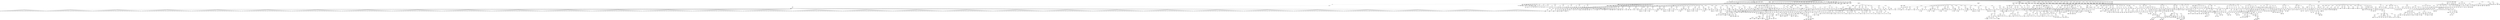 digraph{
    node [shape=box]
    0 [label="0 Root\l--------"]
    0 -> 2
    2 [label="2 Use Bitmap"]
    2 -> 
    0 [label="0 Root\l--------"]
    0 -> 4
    4 [label="4 Use Draw"]
    4 -> 
    0 [label="0 Root\l--------"]
    0 -> 6
    6 [label="6 Var Declare\l-----------------\lmapa"]
    7 [label ="6 Var : mapa"]
    6 -> 7
    7 [label="7 Integer\l0"]
    0 [label="0 Root\l--------"]
    0 -> 8
    8 [label="8 Constant\l--------"]
    8 -> 9
    9 [label="9 Integer\l31"]
    0 [label="0 Root\l--------"]
    0 -> 10
    10 [label="10 Constant\l--------"]
    10 -> 11
    11 [label="11 Integer\l28"]
    0 [label="0 Root\l--------"]
    0 -> 12
    12 [label="12 Constant\l--------"]
    12 -> 13
    13 [label="13 Integer\l8"]
    0 [label="0 Root\l--------"]
    0 -> 14
    14 [label="14 Constant\l--------"]
    14 -> 15
    15 [label="15 Integer\l0"]
    0 [label="0 Root\l--------"]
    0 -> 16
    16 [label="16 Constant\l--------"]
    16 -> 17
    17 [label="17 Integer\l24"]
    0 [label="0 Root\l--------"]
    0 -> 18
    18 [label="18 Constant\l--------"]
    18 -> 19
    19 [label="19 Integer\l14"]
    0 [label="0 Root\l--------"]
    0 -> 20
    20 [label="20 Constant\l--------"]
    20 -> 21
    21 [label="21 Integer\l17"]
    0 [label="0 Root\l--------"]
    0 -> 22
    22 [label="22 Expression"]
    22 -> 23
    23 [label="23 Function Declare\l-----------------------\lIniMap"]
    23 -> 24
    24 [label="24 Block"]
    24 -> 25
    25 [label="25 Expression"]
    25 -> 27
    27 [label="27 Assign\l-------------\l="]
    27 -> 26
    26 [label="26 Identifier\lmapa"]
    27 -> 58
    58 [label="58 Array"]
    58 -> 30
    30 [label="30 Array"]
    30 -> 29
    29 [label="29 Integer\l0"]
    30 -> 31
    31 [label="31 Integer\l0"]
    30 -> 32
    32 [label="32 Integer\l0"]
    30 -> 33
    33 [label="33 Integer\l0"]
    30 -> 34
    34 [label="34 Integer\l0"]
    30 -> 35
    35 [label="35 Integer\l0"]
    30 -> 36
    36 [label="36 Integer\l0"]
    30 -> 37
    37 [label="37 Integer\l0"]
    30 -> 38
    38 [label="38 Integer\l0"]
    30 -> 39
    39 [label="39 Integer\l0"]
    30 -> 40
    40 [label="40 Integer\l0"]
    30 -> 41
    41 [label="41 Integer\l0"]
    30 -> 42
    42 [label="42 Integer\l0"]
    30 -> 43
    43 [label="43 Integer\l0"]
    30 -> 44
    44 [label="44 Integer\l0"]
    30 -> 45
    45 [label="45 Integer\l0"]
    30 -> 46
    46 [label="46 Integer\l0"]
    30 -> 47
    47 [label="47 Integer\l0"]
    30 -> 48
    48 [label="48 Integer\l0"]
    30 -> 49
    49 [label="49 Integer\l0"]
    30 -> 50
    50 [label="50 Integer\l0"]
    30 -> 51
    51 [label="51 Integer\l0"]
    30 -> 52
    52 [label="52 Integer\l0"]
    30 -> 53
    53 [label="53 Integer\l0"]
    30 -> 54
    54 [label="54 Integer\l0"]
    30 -> 55
    55 [label="55 Integer\l0"]
    30 -> 56
    56 [label="56 Integer\l0"]
    30 -> 57
    57 [label="57 Integer\l0"]
    58 -> 60
    60 [label="60 Array"]
    60 -> 59
    59 [label="59 Integer\l0"]
    60 -> 61
    61 [label="61 Integer\l2"]
    60 -> 62
    62 [label="62 Integer\l2"]
    60 -> 63
    63 [label="63 Integer\l2"]
    60 -> 64
    64 [label="64 Integer\l2"]
    60 -> 65
    65 [label="65 Integer\l2"]
    60 -> 66
    66 [label="66 Integer\l2"]
    60 -> 67
    67 [label="67 Integer\l2"]
    60 -> 68
    68 [label="68 Integer\l2"]
    60 -> 69
    69 [label="69 Integer\l2"]
    60 -> 70
    70 [label="70 Integer\l2"]
    60 -> 71
    71 [label="71 Integer\l2"]
    60 -> 72
    72 [label="72 Integer\l2"]
    60 -> 73
    73 [label="73 Integer\l0"]
    60 -> 74
    74 [label="74 Integer\l0"]
    60 -> 75
    75 [label="75 Integer\l2"]
    60 -> 76
    76 [label="76 Integer\l2"]
    60 -> 77
    77 [label="77 Integer\l2"]
    60 -> 78
    78 [label="78 Integer\l2"]
    60 -> 79
    79 [label="79 Integer\l2"]
    60 -> 80
    80 [label="80 Integer\l2"]
    60 -> 81
    81 [label="81 Integer\l2"]
    60 -> 82
    82 [label="82 Integer\l2"]
    60 -> 83
    83 [label="83 Integer\l2"]
    60 -> 84
    84 [label="84 Integer\l2"]
    60 -> 85
    85 [label="85 Integer\l2"]
    60 -> 86
    86 [label="86 Integer\l2"]
    60 -> 87
    87 [label="87 Integer\l0"]
    58 -> 89
    89 [label="89 Array"]
    89 -> 88
    88 [label="88 Integer\l0"]
    89 -> 90
    90 [label="90 Integer\l2"]
    89 -> 91
    91 [label="91 Integer\l0"]
    89 -> 92
    92 [label="92 Integer\l0"]
    89 -> 93
    93 [label="93 Integer\l0"]
    89 -> 94
    94 [label="94 Integer\l0"]
    89 -> 95
    95 [label="95 Integer\l2"]
    89 -> 96
    96 [label="96 Integer\l0"]
    89 -> 97
    97 [label="97 Integer\l0"]
    89 -> 98
    98 [label="98 Integer\l0"]
    89 -> 99
    99 [label="99 Integer\l0"]
    89 -> 100
    100 [label="100 Integer\l0"]
    89 -> 101
    101 [label="101 Integer\l2"]
    89 -> 102
    102 [label="102 Integer\l0"]
    89 -> 103
    103 [label="103 Integer\l0"]
    89 -> 104
    104 [label="104 Integer\l2"]
    89 -> 105
    105 [label="105 Integer\l0"]
    89 -> 106
    106 [label="106 Integer\l0"]
    89 -> 107
    107 [label="107 Integer\l0"]
    89 -> 108
    108 [label="108 Integer\l0"]
    89 -> 109
    109 [label="109 Integer\l0"]
    89 -> 110
    110 [label="110 Integer\l2"]
    89 -> 111
    111 [label="111 Integer\l0"]
    89 -> 112
    112 [label="112 Integer\l0"]
    89 -> 113
    113 [label="113 Integer\l0"]
    89 -> 114
    114 [label="114 Integer\l0"]
    89 -> 115
    115 [label="115 Integer\l2"]
    89 -> 116
    116 [label="116 Integer\l0"]
    58 -> 118
    118 [label="118 Array"]
    118 -> 117
    117 [label="117 Integer\l0"]
    118 -> 119
    119 [label="119 Integer\l3"]
    118 -> 120
    120 [label="120 Integer\l0"]
    118 -> 121
    121 [label="121 Integer\l0"]
    118 -> 122
    122 [label="122 Integer\l0"]
    118 -> 123
    123 [label="123 Integer\l0"]
    118 -> 124
    124 [label="124 Integer\l2"]
    118 -> 125
    125 [label="125 Integer\l0"]
    118 -> 126
    126 [label="126 Integer\l0"]
    118 -> 127
    127 [label="127 Integer\l0"]
    118 -> 128
    128 [label="128 Integer\l0"]
    118 -> 129
    129 [label="129 Integer\l0"]
    118 -> 130
    130 [label="130 Integer\l2"]
    118 -> 131
    131 [label="131 Integer\l0"]
    118 -> 132
    132 [label="132 Integer\l0"]
    118 -> 133
    133 [label="133 Integer\l2"]
    118 -> 134
    134 [label="134 Integer\l0"]
    118 -> 135
    135 [label="135 Integer\l0"]
    118 -> 136
    136 [label="136 Integer\l0"]
    118 -> 137
    137 [label="137 Integer\l0"]
    118 -> 138
    138 [label="138 Integer\l0"]
    118 -> 139
    139 [label="139 Integer\l2"]
    118 -> 140
    140 [label="140 Integer\l0"]
    118 -> 141
    141 [label="141 Integer\l0"]
    118 -> 142
    142 [label="142 Integer\l0"]
    118 -> 143
    143 [label="143 Integer\l0"]
    118 -> 144
    144 [label="144 Integer\l3"]
    118 -> 145
    145 [label="145 Integer\l0"]
    58 -> 147
    147 [label="147 Array"]
    147 -> 146
    146 [label="146 Integer\l0"]
    147 -> 148
    148 [label="148 Integer\l2"]
    147 -> 149
    149 [label="149 Integer\l0"]
    147 -> 150
    150 [label="150 Integer\l0"]
    147 -> 151
    151 [label="151 Integer\l0"]
    147 -> 152
    152 [label="152 Integer\l0"]
    147 -> 153
    153 [label="153 Integer\l2"]
    147 -> 154
    154 [label="154 Integer\l0"]
    147 -> 155
    155 [label="155 Integer\l0"]
    147 -> 156
    156 [label="156 Integer\l0"]
    147 -> 157
    157 [label="157 Integer\l0"]
    147 -> 158
    158 [label="158 Integer\l0"]
    147 -> 159
    159 [label="159 Integer\l2"]
    147 -> 160
    160 [label="160 Integer\l0"]
    147 -> 161
    161 [label="161 Integer\l0"]
    147 -> 162
    162 [label="162 Integer\l2"]
    147 -> 163
    163 [label="163 Integer\l0"]
    147 -> 164
    164 [label="164 Integer\l0"]
    147 -> 165
    165 [label="165 Integer\l0"]
    147 -> 166
    166 [label="166 Integer\l0"]
    147 -> 167
    167 [label="167 Integer\l0"]
    147 -> 168
    168 [label="168 Integer\l2"]
    147 -> 169
    169 [label="169 Integer\l0"]
    147 -> 170
    170 [label="170 Integer\l0"]
    147 -> 171
    171 [label="171 Integer\l0"]
    147 -> 172
    172 [label="172 Integer\l0"]
    147 -> 173
    173 [label="173 Integer\l2"]
    147 -> 174
    174 [label="174 Integer\l0"]
    58 -> 176
    176 [label="176 Array"]
    176 -> 175
    175 [label="175 Integer\l0"]
    176 -> 177
    177 [label="177 Integer\l2"]
    176 -> 178
    178 [label="178 Integer\l2"]
    176 -> 179
    179 [label="179 Integer\l2"]
    176 -> 180
    180 [label="180 Integer\l2"]
    176 -> 181
    181 [label="181 Integer\l2"]
    176 -> 182
    182 [label="182 Integer\l2"]
    176 -> 183
    183 [label="183 Integer\l2"]
    176 -> 184
    184 [label="184 Integer\l2"]
    176 -> 185
    185 [label="185 Integer\l2"]
    176 -> 186
    186 [label="186 Integer\l2"]
    176 -> 187
    187 [label="187 Integer\l2"]
    176 -> 188
    188 [label="188 Integer\l2"]
    176 -> 189
    189 [label="189 Integer\l2"]
    176 -> 190
    190 [label="190 Integer\l2"]
    176 -> 191
    191 [label="191 Integer\l2"]
    176 -> 192
    192 [label="192 Integer\l2"]
    176 -> 193
    193 [label="193 Integer\l2"]
    176 -> 194
    194 [label="194 Integer\l2"]
    176 -> 195
    195 [label="195 Integer\l2"]
    176 -> 196
    196 [label="196 Integer\l2"]
    176 -> 197
    197 [label="197 Integer\l2"]
    176 -> 198
    198 [label="198 Integer\l2"]
    176 -> 199
    199 [label="199 Integer\l2"]
    176 -> 200
    200 [label="200 Integer\l2"]
    176 -> 201
    201 [label="201 Integer\l2"]
    176 -> 202
    202 [label="202 Integer\l2"]
    176 -> 203
    203 [label="203 Integer\l0"]
    58 -> 205
    205 [label="205 Array"]
    205 -> 204
    204 [label="204 Integer\l0"]
    205 -> 206
    206 [label="206 Integer\l2"]
    205 -> 207
    207 [label="207 Integer\l0"]
    205 -> 208
    208 [label="208 Integer\l0"]
    205 -> 209
    209 [label="209 Integer\l0"]
    205 -> 210
    210 [label="210 Integer\l0"]
    205 -> 211
    211 [label="211 Integer\l2"]
    205 -> 212
    212 [label="212 Integer\l0"]
    205 -> 213
    213 [label="213 Integer\l0"]
    205 -> 214
    214 [label="214 Integer\l2"]
    205 -> 215
    215 [label="215 Integer\l0"]
    205 -> 216
    216 [label="216 Integer\l0"]
    205 -> 217
    217 [label="217 Integer\l0"]
    205 -> 218
    218 [label="218 Integer\l0"]
    205 -> 219
    219 [label="219 Integer\l0"]
    205 -> 220
    220 [label="220 Integer\l0"]
    205 -> 221
    221 [label="221 Integer\l0"]
    205 -> 222
    222 [label="222 Integer\l0"]
    205 -> 223
    223 [label="223 Integer\l2"]
    205 -> 224
    224 [label="224 Integer\l0"]
    205 -> 225
    225 [label="225 Integer\l0"]
    205 -> 226
    226 [label="226 Integer\l2"]
    205 -> 227
    227 [label="227 Integer\l0"]
    205 -> 228
    228 [label="228 Integer\l0"]
    205 -> 229
    229 [label="229 Integer\l0"]
    205 -> 230
    230 [label="230 Integer\l0"]
    205 -> 231
    231 [label="231 Integer\l2"]
    205 -> 232
    232 [label="232 Integer\l0"]
    58 -> 234
    234 [label="234 Array"]
    234 -> 233
    233 [label="233 Integer\l0"]
    234 -> 235
    235 [label="235 Integer\l2"]
    234 -> 236
    236 [label="236 Integer\l0"]
    234 -> 237
    237 [label="237 Integer\l0"]
    234 -> 238
    238 [label="238 Integer\l0"]
    234 -> 239
    239 [label="239 Integer\l0"]
    234 -> 240
    240 [label="240 Integer\l2"]
    234 -> 241
    241 [label="241 Integer\l0"]
    234 -> 242
    242 [label="242 Integer\l0"]
    234 -> 243
    243 [label="243 Integer\l2"]
    234 -> 244
    244 [label="244 Integer\l0"]
    234 -> 245
    245 [label="245 Integer\l0"]
    234 -> 246
    246 [label="246 Integer\l0"]
    234 -> 247
    247 [label="247 Integer\l0"]
    234 -> 248
    248 [label="248 Integer\l0"]
    234 -> 249
    249 [label="249 Integer\l0"]
    234 -> 250
    250 [label="250 Integer\l0"]
    234 -> 251
    251 [label="251 Integer\l0"]
    234 -> 252
    252 [label="252 Integer\l2"]
    234 -> 253
    253 [label="253 Integer\l0"]
    234 -> 254
    254 [label="254 Integer\l0"]
    234 -> 255
    255 [label="255 Integer\l2"]
    234 -> 256
    256 [label="256 Integer\l0"]
    234 -> 257
    257 [label="257 Integer\l0"]
    234 -> 258
    258 [label="258 Integer\l0"]
    234 -> 259
    259 [label="259 Integer\l0"]
    234 -> 260
    260 [label="260 Integer\l2"]
    234 -> 261
    261 [label="261 Integer\l0"]
    58 -> 263
    263 [label="263 Array"]
    263 -> 262
    262 [label="262 Integer\l0"]
    263 -> 264
    264 [label="264 Integer\l2"]
    263 -> 265
    265 [label="265 Integer\l2"]
    263 -> 266
    266 [label="266 Integer\l2"]
    263 -> 267
    267 [label="267 Integer\l2"]
    263 -> 268
    268 [label="268 Integer\l2"]
    263 -> 269
    269 [label="269 Integer\l2"]
    263 -> 270
    270 [label="270 Integer\l0"]
    263 -> 271
    271 [label="271 Integer\l0"]
    263 -> 272
    272 [label="272 Integer\l2"]
    263 -> 273
    273 [label="273 Integer\l2"]
    263 -> 274
    274 [label="274 Integer\l2"]
    263 -> 275
    275 [label="275 Integer\l2"]
    263 -> 276
    276 [label="276 Integer\l0"]
    263 -> 277
    277 [label="277 Integer\l0"]
    263 -> 278
    278 [label="278 Integer\l2"]
    263 -> 279
    279 [label="279 Integer\l2"]
    263 -> 280
    280 [label="280 Integer\l2"]
    263 -> 281
    281 [label="281 Integer\l2"]
    263 -> 282
    282 [label="282 Integer\l0"]
    263 -> 283
    283 [label="283 Integer\l0"]
    263 -> 284
    284 [label="284 Integer\l2"]
    263 -> 285
    285 [label="285 Integer\l2"]
    263 -> 286
    286 [label="286 Integer\l2"]
    263 -> 287
    287 [label="287 Integer\l2"]
    263 -> 288
    288 [label="288 Integer\l2"]
    263 -> 289
    289 [label="289 Integer\l2"]
    263 -> 290
    290 [label="290 Integer\l0"]
    58 -> 292
    292 [label="292 Array"]
    292 -> 291
    291 [label="291 Integer\l0"]
    292 -> 293
    293 [label="293 Integer\l0"]
    292 -> 294
    294 [label="294 Integer\l0"]
    292 -> 295
    295 [label="295 Integer\l0"]
    292 -> 296
    296 [label="296 Integer\l0"]
    292 -> 297
    297 [label="297 Integer\l0"]
    292 -> 298
    298 [label="298 Integer\l2"]
    292 -> 299
    299 [label="299 Integer\l0"]
    292 -> 300
    300 [label="300 Integer\l0"]
    292 -> 301
    301 [label="301 Integer\l0"]
    292 -> 302
    302 [label="302 Integer\l0"]
    292 -> 303
    303 [label="303 Integer\l0"]
    292 -> 304
    304 [label="304 Integer\l1"]
    292 -> 305
    305 [label="305 Integer\l0"]
    292 -> 306
    306 [label="306 Integer\l0"]
    292 -> 307
    307 [label="307 Integer\l1"]
    292 -> 308
    308 [label="308 Integer\l0"]
    292 -> 309
    309 [label="309 Integer\l0"]
    292 -> 310
    310 [label="310 Integer\l0"]
    292 -> 311
    311 [label="311 Integer\l0"]
    292 -> 312
    312 [label="312 Integer\l0"]
    292 -> 313
    313 [label="313 Integer\l2"]
    292 -> 314
    314 [label="314 Integer\l0"]
    292 -> 315
    315 [label="315 Integer\l0"]
    292 -> 316
    316 [label="316 Integer\l0"]
    292 -> 317
    317 [label="317 Integer\l0"]
    292 -> 318
    318 [label="318 Integer\l0"]
    292 -> 319
    319 [label="319 Integer\l0"]
    58 -> 321
    321 [label="321 Array"]
    321 -> 320
    320 [label="320 Integer\l0"]
    321 -> 322
    322 [label="322 Integer\l0"]
    321 -> 323
    323 [label="323 Integer\l0"]
    321 -> 324
    324 [label="324 Integer\l0"]
    321 -> 325
    325 [label="325 Integer\l0"]
    321 -> 326
    326 [label="326 Integer\l0"]
    321 -> 327
    327 [label="327 Integer\l2"]
    321 -> 328
    328 [label="328 Integer\l0"]
    321 -> 329
    329 [label="329 Integer\l0"]
    321 -> 330
    330 [label="330 Integer\l0"]
    321 -> 331
    331 [label="331 Integer\l0"]
    321 -> 332
    332 [label="332 Integer\l0"]
    321 -> 333
    333 [label="333 Integer\l1"]
    321 -> 334
    334 [label="334 Integer\l0"]
    321 -> 335
    335 [label="335 Integer\l0"]
    321 -> 336
    336 [label="336 Integer\l1"]
    321 -> 337
    337 [label="337 Integer\l0"]
    321 -> 338
    338 [label="338 Integer\l0"]
    321 -> 339
    339 [label="339 Integer\l0"]
    321 -> 340
    340 [label="340 Integer\l0"]
    321 -> 341
    341 [label="341 Integer\l0"]
    321 -> 342
    342 [label="342 Integer\l2"]
    321 -> 343
    343 [label="343 Integer\l0"]
    321 -> 344
    344 [label="344 Integer\l0"]
    321 -> 345
    345 [label="345 Integer\l0"]
    321 -> 346
    346 [label="346 Integer\l0"]
    321 -> 347
    347 [label="347 Integer\l0"]
    321 -> 348
    348 [label="348 Integer\l0"]
    58 -> 350
    350 [label="350 Array"]
    350 -> 349
    349 [label="349 Integer\l0"]
    350 -> 351
    351 [label="351 Integer\l0"]
    350 -> 352
    352 [label="352 Integer\l0"]
    350 -> 353
    353 [label="353 Integer\l0"]
    350 -> 354
    354 [label="354 Integer\l0"]
    350 -> 355
    355 [label="355 Integer\l0"]
    350 -> 356
    356 [label="356 Integer\l2"]
    350 -> 357
    357 [label="357 Integer\l0"]
    350 -> 358
    358 [label="358 Integer\l0"]
    350 -> 359
    359 [label="359 Integer\l1"]
    350 -> 360
    360 [label="360 Integer\l1"]
    350 -> 361
    361 [label="361 Integer\l1"]
    350 -> 362
    362 [label="362 Integer\l1"]
    350 -> 363
    363 [label="363 Integer\l1"]
    350 -> 364
    364 [label="364 Integer\l1"]
    350 -> 365
    365 [label="365 Integer\l1"]
    350 -> 366
    366 [label="366 Integer\l1"]
    350 -> 367
    367 [label="367 Integer\l1"]
    350 -> 368
    368 [label="368 Integer\l1"]
    350 -> 369
    369 [label="369 Integer\l0"]
    350 -> 370
    370 [label="370 Integer\l0"]
    350 -> 371
    371 [label="371 Integer\l2"]
    350 -> 372
    372 [label="372 Integer\l0"]
    350 -> 373
    373 [label="373 Integer\l0"]
    350 -> 374
    374 [label="374 Integer\l0"]
    350 -> 375
    375 [label="375 Integer\l0"]
    350 -> 376
    376 [label="376 Integer\l0"]
    350 -> 377
    377 [label="377 Integer\l0"]
    58 -> 379
    379 [label="379 Array"]
    379 -> 378
    378 [label="378 Integer\l0"]
    379 -> 380
    380 [label="380 Integer\l0"]
    379 -> 381
    381 [label="381 Integer\l0"]
    379 -> 382
    382 [label="382 Integer\l0"]
    379 -> 383
    383 [label="383 Integer\l0"]
    379 -> 384
    384 [label="384 Integer\l0"]
    379 -> 385
    385 [label="385 Integer\l2"]
    379 -> 386
    386 [label="386 Integer\l0"]
    379 -> 387
    387 [label="387 Integer\l0"]
    379 -> 388
    388 [label="388 Integer\l1"]
    379 -> 389
    389 [label="389 Integer\l0"]
    379 -> 390
    390 [label="390 Integer\l0"]
    379 -> 391
    391 [label="391 Integer\l0"]
    379 -> 392
    392 [label="392 Integer\l4"]
    379 -> 393
    393 [label="393 Integer\l4"]
    379 -> 394
    394 [label="394 Integer\l0"]
    379 -> 395
    395 [label="395 Integer\l0"]
    379 -> 396
    396 [label="396 Integer\l0"]
    379 -> 397
    397 [label="397 Integer\l1"]
    379 -> 398
    398 [label="398 Integer\l0"]
    379 -> 399
    399 [label="399 Integer\l0"]
    379 -> 400
    400 [label="400 Integer\l2"]
    379 -> 401
    401 [label="401 Integer\l0"]
    379 -> 402
    402 [label="402 Integer\l0"]
    379 -> 403
    403 [label="403 Integer\l0"]
    379 -> 404
    404 [label="404 Integer\l0"]
    379 -> 405
    405 [label="405 Integer\l0"]
    379 -> 406
    406 [label="406 Integer\l0"]
    58 -> 408
    408 [label="408 Array"]
    408 -> 407
    407 [label="407 Integer\l0"]
    408 -> 409
    409 [label="409 Integer\l0"]
    408 -> 410
    410 [label="410 Integer\l0"]
    408 -> 411
    411 [label="411 Integer\l0"]
    408 -> 412
    412 [label="412 Integer\l0"]
    408 -> 413
    413 [label="413 Integer\l0"]
    408 -> 414
    414 [label="414 Integer\l2"]
    408 -> 415
    415 [label="415 Integer\l0"]
    408 -> 416
    416 [label="416 Integer\l0"]
    408 -> 417
    417 [label="417 Integer\l1"]
    408 -> 418
    418 [label="418 Integer\l0"]
    408 -> 419
    419 [label="419 Integer\l4"]
    408 -> 420
    420 [label="420 Integer\l4"]
    408 -> 421
    421 [label="421 Integer\l4"]
    408 -> 422
    422 [label="422 Integer\l4"]
    408 -> 423
    423 [label="423 Integer\l4"]
    408 -> 424
    424 [label="424 Integer\l4"]
    408 -> 425
    425 [label="425 Integer\l0"]
    408 -> 426
    426 [label="426 Integer\l1"]
    408 -> 427
    427 [label="427 Integer\l0"]
    408 -> 428
    428 [label="428 Integer\l0"]
    408 -> 429
    429 [label="429 Integer\l2"]
    408 -> 430
    430 [label="430 Integer\l0"]
    408 -> 431
    431 [label="431 Integer\l0"]
    408 -> 432
    432 [label="432 Integer\l0"]
    408 -> 433
    433 [label="433 Integer\l0"]
    408 -> 434
    434 [label="434 Integer\l0"]
    408 -> 435
    435 [label="435 Integer\l0"]
    58 -> 437
    437 [label="437 Array"]
    437 -> 436
    436 [label="436 Integer\l1"]
    437 -> 438
    438 [label="438 Integer\l1"]
    437 -> 439
    439 [label="439 Integer\l1"]
    437 -> 440
    440 [label="440 Integer\l1"]
    437 -> 441
    441 [label="441 Integer\l1"]
    437 -> 442
    442 [label="442 Integer\l1"]
    437 -> 443
    443 [label="443 Integer\l2"]
    437 -> 444
    444 [label="444 Integer\l0"]
    437 -> 445
    445 [label="445 Integer\l0"]
    437 -> 446
    446 [label="446 Integer\l1"]
    437 -> 447
    447 [label="447 Integer\l0"]
    437 -> 448
    448 [label="448 Integer\l4"]
    437 -> 449
    449 [label="449 Integer\l4"]
    437 -> 450
    450 [label="450 Integer\l4"]
    437 -> 451
    451 [label="451 Integer\l4"]
    437 -> 452
    452 [label="452 Integer\l4"]
    437 -> 453
    453 [label="453 Integer\l4"]
    437 -> 454
    454 [label="454 Integer\l0"]
    437 -> 455
    455 [label="455 Integer\l1"]
    437 -> 456
    456 [label="456 Integer\l0"]
    437 -> 457
    457 [label="457 Integer\l0"]
    437 -> 458
    458 [label="458 Integer\l2"]
    437 -> 459
    459 [label="459 Integer\l1"]
    437 -> 460
    460 [label="460 Integer\l1"]
    437 -> 461
    461 [label="461 Integer\l1"]
    437 -> 462
    462 [label="462 Integer\l1"]
    437 -> 463
    463 [label="463 Integer\l1"]
    437 -> 464
    464 [label="464 Integer\l1"]
    58 -> 466
    466 [label="466 Array"]
    466 -> 465
    465 [label="465 Integer\l0"]
    466 -> 467
    467 [label="467 Integer\l0"]
    466 -> 468
    468 [label="468 Integer\l0"]
    466 -> 469
    469 [label="469 Integer\l0"]
    466 -> 470
    470 [label="470 Integer\l0"]
    466 -> 471
    471 [label="471 Integer\l0"]
    466 -> 472
    472 [label="472 Integer\l2"]
    466 -> 473
    473 [label="473 Integer\l0"]
    466 -> 474
    474 [label="474 Integer\l0"]
    466 -> 475
    475 [label="475 Integer\l1"]
    466 -> 476
    476 [label="476 Integer\l0"]
    466 -> 477
    477 [label="477 Integer\l4"]
    466 -> 478
    478 [label="478 Integer\l4"]
    466 -> 479
    479 [label="479 Integer\l4"]
    466 -> 480
    480 [label="480 Integer\l4"]
    466 -> 481
    481 [label="481 Integer\l4"]
    466 -> 482
    482 [label="482 Integer\l4"]
    466 -> 483
    483 [label="483 Integer\l0"]
    466 -> 484
    484 [label="484 Integer\l1"]
    466 -> 485
    485 [label="485 Integer\l0"]
    466 -> 486
    486 [label="486 Integer\l0"]
    466 -> 487
    487 [label="487 Integer\l2"]
    466 -> 488
    488 [label="488 Integer\l0"]
    466 -> 489
    489 [label="489 Integer\l0"]
    466 -> 490
    490 [label="490 Integer\l0"]
    466 -> 491
    491 [label="491 Integer\l0"]
    466 -> 492
    492 [label="492 Integer\l0"]
    466 -> 493
    493 [label="493 Integer\l0"]
    58 -> 495
    495 [label="495 Array"]
    495 -> 494
    494 [label="494 Integer\l0"]
    495 -> 496
    496 [label="496 Integer\l0"]
    495 -> 497
    497 [label="497 Integer\l0"]
    495 -> 498
    498 [label="498 Integer\l0"]
    495 -> 499
    499 [label="499 Integer\l0"]
    495 -> 500
    500 [label="500 Integer\l0"]
    495 -> 501
    501 [label="501 Integer\l2"]
    495 -> 502
    502 [label="502 Integer\l0"]
    495 -> 503
    503 [label="503 Integer\l0"]
    495 -> 504
    504 [label="504 Integer\l1"]
    495 -> 505
    505 [label="505 Integer\l0"]
    495 -> 506
    506 [label="506 Integer\l0"]
    495 -> 507
    507 [label="507 Integer\l0"]
    495 -> 508
    508 [label="508 Integer\l0"]
    495 -> 509
    509 [label="509 Integer\l0"]
    495 -> 510
    510 [label="510 Integer\l0"]
    495 -> 511
    511 [label="511 Integer\l0"]
    495 -> 512
    512 [label="512 Integer\l0"]
    495 -> 513
    513 [label="513 Integer\l1"]
    495 -> 514
    514 [label="514 Integer\l0"]
    495 -> 515
    515 [label="515 Integer\l0"]
    495 -> 516
    516 [label="516 Integer\l2"]
    495 -> 517
    517 [label="517 Integer\l0"]
    495 -> 518
    518 [label="518 Integer\l0"]
    495 -> 519
    519 [label="519 Integer\l0"]
    495 -> 520
    520 [label="520 Integer\l0"]
    495 -> 521
    521 [label="521 Integer\l0"]
    495 -> 522
    522 [label="522 Integer\l0"]
    58 -> 524
    524 [label="524 Array"]
    524 -> 523
    523 [label="523 Integer\l0"]
    524 -> 525
    525 [label="525 Integer\l0"]
    524 -> 526
    526 [label="526 Integer\l0"]
    524 -> 527
    527 [label="527 Integer\l0"]
    524 -> 528
    528 [label="528 Integer\l0"]
    524 -> 529
    529 [label="529 Integer\l0"]
    524 -> 530
    530 [label="530 Integer\l2"]
    524 -> 531
    531 [label="531 Integer\l0"]
    524 -> 532
    532 [label="532 Integer\l0"]
    524 -> 533
    533 [label="533 Integer\l1"]
    524 -> 534
    534 [label="534 Integer\l1"]
    524 -> 535
    535 [label="535 Integer\l1"]
    524 -> 536
    536 [label="536 Integer\l1"]
    524 -> 537
    537 [label="537 Integer\l5"]
    524 -> 538
    538 [label="538 Integer\l1"]
    524 -> 539
    539 [label="539 Integer\l1"]
    524 -> 540
    540 [label="540 Integer\l1"]
    524 -> 541
    541 [label="541 Integer\l1"]
    524 -> 542
    542 [label="542 Integer\l1"]
    524 -> 543
    543 [label="543 Integer\l0"]
    524 -> 544
    544 [label="544 Integer\l0"]
    524 -> 545
    545 [label="545 Integer\l2"]
    524 -> 546
    546 [label="546 Integer\l0"]
    524 -> 547
    547 [label="547 Integer\l0"]
    524 -> 548
    548 [label="548 Integer\l0"]
    524 -> 549
    549 [label="549 Integer\l0"]
    524 -> 550
    550 [label="550 Integer\l0"]
    524 -> 551
    551 [label="551 Integer\l0"]
    58 -> 553
    553 [label="553 Array"]
    553 -> 552
    552 [label="552 Integer\l0"]
    553 -> 554
    554 [label="554 Integer\l0"]
    553 -> 555
    555 [label="555 Integer\l0"]
    553 -> 556
    556 [label="556 Integer\l0"]
    553 -> 557
    557 [label="557 Integer\l0"]
    553 -> 558
    558 [label="558 Integer\l0"]
    553 -> 559
    559 [label="559 Integer\l2"]
    553 -> 560
    560 [label="560 Integer\l0"]
    553 -> 561
    561 [label="561 Integer\l0"]
    553 -> 562
    562 [label="562 Integer\l1"]
    553 -> 563
    563 [label="563 Integer\l0"]
    553 -> 564
    564 [label="564 Integer\l0"]
    553 -> 565
    565 [label="565 Integer\l0"]
    553 -> 566
    566 [label="566 Integer\l0"]
    553 -> 567
    567 [label="567 Integer\l0"]
    553 -> 568
    568 [label="568 Integer\l0"]
    553 -> 569
    569 [label="569 Integer\l0"]
    553 -> 570
    570 [label="570 Integer\l0"]
    553 -> 571
    571 [label="571 Integer\l1"]
    553 -> 572
    572 [label="572 Integer\l0"]
    553 -> 573
    573 [label="573 Integer\l0"]
    553 -> 574
    574 [label="574 Integer\l2"]
    553 -> 575
    575 [label="575 Integer\l0"]
    553 -> 576
    576 [label="576 Integer\l0"]
    553 -> 577
    577 [label="577 Integer\l0"]
    553 -> 578
    578 [label="578 Integer\l0"]
    553 -> 579
    579 [label="579 Integer\l0"]
    553 -> 580
    580 [label="580 Integer\l0"]
    58 -> 582
    582 [label="582 Array"]
    582 -> 581
    581 [label="581 Integer\l0"]
    582 -> 583
    583 [label="583 Integer\l0"]
    582 -> 584
    584 [label="584 Integer\l0"]
    582 -> 585
    585 [label="585 Integer\l0"]
    582 -> 586
    586 [label="586 Integer\l0"]
    582 -> 587
    587 [label="587 Integer\l0"]
    582 -> 588
    588 [label="588 Integer\l2"]
    582 -> 589
    589 [label="589 Integer\l0"]
    582 -> 590
    590 [label="590 Integer\l0"]
    582 -> 591
    591 [label="591 Integer\l1"]
    582 -> 592
    592 [label="592 Integer\l0"]
    582 -> 593
    593 [label="593 Integer\l0"]
    582 -> 594
    594 [label="594 Integer\l0"]
    582 -> 595
    595 [label="595 Integer\l0"]
    582 -> 596
    596 [label="596 Integer\l0"]
    582 -> 597
    597 [label="597 Integer\l0"]
    582 -> 598
    598 [label="598 Integer\l0"]
    582 -> 599
    599 [label="599 Integer\l0"]
    582 -> 600
    600 [label="600 Integer\l1"]
    582 -> 601
    601 [label="601 Integer\l0"]
    582 -> 602
    602 [label="602 Integer\l0"]
    582 -> 603
    603 [label="603 Integer\l2"]
    582 -> 604
    604 [label="604 Integer\l0"]
    582 -> 605
    605 [label="605 Integer\l0"]
    582 -> 606
    606 [label="606 Integer\l0"]
    582 -> 607
    607 [label="607 Integer\l0"]
    582 -> 608
    608 [label="608 Integer\l0"]
    582 -> 609
    609 [label="609 Integer\l0"]
    58 -> 611
    611 [label="611 Array"]
    611 -> 610
    610 [label="610 Integer\l0"]
    611 -> 612
    612 [label="612 Integer\l2"]
    611 -> 613
    613 [label="613 Integer\l2"]
    611 -> 614
    614 [label="614 Integer\l2"]
    611 -> 615
    615 [label="615 Integer\l2"]
    611 -> 616
    616 [label="616 Integer\l2"]
    611 -> 617
    617 [label="617 Integer\l2"]
    611 -> 618
    618 [label="618 Integer\l2"]
    611 -> 619
    619 [label="619 Integer\l2"]
    611 -> 620
    620 [label="620 Integer\l2"]
    611 -> 621
    621 [label="621 Integer\l2"]
    611 -> 622
    622 [label="622 Integer\l2"]
    611 -> 623
    623 [label="623 Integer\l2"]
    611 -> 624
    624 [label="624 Integer\l0"]
    611 -> 625
    625 [label="625 Integer\l0"]
    611 -> 626
    626 [label="626 Integer\l2"]
    611 -> 627
    627 [label="627 Integer\l2"]
    611 -> 628
    628 [label="628 Integer\l2"]
    611 -> 629
    629 [label="629 Integer\l2"]
    611 -> 630
    630 [label="630 Integer\l2"]
    611 -> 631
    631 [label="631 Integer\l2"]
    611 -> 632
    632 [label="632 Integer\l2"]
    611 -> 633
    633 [label="633 Integer\l2"]
    611 -> 634
    634 [label="634 Integer\l2"]
    611 -> 635
    635 [label="635 Integer\l2"]
    611 -> 636
    636 [label="636 Integer\l2"]
    611 -> 637
    637 [label="637 Integer\l2"]
    611 -> 638
    638 [label="638 Integer\l0"]
    58 -> 640
    640 [label="640 Array"]
    640 -> 639
    639 [label="639 Integer\l0"]
    640 -> 641
    641 [label="641 Integer\l2"]
    640 -> 642
    642 [label="642 Integer\l0"]
    640 -> 643
    643 [label="643 Integer\l0"]
    640 -> 644
    644 [label="644 Integer\l0"]
    640 -> 645
    645 [label="645 Integer\l0"]
    640 -> 646
    646 [label="646 Integer\l2"]
    640 -> 647
    647 [label="647 Integer\l0"]
    640 -> 648
    648 [label="648 Integer\l0"]
    640 -> 649
    649 [label="649 Integer\l0"]
    640 -> 650
    650 [label="650 Integer\l0"]
    640 -> 651
    651 [label="651 Integer\l0"]
    640 -> 652
    652 [label="652 Integer\l2"]
    640 -> 653
    653 [label="653 Integer\l0"]
    640 -> 654
    654 [label="654 Integer\l0"]
    640 -> 655
    655 [label="655 Integer\l2"]
    640 -> 656
    656 [label="656 Integer\l0"]
    640 -> 657
    657 [label="657 Integer\l0"]
    640 -> 658
    658 [label="658 Integer\l0"]
    640 -> 659
    659 [label="659 Integer\l0"]
    640 -> 660
    660 [label="660 Integer\l0"]
    640 -> 661
    661 [label="661 Integer\l2"]
    640 -> 662
    662 [label="662 Integer\l0"]
    640 -> 663
    663 [label="663 Integer\l0"]
    640 -> 664
    664 [label="664 Integer\l0"]
    640 -> 665
    665 [label="665 Integer\l0"]
    640 -> 666
    666 [label="666 Integer\l2"]
    640 -> 667
    667 [label="667 Integer\l0"]
    58 -> 669
    669 [label="669 Array"]
    669 -> 668
    668 [label="668 Integer\l0"]
    669 -> 670
    670 [label="670 Integer\l2"]
    669 -> 671
    671 [label="671 Integer\l0"]
    669 -> 672
    672 [label="672 Integer\l0"]
    669 -> 673
    673 [label="673 Integer\l0"]
    669 -> 674
    674 [label="674 Integer\l0"]
    669 -> 675
    675 [label="675 Integer\l2"]
    669 -> 676
    676 [label="676 Integer\l0"]
    669 -> 677
    677 [label="677 Integer\l0"]
    669 -> 678
    678 [label="678 Integer\l0"]
    669 -> 679
    679 [label="679 Integer\l0"]
    669 -> 680
    680 [label="680 Integer\l0"]
    669 -> 681
    681 [label="681 Integer\l2"]
    669 -> 682
    682 [label="682 Integer\l0"]
    669 -> 683
    683 [label="683 Integer\l0"]
    669 -> 684
    684 [label="684 Integer\l2"]
    669 -> 685
    685 [label="685 Integer\l0"]
    669 -> 686
    686 [label="686 Integer\l0"]
    669 -> 687
    687 [label="687 Integer\l0"]
    669 -> 688
    688 [label="688 Integer\l0"]
    669 -> 689
    689 [label="689 Integer\l0"]
    669 -> 690
    690 [label="690 Integer\l2"]
    669 -> 691
    691 [label="691 Integer\l0"]
    669 -> 692
    692 [label="692 Integer\l0"]
    669 -> 693
    693 [label="693 Integer\l0"]
    669 -> 694
    694 [label="694 Integer\l0"]
    669 -> 695
    695 [label="695 Integer\l2"]
    669 -> 696
    696 [label="696 Integer\l0"]
    58 -> 698
    698 [label="698 Array"]
    698 -> 697
    697 [label="697 Integer\l0"]
    698 -> 699
    699 [label="699 Integer\l3"]
    698 -> 700
    700 [label="700 Integer\l2"]
    698 -> 701
    701 [label="701 Integer\l2"]
    698 -> 702
    702 [label="702 Integer\l0"]
    698 -> 703
    703 [label="703 Integer\l0"]
    698 -> 704
    704 [label="704 Integer\l2"]
    698 -> 705
    705 [label="705 Integer\l2"]
    698 -> 706
    706 [label="706 Integer\l2"]
    698 -> 707
    707 [label="707 Integer\l2"]
    698 -> 708
    708 [label="708 Integer\l2"]
    698 -> 709
    709 [label="709 Integer\l2"]
    698 -> 710
    710 [label="710 Integer\l2"]
    698 -> 711
    711 [label="711 Integer\l1"]
    698 -> 712
    712 [label="712 Integer\l1"]
    698 -> 713
    713 [label="713 Integer\l2"]
    698 -> 714
    714 [label="714 Integer\l2"]
    698 -> 715
    715 [label="715 Integer\l2"]
    698 -> 716
    716 [label="716 Integer\l2"]
    698 -> 717
    717 [label="717 Integer\l2"]
    698 -> 718
    718 [label="718 Integer\l2"]
    698 -> 719
    719 [label="719 Integer\l2"]
    698 -> 720
    720 [label="720 Integer\l0"]
    698 -> 721
    721 [label="721 Integer\l0"]
    698 -> 722
    722 [label="722 Integer\l2"]
    698 -> 723
    723 [label="723 Integer\l2"]
    698 -> 724
    724 [label="724 Integer\l3"]
    698 -> 725
    725 [label="725 Integer\l0"]
    58 -> 727
    727 [label="727 Array"]
    727 -> 726
    726 [label="726 Integer\l0"]
    727 -> 728
    728 [label="728 Integer\l0"]
    727 -> 729
    729 [label="729 Integer\l0"]
    727 -> 730
    730 [label="730 Integer\l2"]
    727 -> 731
    731 [label="731 Integer\l0"]
    727 -> 732
    732 [label="732 Integer\l0"]
    727 -> 733
    733 [label="733 Integer\l2"]
    727 -> 734
    734 [label="734 Integer\l0"]
    727 -> 735
    735 [label="735 Integer\l0"]
    727 -> 736
    736 [label="736 Integer\l2"]
    727 -> 737
    737 [label="737 Integer\l0"]
    727 -> 738
    738 [label="738 Integer\l0"]
    727 -> 739
    739 [label="739 Integer\l0"]
    727 -> 740
    740 [label="740 Integer\l0"]
    727 -> 741
    741 [label="741 Integer\l0"]
    727 -> 742
    742 [label="742 Integer\l0"]
    727 -> 743
    743 [label="743 Integer\l0"]
    727 -> 744
    744 [label="744 Integer\l0"]
    727 -> 745
    745 [label="745 Integer\l2"]
    727 -> 746
    746 [label="746 Integer\l0"]
    727 -> 747
    747 [label="747 Integer\l0"]
    727 -> 748
    748 [label="748 Integer\l2"]
    727 -> 749
    749 [label="749 Integer\l0"]
    727 -> 750
    750 [label="750 Integer\l0"]
    727 -> 751
    751 [label="751 Integer\l2"]
    727 -> 752
    752 [label="752 Integer\l0"]
    727 -> 753
    753 [label="753 Integer\l0"]
    727 -> 754
    754 [label="754 Integer\l0"]
    58 -> 756
    756 [label="756 Array"]
    756 -> 755
    755 [label="755 Integer\l0"]
    756 -> 757
    757 [label="757 Integer\l0"]
    756 -> 758
    758 [label="758 Integer\l0"]
    756 -> 759
    759 [label="759 Integer\l2"]
    756 -> 760
    760 [label="760 Integer\l0"]
    756 -> 761
    761 [label="761 Integer\l0"]
    756 -> 762
    762 [label="762 Integer\l2"]
    756 -> 763
    763 [label="763 Integer\l0"]
    756 -> 764
    764 [label="764 Integer\l0"]
    756 -> 765
    765 [label="765 Integer\l2"]
    756 -> 766
    766 [label="766 Integer\l0"]
    756 -> 767
    767 [label="767 Integer\l0"]
    756 -> 768
    768 [label="768 Integer\l0"]
    756 -> 769
    769 [label="769 Integer\l0"]
    756 -> 770
    770 [label="770 Integer\l0"]
    756 -> 771
    771 [label="771 Integer\l0"]
    756 -> 772
    772 [label="772 Integer\l0"]
    756 -> 773
    773 [label="773 Integer\l0"]
    756 -> 774
    774 [label="774 Integer\l2"]
    756 -> 775
    775 [label="775 Integer\l0"]
    756 -> 776
    776 [label="776 Integer\l0"]
    756 -> 777
    777 [label="777 Integer\l2"]
    756 -> 778
    778 [label="778 Integer\l0"]
    756 -> 779
    779 [label="779 Integer\l0"]
    756 -> 780
    780 [label="780 Integer\l2"]
    756 -> 781
    781 [label="781 Integer\l0"]
    756 -> 782
    782 [label="782 Integer\l0"]
    756 -> 783
    783 [label="783 Integer\l0"]
    58 -> 785
    785 [label="785 Array"]
    785 -> 784
    784 [label="784 Integer\l0"]
    785 -> 786
    786 [label="786 Integer\l2"]
    785 -> 787
    787 [label="787 Integer\l2"]
    785 -> 788
    788 [label="788 Integer\l2"]
    785 -> 789
    789 [label="789 Integer\l2"]
    785 -> 790
    790 [label="790 Integer\l2"]
    785 -> 791
    791 [label="791 Integer\l2"]
    785 -> 792
    792 [label="792 Integer\l0"]
    785 -> 793
    793 [label="793 Integer\l0"]
    785 -> 794
    794 [label="794 Integer\l2"]
    785 -> 795
    795 [label="795 Integer\l2"]
    785 -> 796
    796 [label="796 Integer\l2"]
    785 -> 797
    797 [label="797 Integer\l2"]
    785 -> 798
    798 [label="798 Integer\l0"]
    785 -> 799
    799 [label="799 Integer\l0"]
    785 -> 800
    800 [label="800 Integer\l2"]
    785 -> 801
    801 [label="801 Integer\l2"]
    785 -> 802
    802 [label="802 Integer\l2"]
    785 -> 803
    803 [label="803 Integer\l2"]
    785 -> 804
    804 [label="804 Integer\l0"]
    785 -> 805
    805 [label="805 Integer\l0"]
    785 -> 806
    806 [label="806 Integer\l2"]
    785 -> 807
    807 [label="807 Integer\l2"]
    785 -> 808
    808 [label="808 Integer\l2"]
    785 -> 809
    809 [label="809 Integer\l2"]
    785 -> 810
    810 [label="810 Integer\l2"]
    785 -> 811
    811 [label="811 Integer\l2"]
    785 -> 812
    812 [label="812 Integer\l0"]
    58 -> 814
    814 [label="814 Array"]
    814 -> 813
    813 [label="813 Integer\l0"]
    814 -> 815
    815 [label="815 Integer\l2"]
    814 -> 816
    816 [label="816 Integer\l0"]
    814 -> 817
    817 [label="817 Integer\l0"]
    814 -> 818
    818 [label="818 Integer\l0"]
    814 -> 819
    819 [label="819 Integer\l0"]
    814 -> 820
    820 [label="820 Integer\l0"]
    814 -> 821
    821 [label="821 Integer\l0"]
    814 -> 822
    822 [label="822 Integer\l0"]
    814 -> 823
    823 [label="823 Integer\l0"]
    814 -> 824
    824 [label="824 Integer\l0"]
    814 -> 825
    825 [label="825 Integer\l0"]
    814 -> 826
    826 [label="826 Integer\l2"]
    814 -> 827
    827 [label="827 Integer\l0"]
    814 -> 828
    828 [label="828 Integer\l0"]
    814 -> 829
    829 [label="829 Integer\l2"]
    814 -> 830
    830 [label="830 Integer\l0"]
    814 -> 831
    831 [label="831 Integer\l0"]
    814 -> 832
    832 [label="832 Integer\l0"]
    814 -> 833
    833 [label="833 Integer\l0"]
    814 -> 834
    834 [label="834 Integer\l0"]
    814 -> 835
    835 [label="835 Integer\l0"]
    814 -> 836
    836 [label="836 Integer\l0"]
    814 -> 837
    837 [label="837 Integer\l0"]
    814 -> 838
    838 [label="838 Integer\l0"]
    814 -> 839
    839 [label="839 Integer\l0"]
    814 -> 840
    840 [label="840 Integer\l2"]
    814 -> 841
    841 [label="841 Integer\l0"]
    58 -> 843
    843 [label="843 Array"]
    843 -> 842
    842 [label="842 Integer\l0"]
    843 -> 844
    844 [label="844 Integer\l2"]
    843 -> 845
    845 [label="845 Integer\l0"]
    843 -> 846
    846 [label="846 Integer\l0"]
    843 -> 847
    847 [label="847 Integer\l0"]
    843 -> 848
    848 [label="848 Integer\l0"]
    843 -> 849
    849 [label="849 Integer\l0"]
    843 -> 850
    850 [label="850 Integer\l0"]
    843 -> 851
    851 [label="851 Integer\l0"]
    843 -> 852
    852 [label="852 Integer\l0"]
    843 -> 853
    853 [label="853 Integer\l0"]
    843 -> 854
    854 [label="854 Integer\l0"]
    843 -> 855
    855 [label="855 Integer\l2"]
    843 -> 856
    856 [label="856 Integer\l0"]
    843 -> 857
    857 [label="857 Integer\l0"]
    843 -> 858
    858 [label="858 Integer\l2"]
    843 -> 859
    859 [label="859 Integer\l0"]
    843 -> 860
    860 [label="860 Integer\l0"]
    843 -> 861
    861 [label="861 Integer\l0"]
    843 -> 862
    862 [label="862 Integer\l0"]
    843 -> 863
    863 [label="863 Integer\l0"]
    843 -> 864
    864 [label="864 Integer\l0"]
    843 -> 865
    865 [label="865 Integer\l0"]
    843 -> 866
    866 [label="866 Integer\l0"]
    843 -> 867
    867 [label="867 Integer\l0"]
    843 -> 868
    868 [label="868 Integer\l0"]
    843 -> 869
    869 [label="869 Integer\l2"]
    843 -> 870
    870 [label="870 Integer\l0"]
    58 -> 872
    872 [label="872 Array"]
    872 -> 871
    871 [label="871 Integer\l0"]
    872 -> 873
    873 [label="873 Integer\l2"]
    872 -> 874
    874 [label="874 Integer\l2"]
    872 -> 875
    875 [label="875 Integer\l2"]
    872 -> 876
    876 [label="876 Integer\l2"]
    872 -> 877
    877 [label="877 Integer\l2"]
    872 -> 878
    878 [label="878 Integer\l2"]
    872 -> 879
    879 [label="879 Integer\l2"]
    872 -> 880
    880 [label="880 Integer\l2"]
    872 -> 881
    881 [label="881 Integer\l2"]
    872 -> 882
    882 [label="882 Integer\l2"]
    872 -> 883
    883 [label="883 Integer\l2"]
    872 -> 884
    884 [label="884 Integer\l2"]
    872 -> 885
    885 [label="885 Integer\l2"]
    872 -> 886
    886 [label="886 Integer\l2"]
    872 -> 887
    887 [label="887 Integer\l2"]
    872 -> 888
    888 [label="888 Integer\l2"]
    872 -> 889
    889 [label="889 Integer\l2"]
    872 -> 890
    890 [label="890 Integer\l2"]
    872 -> 891
    891 [label="891 Integer\l2"]
    872 -> 892
    892 [label="892 Integer\l2"]
    872 -> 893
    893 [label="893 Integer\l2"]
    872 -> 894
    894 [label="894 Integer\l2"]
    872 -> 895
    895 [label="895 Integer\l2"]
    872 -> 896
    896 [label="896 Integer\l2"]
    872 -> 897
    897 [label="897 Integer\l2"]
    872 -> 898
    898 [label="898 Integer\l2"]
    872 -> 899
    899 [label="899 Integer\l0"]
    58 -> 901
    901 [label="901 Array"]
    901 -> 900
    900 [label="900 Integer\l0"]
    901 -> 902
    902 [label="902 Integer\l0"]
    901 -> 903
    903 [label="903 Integer\l0"]
    901 -> 904
    904 [label="904 Integer\l0"]
    901 -> 905
    905 [label="905 Integer\l0"]
    901 -> 906
    906 [label="906 Integer\l0"]
    901 -> 907
    907 [label="907 Integer\l0"]
    901 -> 908
    908 [label="908 Integer\l0"]
    901 -> 909
    909 [label="909 Integer\l0"]
    901 -> 910
    910 [label="910 Integer\l0"]
    901 -> 911
    911 [label="911 Integer\l0"]
    901 -> 912
    912 [label="912 Integer\l0"]
    901 -> 913
    913 [label="913 Integer\l0"]
    901 -> 914
    914 [label="914 Integer\l0"]
    901 -> 915
    915 [label="915 Integer\l0"]
    901 -> 916
    916 [label="916 Integer\l0"]
    901 -> 917
    917 [label="917 Integer\l0"]
    901 -> 918
    918 [label="918 Integer\l0"]
    901 -> 919
    919 [label="919 Integer\l0"]
    901 -> 920
    920 [label="920 Integer\l0"]
    901 -> 921
    921 [label="921 Integer\l0"]
    901 -> 922
    922 [label="922 Integer\l0"]
    901 -> 923
    923 [label="923 Integer\l0"]
    901 -> 924
    924 [label="924 Integer\l0"]
    901 -> 925
    925 [label="925 Integer\l0"]
    901 -> 926
    926 [label="926 Integer\l0"]
    901 -> 927
    927 [label="927 Integer\l0"]
    901 -> 928
    928 [label="928 Integer\l0"]
    0 [label="0 Root\l--------"]
    0 -> 930
    930 [label="930 Use Display"]
    930 -> 
    930 [label="930 Use Sprite"]
    930 -> 
    0 [label="0 Root\l--------"]
    0 -> 931
    931 [label="931 Var Declare\l-----------------\ldraw"]
    933 [label ="931 Var : draw"]
    931 -> 933
    933 [label="933 Infix Dot"]
    933 -> 932
    932 [label="932 Identifier\lDisplay"]
    933 -> 934
    934 [label="934 Identifier\ldraw"]
    0 [label="0 Root\l--------"]
    0 -> 935
    935 [label="935 Import\lPacman_Map.aru"]
    0 [label="0 Root\l--------"]
    0 -> 936
    936 [label="936 Enum Declare\l-----------------\lLEFT"]
    939 [label ="936 Var : LEFT"]
    936 -> 939
    939 [label="939 Integer\l2"]
    936 [label="936 Enum Declare\l-----------------\lUP"]
    937 [label ="936 Var : UP"]
    936 -> 937
    937 [label="937 Integer\l0"]
    936 [label="936 Enum Declare\l-----------------\lRIGHT"]
    940 [label ="936 Var : RIGHT"]
    936 -> 940
    940 [label="940 Integer\l3"]
    936 [label="936 Enum Declare\l-----------------\lDOWN"]
    938 [label ="936 Var : DOWN"]
    936 -> 938
    938 [label="938 Integer\l1"]
    0 [label="0 Root\l--------"]
    0 -> 941
    941 [label="941 Enum Declare\l-----------------\lblinky"]
    942 [label ="941 Var : blinky"]
    941 -> 942
    942 [label="942 Integer\l0"]
    941 [label="941 Enum Declare\l-----------------\lpinky"]
    943 [label ="941 Var : pinky"]
    941 -> 943
    943 [label="943 Integer\l1"]
    941 [label="941 Enum Declare\l-----------------\linky"]
    944 [label ="941 Var : inky"]
    941 -> 944
    944 [label="944 Integer\l2"]
    941 [label="941 Enum Declare\l-----------------\lclyde"]
    945 [label ="941 Var : clyde"]
    941 -> 945
    945 [label="945 Integer\l3"]
    0 [label="0 Root\l--------"]
    0 -> 946
    946 [label="946 Enum Declare\l-----------------\lhoused"]
    951 [label ="946 Var : housed"]
    946 -> 951
    951 [label="951 Integer\l4"]
    946 [label="946 Enum Declare\l-----------------\lchase"]
    947 [label ="946 Var : chase"]
    946 -> 947
    947 [label="947 Integer\l0"]
    946 [label="946 Enum Declare\l-----------------\lscatter"]
    948 [label ="946 Var : scatter"]
    946 -> 948
    948 [label="948 Integer\l1"]
    946 [label="946 Enum Declare\l-----------------\lfrighten"]
    949 [label ="946 Var : frighten"]
    946 -> 949
    949 [label="949 Integer\l2"]
    946 [label="946 Enum Declare\l-----------------\ldead"]
    950 [label ="946 Var : dead"]
    946 -> 950
    950 [label="950 Integer\l3"]
    0 [label="0 Root\l--------"]
    0 -> 952
    952 [label="952 Enum Declare\l-----------------\lstart"]
    953 [label ="952 Var : start"]
    952 -> 953
    953 [label="953 Integer\l0"]
    952 [label="952 Enum Declare\l-----------------\lgameover"]
    957 [label ="952 Var : gameover"]
    952 -> 957
    957 [label="957 Integer\l4"]
    952 [label="952 Enum Declare\l-----------------\llifelost"]
    955 [label ="952 Var : lifelost"]
    952 -> 955
    955 [label="955 Integer\l2"]
    952 [label="952 Enum Declare\l-----------------\lplaying"]
    954 [label ="952 Var : playing"]
    952 -> 954
    954 [label="954 Integer\l1"]
    952 [label="952 Enum Declare\l-----------------\llevelcomplete"]
    956 [label ="952 Var : levelcomplete"]
    952 -> 956
    956 [label="956 Integer\l3"]
    0 [label="0 Root\l--------"]
    0 -> 958
    958 [label="958 Var Declare\l-----------------\lStatusGame"]
    960 [label ="958 Var : StatusGame"]
    958 -> 960
    960 [label="960 Infix Dot"]
    960 -> 959
    959 [label="959 Identifier\lGAME_STATE"]
    960 -> 961
    961 [label="961 Identifier\lstart"]
    0 [label="0 Root\l--------"]
    0 -> 962
    962 [label="962 Constant\l--------"]
    962 -> 963
    963 [label="963 Integer\l320"]
    0 [label="0 Root\l--------"]
    0 -> 964
    964 [label="964 Constant\l--------"]
    964 -> 965
    965 [label="965 Integer\l240"]
    0 [label="0 Root\l--------"]
    0 -> 966
    966 [label="966 Constant\l--------"]
    966 -> 967
    967 [label="967 Integer\l224"]
    0 [label="0 Root\l--------"]
    0 -> 968
    968 [label="968 Constant\l--------"]
    968 -> 969
    969 [label="969 Integer\l288"]
    0 [label="0 Root\l--------"]
    0 -> 970
    970 [label="970 Constant\l--------"]
    970 -> 971
    971 [label="971 Integer\l8"]
    0 [label="0 Root\l--------"]
    0 -> 972
    972 [label="972 Constant\l--------"]
    972 -> 973
    973 [label="973 Integer\l40"]
    0 [label="0 Root\l--------"]
    0 -> 974
    974 [label="974 Constant\l--------"]
    974 -> 975
    975 [label="975 Integer\l14"]
    0 [label="0 Root\l--------"]
    0 -> 976
    976 [label="976 Constant\l--------"]
    976 -> 977
    977 [label="977 Integer\l23"]
    0 [label="0 Root\l--------"]
    0 -> 978
    978 [label="978 Constant\l--------"]
    978 -> 982
    982 [label="982 Infix Expr\l+"]
    982 -> 980
    980 [label="980 Infix Expr\l+"]
    980 -> 979
    979 [label="979 Integer\l4"]
    980 [label="980 Infix Expr\l+"]
    980 -> 981
    981 [label="981 Identifier\lX_MAPINI"]
    982 [label="982 Infix Expr\l+"]
    982 -> 984
    984 [label="984 Infix Expr\l*"]
    984 -> 983
    983 [label="983 Identifier\lX_CELDA_INICIAL_PACMAN"]
    984 [label="984 Infix Expr\l*"]
    984 -> 985
    985 [label="985 Identifier\lCELL_SIZE"]
    0 [label="0 Root\l--------"]
    0 -> 986
    986 [label="986 Constant\l--------"]
    986 -> 990
    990 [label="990 Infix Expr\l+"]
    990 -> 988
    988 [label="988 Infix Expr\l+"]
    988 -> 987
    987 [label="987 Integer\l4"]
    988 [label="988 Infix Expr\l+"]
    988 -> 989
    989 [label="989 Identifier\lY_MAPINI"]
    990 [label="990 Infix Expr\l+"]
    990 -> 992
    992 [label="992 Infix Expr\l*"]
    992 -> 991
    991 [label="991 Identifier\lY_CELDA_INICIAL_PACMAN"]
    992 [label="992 Infix Expr\l*"]
    992 -> 993
    993 [label="993 Identifier\lCELL_SIZE"]
    0 [label="0 Root\l--------"]
    0 -> 994
    994 [label="994 Var Declare\l-----------------\lPlayerScore"]
    995 [label ="994 Var : PlayerScore"]
    994 -> 995
    995 [label="995 Integer\l0"]
    0 [label="0 Root\l--------"]
    0 -> 996
    996 [label="996 Var Declare\l-----------------\lPlayerLives"]
    997 [label ="996 Var : PlayerLives"]
    996 -> 997
    997 [label="997 Integer\l3"]
    0 [label="0 Root\l--------"]
    0 -> 998
    998 [label="998 Var Declare\l-----------------\lBonusActive"]
    999 [label ="998 Var : BonusActive"]
    998 -> 999
    999 [label="999 Integer\l0"]
    0 [label="0 Root\l--------"]
    0 -> 1000
    1000 [label="1000 Var Declare\l-----------------\ldotsEatenCounter"]
    1001 [label ="1000 Var : dotsEatenCounter"]
    1000 -> 1001
    1001 [label="1001 Integer\l0"]
    0 [label="0 Root\l--------"]
    0 -> 1002
    1002 [label="1002 Var Declare\l-----------------\lghostReleaseTimer"]
    1003 [label ="1002 Var : ghostReleaseTimer"]
    1002 -> 1003
    1003 [label="1003 Integer\l0"]
    0 [label="0 Root\l--------"]
    0 -> 1004
    1004 [label="1004 Var Declare\l-----------------\lSPEED_PACMAN"]
    1005 [label ="1004 Var : SPEED_PACMAN"]
    1004 -> 1005
    1005 [label="1005 Integer\l0"]
    0 [label="0 Root\l--------"]
    0 -> 1006
    1006 [label="1006 Var Declare\l-----------------\lSPEED_GHOST"]
    1007 [label ="1006 Var : SPEED_GHOST"]
    1006 -> 1007
    1007 [label="1007 Integer\l0"]
    0 [label="0 Root\l--------"]
    0 -> 1008
    1008 [label="1008 Var Declare\l-----------------\lFRAMEPAUSE"]
    1009 [label ="1008 Var : FRAMEPAUSE"]
    1008 -> 1009
    1009 [label="1009 Integer\l0"]
    0 [label="0 Root\l--------"]
    0 -> 1010
    1010 [label="1010 Var Declare\l-----------------\llevelModePattern"]
    1011 [label ="1010 Var : levelModePattern"]
    1010 -> 1011
    1011 [label="1011 List"]
    1011 -> 1012
    1012 [label="1012 List"]
    1012 -> 1014
    1014 [label="1014 Infix Dot"]
    1014 -> 1013
    1013 [label="1013 Identifier\lSTATE"]
    1014 -> 1015
    1015 [label="1015 Identifier\lscatter"]
    1012 -> 1017
    1017 [label="1017 Infix Expr\l*"]
    1017 -> 1016
    1016 [label="1016 Integer\l7"]
    1017 [label="1017 Infix Expr\l*"]
    1017 -> 1018
    1018 [label="1018 Integer\l25"]
    1011 -> 1019
    1019 [label="1019 List"]
    1019 -> 1021
    1021 [label="1021 Infix Dot"]
    1021 -> 1020
    1020 [label="1020 Identifier\lSTATE"]
    1021 -> 1022
    1022 [label="1022 Identifier\lchase"]
    1019 -> 1024
    1024 [label="1024 Infix Expr\l*"]
    1024 -> 1023
    1023 [label="1023 Integer\l20"]
    1024 [label="1024 Infix Expr\l*"]
    1024 -> 1025
    1025 [label="1025 Integer\l25"]
    1011 -> 1026
    1026 [label="1026 List"]
    1026 -> 1028
    1028 [label="1028 Infix Dot"]
    1028 -> 1027
    1027 [label="1027 Identifier\lSTATE"]
    1028 -> 1029
    1029 [label="1029 Identifier\lscatter"]
    1026 -> 1031
    1031 [label="1031 Infix Expr\l*"]
    1031 -> 1030
    1030 [label="1030 Integer\l7"]
    1031 [label="1031 Infix Expr\l*"]
    1031 -> 1032
    1032 [label="1032 Integer\l25"]
    1011 -> 1033
    1033 [label="1033 List"]
    1033 -> 1035
    1035 [label="1035 Infix Dot"]
    1035 -> 1034
    1034 [label="1034 Identifier\lSTATE"]
    1035 -> 1036
    1036 [label="1036 Identifier\lchase"]
    1033 -> 1038
    1038 [label="1038 Infix Expr\l*"]
    1038 -> 1037
    1037 [label="1037 Integer\l20"]
    1038 [label="1038 Infix Expr\l*"]
    1038 -> 1039
    1039 [label="1039 Integer\l25"]
    1011 -> 1040
    1040 [label="1040 List"]
    1040 -> 1042
    1042 [label="1042 Infix Dot"]
    1042 -> 1041
    1041 [label="1041 Identifier\lSTATE"]
    1042 -> 1043
    1043 [label="1043 Identifier\lscatter"]
    1040 -> 1045
    1045 [label="1045 Infix Expr\l*"]
    1045 -> 1044
    1044 [label="1044 Integer\l5"]
    1045 [label="1045 Infix Expr\l*"]
    1045 -> 1046
    1046 [label="1046 Integer\l25"]
    1011 -> 1047
    1047 [label="1047 List"]
    1047 -> 1049
    1049 [label="1049 Infix Dot"]
    1049 -> 1048
    1048 [label="1048 Identifier\lSTATE"]
    1049 -> 1050
    1050 [label="1050 Identifier\lchase"]
    1047 -> 1052
    1052 [label="1052 Infix Expr\l*"]
    1052 -> 1051
    1051 [label="1051 Integer\l20"]
    1052 [label="1052 Infix Expr\l*"]
    1052 -> 1053
    1053 [label="1053 Integer\l25"]
    1011 -> 1054
    1054 [label="1054 List"]
    1054 -> 1056
    1056 [label="1056 Infix Dot"]
    1056 -> 1055
    1055 [label="1055 Identifier\lSTATE"]
    1056 -> 1057
    1057 [label="1057 Identifier\lscatter"]
    1054 -> 1059
    1059 [label="1059 Infix Expr\l*"]
    1059 -> 1058
    1058 [label="1058 Integer\l5"]
    1059 [label="1059 Infix Expr\l*"]
    1059 -> 1060
    1060 [label="1060 Integer\l25"]
    1011 -> 1061
    1061 [label="1061 List"]
    1061 -> 1063
    1063 [label="1063 Infix Dot"]
    1063 -> 1062
    1062 [label="1062 Identifier\lSTATE"]
    1063 -> 1064
    1064 [label="1064 Identifier\lchase"]
    1061 -> 1066
    1066 [label="1066 Infix Expr\l*"]
    1066 -> 1065
    1065 [label="1065 Integer\l9999"]
    1066 [label="1066 Infix Expr\l*"]
    1066 -> 1067
    1067 [label="1067 Integer\l25"]
    0 [label="0 Root\l--------"]
    0 -> 1068
    1068 [label="1068 Var Declare\l-----------------\lcurrentModeIndex"]
    1069 [label ="1068 Var : currentModeIndex"]
    1068 -> 1069
    1069 [label="1069 Integer\l0"]
    0 [label="0 Root\l--------"]
    0 -> 1070
    1070 [label="1070 Var Declare\l-----------------\lmodeTimer"]
    1071 [label ="1070 Var : modeTimer"]
    1070 -> 1071
    1071 [label="1071 Integer\l0"]
    0 [label="0 Root\l--------"]
    0 -> 1072
    1072 [label="1072 Var Declare\l-----------------\lGLOBAL_GHOST_STATE"]
    1074 [label ="1072 Var : GLOBAL_GHOST_STATE"]
    1072 -> 1074
    1074 [label="1074 Index Expr\l"]
    1074 -> 1073
    1073 [label="1073 Identifier\llevelModePattern"]
    1074 -> 1075
    1075 [label="1075 Integer\l0"]
    1074 -> 1076
    1076 [label="1076 Integer\l0"]
    0 [label="0 Root\l--------"]
    0 -> 1077
    1077 [label="1077 Constant\l--------"]
    1077 -> 1079
    1079 [label="1079 Infix Expr\l*"]
    1079 -> 1078
    1078 [label="1078 Integer\l6"]
    1079 [label="1079 Infix Expr\l*"]
    1079 -> 1080
    1080 [label="1080 Integer\l25"]
    0 [label="0 Root\l--------"]
    0 -> 1081
    1081 [label="1081 Constant\l--------"]
    1081 -> 1083
    1083 [label="1083 Infix Expr\l*"]
    1083 -> 1082
    1082 [label="1082 Integer\l4"]
    1083 [label="1083 Infix Expr\l*"]
    1083 -> 1084
    1084 [label="1084 Integer\l25"]
    0 [label="0 Root\l--------"]
    0 -> 1085
    1085 [label="1085 Var Declare\l-----------------\lisFrightModeActive"]
    1086 [label ="1085 Var : isFrightModeActive"]
    1085 -> 1086
    1086 [label="1086 Bool\l0"]
    0 [label="0 Root\l--------"]
    0 -> 1087
    1087 [label="1087 Var Declare\l-----------------\lfrightModeTimer"]
    1088 [label ="1087 Var : frightModeTimer"]
    1087 -> 1088
    1088 [label="1088 Integer\l0"]
    0 [label="0 Root\l--------"]
    0 -> 1089
    1089 [label="1089 Var Declare\l-----------------\limgPacBonus"]
    1091 [label ="1089 Var : imgPacBonus"]
    1089 -> 1091
    1091 [label="1091 Infix Dot"]
    1091 -> 1090
    1090 [label="1090 Identifier\lSprite"]
    1091 -> 1093
    1093 [label="1093 Call\lload()"]
    1093 -> 1094
    1094 [label="1094 String\lSprites/PacBonus.spr"]
    0 [label="0 Root\l--------"]
    0 -> 1095
    1095 [label="1095 Var Declare\l-----------------\lpacmanHud"]
    1097 [label ="1095 Var : pacmanHud"]
    1095 -> 1097
    1097 [label="1097 Infix Dot"]
    1097 -> 1096
    1096 [label="1096 Identifier\lSprite"]
    1097 -> 1099
    1099 [label="1099 Call\lload()"]
    1099 -> 1100
    1100 [label="1100 String\lSprites/PacManHud.spr"]
    0 [label="0 Root\l--------"]
    0 -> 1101
    1101 [label="1101 Expression"]
    1101 -> 1105
    1105 [label="1105 Assign\l-------------\l="]
    1105 -> 1103
    1103 [label="1103 Infix Dot"]
    1103 -> 1102
    1102 [label="1102 Identifier\lpacmanHud"]
    1103 -> 1104
    1104 [label="1104 Identifier\lpivot"]
    1105 -> 1107
    1107 [label="1107 List"]
    1107 -> 1108
    1108 [label="1108 Integer\l0"]
    1107 -> 1109
    1109 [label="1109 Integer\l0"]
    0 [label="0 Root\l--------"]
    0 -> 1110
    1110 [label="1110 Expression"]
    1110 -> 1114
    1114 [label="1114 Assign\l-------------\l="]
    1114 -> 1112
    1112 [label="1112 Infix Dot"]
    1112 -> 1111
    1111 [label="1111 Identifier\limgPacBonus"]
    1112 -> 1113
    1113 [label="1113 Identifier\lanimationSpeed"]
    1114 -> 1116
    1116 [label="1116 Integer\l0"]
    0 [label="0 Root\l--------"]
    0 -> 1117
    1117 [label="1117 Expression"]
    1117 -> 1121
    1121 [label="1121 Assign\l-------------\l="]
    1121 -> 1119
    1119 [label="1119 Infix Dot"]
    1119 -> 1118
    1118 [label="1118 Identifier\limgPacBonus"]
    1119 -> 1120
    1120 [label="1120 Identifier\lpivot"]
    1121 -> 1123
    1123 [label="1123 List"]
    1123 -> 1124
    1124 [label="1124 Integer\l3"]
    1123 -> 1125
    1125 [label="1125 Integer\l3"]
    0 [label="0 Root\l--------"]
    0 -> 1126
    1126 [label="1126 Expression"]
    1126 -> 1127
    1127 [label="1127 Function Declare\l-----------------------\lInitSystem"]
    1127 -> 1128
    1128 [label="1128 Block"]
    1128 -> 1129
    1129 [label="1129 If Then\l--------"]
    1129 -> 1134
    1134 [label="1134 Block"]
    1134 -> 1135
    1135 [label="1135 Expression"]
    1135 -> 1137
    1137 [label="1137 Assign\l-------------\l="]
    1137 -> 1136
    1136 [label="1136 Identifier\lSPEED_PACMAN"]
    1137 -> 1139
    1139 [label="1139 Integer\l4"]
    1134 [label="1134 Block"]
    1134 -> 1140
    1140 [label="1140 Expression"]
    1140 -> 1142
    1142 [label="1142 Assign\l-------------\l="]
    1142 -> 1141
    1141 [label="1141 Identifier\lSPEED_GHOST"]
    1142 -> 1144
    1144 [label="1144 Integer\l3"]
    1134 [label="1134 Block"]
    1134 -> 1145
    1145 [label="1145 Expression"]
    1145 -> 1147
    1147 [label="1147 Assign\l-------------\l="]
    1147 -> 1146
    1146 [label="1146 Identifier\lFRAMEPAUSE"]
    1147 -> 1149
    1149 [label="1149 Integer\l0"]
    1129 -> 1154
    1154 [label="1154 Block"]
    1154 -> 1155
    1155 [label="1155 Expression"]
    1155 -> 1157
    1157 [label="1157 Assign\l-------------\l="]
    1157 -> 1156
    1156 [label="1156 Identifier\lSPEED_GHOST"]
    1157 -> 1159
    1159 [label="1159 Float\l1.500000"]
    1154 [label="1154 Block"]
    1154 -> 1160
    1160 [label="1160 Expression"]
    1160 -> 1162
    1162 [label="1162 Assign\l-------------\l="]
    1162 -> 1161
    1161 [label="1161 Identifier\lSPEED_PACMAN"]
    1162 -> 1164
    1164 [label="1164 Integer\l2"]
    1154 [label="1154 Block"]
    1154 -> 1165
    1165 [label="1165 Expression"]
    1165 -> 1167
    1167 [label="1167 Assign\l-------------\l="]
    1167 -> 1166
    1166 [label="1166 Identifier\lFRAMEPAUSE"]
    1167 -> 1169
    1169 [label="1169 Integer\l30"]
    0 [label="0 Root\l--------"]
    0 -> 1170
    1170 [label="1170 Expression"]
    1170 -> 1171
    1171 [label="1171 Function Declare\l-----------------------\lInitScreen"]
    1171 -> 1172
    1172 [label="1172 Block"]
    1172 -> 1173
    1173 [label="1173 Expression"]
    1173 -> 1177
    1177 [label="1177 Assign\l-------------\l="]
    1177 -> 1175
    1175 [label="1175 Infix Dot"]
    1175 -> 1174
    1174 [label="1174 Identifier\lDisplay"]
    1175 -> 1176
    1176 [label="1176 Identifier\lviewWidth"]
    1177 -> 1179
    1179 [label="1179 Identifier\lVIEW_W"]
    1172 [label="1172 Block"]
    1172 -> 1180
    1180 [label="1180 Expression"]
    1180 -> 1184
    1184 [label="1184 Assign\l-------------\l="]
    1184 -> 1182
    1182 [label="1182 Infix Dot"]
    1182 -> 1181
    1181 [label="1181 Identifier\lDisplay"]
    1182 -> 1183
    1183 [label="1183 Identifier\lviewHeight"]
    1184 -> 1186
    1186 [label="1186 Identifier\lVIEW_H"]
    1172 [label="1172 Block"]
    1172 -> 1187
    1187 [label="1187 Expression"]
    1187 -> 1189
    1189 [label="1189 Infix Dot"]
    1189 -> 1188
    1188 [label="1188 Identifier\lDisplay"]
    1189 -> 1191
    1191 [label="1191 Call\lorientation()"]
    1191 -> 1192
    1192 [label="1192 Integer\l0"]
    1172 [label="1172 Block"]
    1172 -> 1193
    1193 [label="1193 Expression"]
    1193 -> 1195
    1195 [label="1195 Infix Dot"]
    1195 -> 1194
    1194 [label="1194 Identifier\lDisplay"]
    1195 -> 1197
    1197 [label="1197 Call\lopen()"]
    1197 -> 1198
    1198 [label="1198 Identifier\lANCHO"]
    1197 -> 1199
    1199 [label="1199 Identifier\lALTO"]
    1172 [label="1172 Block"]
    1172 -> 1200
    1200 [label="1200 Expression"]
    1200 -> 1202
    1202 [label="1202 Infix Dot"]
    1202 -> 1201
    1201 [label="1201 Identifier\lDisplay"]
    1202 -> 1204
    1204 [label="1204 Call\lorientation()"]
    1204 -> 1205
    1205 [label="1205 Integer\l0"]
    1172 [label="1172 Block"]
    1172 -> 1206
    1206 [label="1206 Expression"]
    1206 -> 1208
    1208 [label="1208 Infix Dot"]
    1208 -> 1207
    1207 [label="1207 Identifier\lDisplay"]
    1208 -> 1210
    1210 [label="1210 Call\lloadBackground()"]
    1210 -> 1211
    1211 [label="1211 String\lImages/A_PacMap.bmp"]
    1172 [label="1172 Block"]
    1172 -> 1212
    1212 [label="1212 Expression"]
    1212 -> 1216
    1216 [label="1216 Assign\l-------------\l="]
    1216 -> 1214
    1214 [label="1214 Infix Dot"]
    1214 -> 1213
    1213 [label="1213 Identifier\lDisplay"]
    1214 -> 1215
    1215 [label="1215 Identifier\lbackPosition"]
    1216 -> 1218
    1218 [label="1218 List"]
    1218 -> 1219
    1219 [label="1219 Identifier\lX_MAPINI"]
    1218 -> 1220
    1220 [label="1220 Identifier\lY_MAPINI"]
    1172 [label="1172 Block"]
    1172 -> 1221
    1221 [label="1221 Expression"]
    1221 -> 1223
    1223 [label="1223 Infix Dot"]
    1223 -> 1222
    1222 [label="1222 Identifier\lDisplay"]
    1223 -> 1225
    1225 [label="1225 Call\lmode()"]
    1225 -> 1226
    1226 [label="1226 Integer\l2"]
    1172 [label="1172 Block"]
    1172 -> 1227
    1227 [label="1227 Expression"]
    1227 -> 1229
    1229 [label="1229 Infix Dot"]
    1229 -> 1228
    1228 [label="1228 Identifier\lDisplay"]
    1229 -> 1231
    1231 [label="1231 Call\lupdate()"]
    0 [label="0 Root\l--------"]
    0 -> 1232
    1232 [label="1232 Class Declare\lObjPacMan"]
    1232 -> 1234
    1234 [label="1234 Function Declare\l-----------------------\linit@0"]
    1234 -> 1235
    1235 [label="1235 Block"]
    1235 -> 1236
    1236 [label="1236 Var Declare\l-----------------\lceldaInicial"]
    1238 [label ="1236 Var : celdaInicial"]
    1236 -> 1238
    1238 [label="1238 Call\lGetCentroDeCelda()"]
    1238 -> 1239
    1239 [label="1239 Identifier\lX_CELDA_INICIAL_PACMAN"]
    1238 -> 1240
    1240 [label="1240 Identifier\lY_CELDA_INICIAL_PACMAN"]
    1235 [label="1235 Block"]
    1235 -> 1241
    1241 [label="1241 Expression"]
    1241 -> 1245
    1245 [label="1245 Assign\l-------------\l="]
    1245 -> 1243
    1243 [label="1243 Infix Dot"]
    1243 -> 1242
    1242 [label="1242 this"]
    1243 -> 1244
    1244 [label="1244 Identifier\lx"]
    1245 -> 1248
    1248 [label="1248 Index Expr\l"]
    1248 -> 1247
    1247 [label="1247 Identifier\lceldaInicial"]
    1248 -> 1249
    1249 [label="1249 Integer\l0"]
    1235 [label="1235 Block"]
    1235 -> 1250
    1250 [label="1250 Expression"]
    1250 -> 1254
    1254 [label="1254 Assign\l-------------\l="]
    1254 -> 1252
    1252 [label="1252 Infix Dot"]
    1252 -> 1251
    1251 [label="1251 this"]
    1252 -> 1253
    1253 [label="1253 Identifier\ly"]
    1254 -> 1257
    1257 [label="1257 Index Expr\l"]
    1257 -> 1256
    1256 [label="1256 Identifier\lceldaInicial"]
    1257 -> 1258
    1258 [label="1258 Integer\l1"]
    1235 [label="1235 Block"]
    1235 -> 1259
    1259 [label="1259 Expression"]
    1259 -> 1263
    1263 [label="1263 Assign\l-------------\l="]
    1263 -> 1261
    1261 [label="1261 Infix Dot"]
    1261 -> 1260
    1260 [label="1260 this"]
    1261 -> 1262
    1262 [label="1262 Identifier\ldirection"]
    1263 -> 1266
    1266 [label="1266 Infix Dot"]
    1266 -> 1265
    1265 [label="1265 Identifier\lDIRECTION"]
    1266 -> 1267
    1267 [label="1267 Identifier\lLEFT"]
    1235 [label="1235 Block"]
    1235 -> 1268
    1268 [label="1268 Expression"]
    1268 -> 1272
    1272 [label="1272 Assign\l-------------\l="]
    1272 -> 1270
    1270 [label="1270 Infix Dot"]
    1270 -> 1269
    1269 [label="1269 this"]
    1270 -> 1271
    1271 [label="1271 Identifier\lnextDirection"]
    1272 -> 1275
    1275 [label="1275 Infix Dot"]
    1275 -> 1274
    1274 [label="1274 Identifier\lDIRECTION"]
    1275 -> 1276
    1276 [label="1276 Identifier\lLEFT"]
    1235 [label="1235 Block"]
    1235 -> 1277
    1277 [label="1277 Expression"]
    1277 -> 1281
    1281 [label="1281 Assign\l-------------\l="]
    1281 -> 1279
    1279 [label="1279 Infix Dot"]
    1279 -> 1278
    1278 [label="1278 this"]
    1279 -> 1280
    1280 [label="1280 Identifier\lstatus"]
    1281 -> 1284
    1284 [label="1284 Infix Dot"]
    1284 -> 1283
    1283 [label="1283 Identifier\lSTATE"]
    1284 -> 1285
    1285 [label="1285 Identifier\lchase"]
    1235 [label="1235 Block"]
    1235 -> 1286
    1286 [label="1286 Expression"]
    1286 -> 1290
    1290 [label="1290 Assign\l-------------\l="]
    1290 -> 1288
    1288 [label="1288 Infix Dot"]
    1288 -> 1287
    1287 [label="1287 this"]
    1288 -> 1289
    1289 [label="1289 Identifier\lactive"]
    1290 -> 1292
    1292 [label="1292 Bool\l1"]
    1235 [label="1235 Block"]
    1235 -> 1293
    1293 [label="1293 Var Declare\l-----------------\lanimSpeed"]
    1294 [label ="1293 Var : animSpeed"]
    1293 -> 1294
    1294 [label="1294 Integer\l70"]
    1235 [label="1235 Block"]
    1235 -> 1295
    1295 [label="1295 Expression"]
    1295 -> 1299
    1299 [label="1299 Assign\l-------------\l="]
    1299 -> 1297
    1297 [label="1297 Infix Dot"]
    1297 -> 1296
    1296 [label="1296 this"]
    1297 -> 1298
    1298 [label="1298 Identifier\lsprRight"]
    1299 -> 1302
    1302 [label="1302 Infix Dot"]
    1302 -> 1301
    1301 [label="1301 Identifier\lSprite"]
    1302 -> 1304
    1304 [label="1304 Call\lload()"]
    1304 -> 1305
    1305 [label="1305 String\lSprites/PacMan/PacManR.spr"]
    1235 [label="1235 Block"]
    1235 -> 1306
    1306 [label="1306 Expression"]
    1306 -> 1312
    1312 [label="1312 Assign\l-------------\l="]
    1312 -> 1310
    1310 [label="1310 Infix Dot"]
    1310 -> 1308
    1308 [label="1308 Infix Dot"]
    1308 -> 1307
    1307 [label="1307 this"]
    1308 -> 1309
    1309 [label="1309 Identifier\lsprRight"]
    1310 -> 1311
    1311 [label="1311 Identifier\lpingPong"]
    1312 -> 1314
    1314 [label="1314 Bool\l1"]
    1235 [label="1235 Block"]
    1235 -> 1315
    1315 [label="1315 Expression"]
    1315 -> 1321
    1321 [label="1321 Assign\l-------------\l="]
    1321 -> 1319
    1319 [label="1319 Infix Dot"]
    1319 -> 1317
    1317 [label="1317 Infix Dot"]
    1317 -> 1316
    1316 [label="1316 this"]
    1317 -> 1318
    1318 [label="1318 Identifier\lsprRight"]
    1319 -> 1320
    1320 [label="1320 Identifier\lpivot"]
    1321 -> 1323
    1323 [label="1323 List"]
    1323 -> 1324
    1324 [label="1324 Integer\l8"]
    1323 -> 1325
    1325 [label="1325 Integer\l8"]
    1235 [label="1235 Block"]
    1235 -> 1326
    1326 [label="1326 Expression"]
    1326 -> 1332
    1332 [label="1332 Assign\l-------------\l="]
    1332 -> 1330
    1330 [label="1330 Infix Dot"]
    1330 -> 1328
    1328 [label="1328 Infix Dot"]
    1328 -> 1327
    1327 [label="1327 this"]
    1328 -> 1329
    1329 [label="1329 Identifier\lsprRight"]
    1330 -> 1331
    1331 [label="1331 Identifier\lanimationSpeed"]
    1332 -> 1334
    1334 [label="1334 Identifier\lanimSpeed"]
    1235 [label="1235 Block"]
    1235 -> 1335
    1335 [label="1335 Expression"]
    1335 -> 1339
    1339 [label="1339 Assign\l-------------\l="]
    1339 -> 1337
    1337 [label="1337 Infix Dot"]
    1337 -> 1336
    1336 [label="1336 this"]
    1337 -> 1338
    1338 [label="1338 Identifier\lsprLeft"]
    1339 -> 1342
    1342 [label="1342 Infix Dot"]
    1342 -> 1341
    1341 [label="1341 Identifier\lSprite"]
    1342 -> 1344
    1344 [label="1344 Call\lload()"]
    1344 -> 1345
    1345 [label="1345 String\lSprites/PacMan/PacManL.spr"]
    1235 [label="1235 Block"]
    1235 -> 1346
    1346 [label="1346 Expression"]
    1346 -> 1352
    1352 [label="1352 Assign\l-------------\l="]
    1352 -> 1350
    1350 [label="1350 Infix Dot"]
    1350 -> 1348
    1348 [label="1348 Infix Dot"]
    1348 -> 1347
    1347 [label="1347 this"]
    1348 -> 1349
    1349 [label="1349 Identifier\lsprLeft"]
    1350 -> 1351
    1351 [label="1351 Identifier\lpingPong"]
    1352 -> 1354
    1354 [label="1354 Bool\l1"]
    1235 [label="1235 Block"]
    1235 -> 1355
    1355 [label="1355 Expression"]
    1355 -> 1361
    1361 [label="1361 Assign\l-------------\l="]
    1361 -> 1359
    1359 [label="1359 Infix Dot"]
    1359 -> 1357
    1357 [label="1357 Infix Dot"]
    1357 -> 1356
    1356 [label="1356 this"]
    1357 -> 1358
    1358 [label="1358 Identifier\lsprLeft"]
    1359 -> 1360
    1360 [label="1360 Identifier\lpivot"]
    1361 -> 1363
    1363 [label="1363 List"]
    1363 -> 1364
    1364 [label="1364 Integer\l8"]
    1363 -> 1365
    1365 [label="1365 Integer\l8"]
    1235 [label="1235 Block"]
    1235 -> 1366
    1366 [label="1366 Expression"]
    1366 -> 1372
    1372 [label="1372 Assign\l-------------\l="]
    1372 -> 1370
    1370 [label="1370 Infix Dot"]
    1370 -> 1368
    1368 [label="1368 Infix Dot"]
    1368 -> 1367
    1367 [label="1367 this"]
    1368 -> 1369
    1369 [label="1369 Identifier\lsprLeft"]
    1370 -> 1371
    1371 [label="1371 Identifier\lanimationSpeed"]
    1372 -> 1374
    1374 [label="1374 Identifier\lanimSpeed"]
    1235 [label="1235 Block"]
    1235 -> 1375
    1375 [label="1375 Expression"]
    1375 -> 1379
    1379 [label="1379 Assign\l-------------\l="]
    1379 -> 1377
    1377 [label="1377 Infix Dot"]
    1377 -> 1376
    1376 [label="1376 this"]
    1377 -> 1378
    1378 [label="1378 Identifier\lsprUp"]
    1379 -> 1382
    1382 [label="1382 Infix Dot"]
    1382 -> 1381
    1381 [label="1381 Identifier\lSprite"]
    1382 -> 1384
    1384 [label="1384 Call\lload()"]
    1384 -> 1385
    1385 [label="1385 String\lSprites/PacMan/PacManU.spr"]
    1235 [label="1235 Block"]
    1235 -> 1386
    1386 [label="1386 Expression"]
    1386 -> 1392
    1392 [label="1392 Assign\l-------------\l="]
    1392 -> 1390
    1390 [label="1390 Infix Dot"]
    1390 -> 1388
    1388 [label="1388 Infix Dot"]
    1388 -> 1387
    1387 [label="1387 this"]
    1388 -> 1389
    1389 [label="1389 Identifier\lsprUp"]
    1390 -> 1391
    1391 [label="1391 Identifier\lpingPong"]
    1392 -> 1394
    1394 [label="1394 Bool\l1"]
    1235 [label="1235 Block"]
    1235 -> 1395
    1395 [label="1395 Expression"]
    1395 -> 1401
    1401 [label="1401 Assign\l-------------\l="]
    1401 -> 1399
    1399 [label="1399 Infix Dot"]
    1399 -> 1397
    1397 [label="1397 Infix Dot"]
    1397 -> 1396
    1396 [label="1396 this"]
    1397 -> 1398
    1398 [label="1398 Identifier\lsprUp"]
    1399 -> 1400
    1400 [label="1400 Identifier\lpivot"]
    1401 -> 1403
    1403 [label="1403 List"]
    1403 -> 1404
    1404 [label="1404 Integer\l8"]
    1403 -> 1405
    1405 [label="1405 Integer\l8"]
    1235 [label="1235 Block"]
    1235 -> 1406
    1406 [label="1406 Expression"]
    1406 -> 1412
    1412 [label="1412 Assign\l-------------\l="]
    1412 -> 1410
    1410 [label="1410 Infix Dot"]
    1410 -> 1408
    1408 [label="1408 Infix Dot"]
    1408 -> 1407
    1407 [label="1407 this"]
    1408 -> 1409
    1409 [label="1409 Identifier\lsprUp"]
    1410 -> 1411
    1411 [label="1411 Identifier\lanimationSpeed"]
    1412 -> 1414
    1414 [label="1414 Identifier\lanimSpeed"]
    1235 [label="1235 Block"]
    1235 -> 1415
    1415 [label="1415 Expression"]
    1415 -> 1419
    1419 [label="1419 Assign\l-------------\l="]
    1419 -> 1417
    1417 [label="1417 Infix Dot"]
    1417 -> 1416
    1416 [label="1416 this"]
    1417 -> 1418
    1418 [label="1418 Identifier\lsprDown"]
    1419 -> 1422
    1422 [label="1422 Infix Dot"]
    1422 -> 1421
    1421 [label="1421 Identifier\lSprite"]
    1422 -> 1424
    1424 [label="1424 Call\lload()"]
    1424 -> 1425
    1425 [label="1425 String\lSprites/PacMan/PacManD.spr"]
    1235 [label="1235 Block"]
    1235 -> 1426
    1426 [label="1426 Expression"]
    1426 -> 1432
    1432 [label="1432 Assign\l-------------\l="]
    1432 -> 1430
    1430 [label="1430 Infix Dot"]
    1430 -> 1428
    1428 [label="1428 Infix Dot"]
    1428 -> 1427
    1427 [label="1427 this"]
    1428 -> 1429
    1429 [label="1429 Identifier\lsprDown"]
    1430 -> 1431
    1431 [label="1431 Identifier\lpingPong"]
    1432 -> 1434
    1434 [label="1434 Bool\l1"]
    1235 [label="1235 Block"]
    1235 -> 1435
    1435 [label="1435 Expression"]
    1435 -> 1441
    1441 [label="1441 Assign\l-------------\l="]
    1441 -> 1439
    1439 [label="1439 Infix Dot"]
    1439 -> 1437
    1437 [label="1437 Infix Dot"]
    1437 -> 1436
    1436 [label="1436 this"]
    1437 -> 1438
    1438 [label="1438 Identifier\lsprDown"]
    1439 -> 1440
    1440 [label="1440 Identifier\lpivot"]
    1441 -> 1443
    1443 [label="1443 List"]
    1443 -> 1444
    1444 [label="1444 Integer\l8"]
    1443 -> 1445
    1445 [label="1445 Integer\l8"]
    1235 [label="1235 Block"]
    1235 -> 1446
    1446 [label="1446 Expression"]
    1446 -> 1452
    1452 [label="1452 Assign\l-------------\l="]
    1452 -> 1450
    1450 [label="1450 Infix Dot"]
    1450 -> 1448
    1448 [label="1448 Infix Dot"]
    1448 -> 1447
    1447 [label="1447 this"]
    1448 -> 1449
    1449 [label="1449 Identifier\lsprDown"]
    1450 -> 1451
    1451 [label="1451 Identifier\lanimationSpeed"]
    1452 -> 1454
    1454 [label="1454 Identifier\lanimSpeed"]
    1235 [label="1235 Block"]
    1235 -> 1455
    1455 [label="1455 Expression"]
    1455 -> 1459
    1459 [label="1459 Assign\l-------------\l="]
    1459 -> 1457
    1457 [label="1457 Infix Dot"]
    1457 -> 1456
    1456 [label="1456 this"]
    1457 -> 1458
    1458 [label="1458 Identifier\lsprDeath"]
    1459 -> 1462
    1462 [label="1462 Infix Dot"]
    1462 -> 1461
    1461 [label="1461 Identifier\lSprite"]
    1462 -> 1464
    1464 [label="1464 Call\lload()"]
    1464 -> 1465
    1465 [label="1465 String\lSprites/PacMan/PacManDeath.spr"]
    1235 [label="1235 Block"]
    1235 -> 1466
    1466 [label="1466 Expression"]
    1466 -> 1470
    1470 [label="1470 Infix Dot"]
    1470 -> 1468
    1468 [label="1468 Infix Dot"]
    1468 -> 1467
    1467 [label="1467 this"]
    1468 -> 1469
    1469 [label="1469 Identifier\lsprDeath"]
    1470 -> 1472
    1472 [label="1472 Call\lanimRepeat()"]
    1472 -> 1473
    1473 [label="1473 Bool\l0"]
    1235 [label="1235 Block"]
    1235 -> 1474
    1474 [label="1474 Expression"]
    1474 -> 1480
    1480 [label="1480 Assign\l-------------\l="]
    1480 -> 1478
    1478 [label="1478 Infix Dot"]
    1478 -> 1476
    1476 [label="1476 Infix Dot"]
    1476 -> 1475
    1475 [label="1475 this"]
    1476 -> 1477
    1477 [label="1477 Identifier\lsprDeath"]
    1478 -> 1479
    1479 [label="1479 Identifier\lpivot"]
    1480 -> 1482
    1482 [label="1482 List"]
    1482 -> 1483
    1483 [label="1483 Integer\l8"]
    1482 -> 1484
    1484 [label="1484 Integer\l8"]
    1235 [label="1235 Block"]
    1235 -> 1485
    1485 [label="1485 Expression"]
    1485 -> 1491
    1491 [label="1491 Assign\l-------------\l="]
    1491 -> 1489
    1489 [label="1489 Infix Dot"]
    1489 -> 1487
    1487 [label="1487 Infix Dot"]
    1487 -> 1486
    1486 [label="1486 this"]
    1487 -> 1488
    1488 [label="1488 Identifier\lsprDeath"]
    1489 -> 1490
    1490 [label="1490 Identifier\lanimationSpeed"]
    1491 -> 1493
    1493 [label="1493 Integer\l100"]
    1232 -> 1494
    1494 [label="1494 Function Declare\l-----------------------\lelegirDireccion"]
    1494 -> 1495
    1495 [label="1495 Block"]
    1495 -> 1496
    1496 [label="1496 Var Declare\l-----------------\lceldaActual"]
    1498 [label ="1496 Var : celdaActual"]
    1496 -> 1498
    1498 [label="1498 Call\lCoordenadasACelda()"]
    1498 -> 1500
    1500 [label="1500 Infix Dot"]
    1500 -> 1499
    1499 [label="1499 this"]
    1500 -> 1501
    1501 [label="1501 Identifier\lx"]
    1498 -> 1503
    1503 [label="1503 Infix Dot"]
    1503 -> 1502
    1502 [label="1502 this"]
    1503 -> 1504
    1504 [label="1504 Identifier\ly"]
    1495 [label="1495 Block"]
    1495 -> 1505
    1505 [label="1505 Var Declare\l-----------------\lcolumnaActual"]
    1507 [label ="1505 Var : columnaActual"]
    1505 -> 1507
    1507 [label="1507 Index Expr\l"]
    1507 -> 1506
    1506 [label="1506 Identifier\lceldaActual"]
    1507 -> 1508
    1508 [label="1508 Integer\l0"]
    1495 [label="1495 Block"]
    1495 -> 1509
    1509 [label="1509 Var Declare\l-----------------\lfilaActual"]
    1511 [label ="1509 Var : filaActual"]
    1509 -> 1511
    1511 [label="1511 Index Expr\l"]
    1511 -> 1510
    1510 [label="1510 Identifier\lceldaActual"]
    1511 -> 1512
    1512 [label="1512 Integer\l1"]
    1495 [label="1495 Block"]
    1495 -> 1513
    1513 [label="1513 Var Declare\l-----------------\lfantasmaMasCercano"]
    1514 [label ="1513 Var : fantasmaMasCercano"]
    1513 -> 1514
    1514 [label="1514 nil"]
    1495 [label="1495 Block"]
    1495 -> 1515
    1515 [label="1515 Var Declare\l-----------------\ldistanciaMinima"]
    1516 [label ="1515 Var : distanciaMinima"]
    1515 -> 1516
    1516 [label="1516 Integer\l99999"]
    1495 [label="1495 Block"]
    1495 -> 1517
    1517 [label="1517 Foreach"]
    1517 -> 1518
    1518 [label="1518 Var Declare\l-----------------\lghost"]
    1519 [label ="1518 Var : ghost"]
    1518 -> 1519
    1519 [label="1519 Iterator"]
    1519 -> 1520
    1520 [label="1520 Identifier\lghosts"]
    1519 -> 1521
    1521 [label="1521 Var Declare\l-----------------\l@index_1521"]
    1522 [label ="1521 Var : @index_1521"]
    1521 -> 1522
    1522 [label="1522 Integer\l0"]
    1517 ->     1517 -> 1526
    1526 [label="1526 Block"]
    1526 -> 1527
    1527 [label="1527 If Then\l--------"]
    1527 -> 1531
    1531 [label="1531 Block"]
    1531 -> 1532
    1532 [label="1532 Var Declare\l-----------------\lceldaFantasma"]
    1534 [label ="1532 Var : celdaFantasma"]
    1532 -> 1534
    1534 [label="1534 Call\lCoordenadasACelda()"]
    1534 -> 1536
    1536 [label="1536 Infix Dot"]
    1536 -> 1535
    1535 [label="1535 Identifier\lghost"]
    1536 -> 1537
    1537 [label="1537 Identifier\lx"]
    1534 -> 1539
    1539 [label="1539 Infix Dot"]
    1539 -> 1538
    1538 [label="1538 Identifier\lghost"]
    1539 -> 1540
    1540 [label="1540 Identifier\ly"]
    1531 [label="1531 Block"]
    1531 -> 1541
    1541 [label="1541 Var Declare\l-----------------\ldistancia"]
    1543 [label ="1541 Var : distancia"]
    1541 -> 1543
    1543 [label="1543 Call\lCalcularDistancia()"]
    1543 -> 1544
    1544 [label="1544 Identifier\lcolumnaActual"]
    1543 -> 1545
    1545 [label="1545 Identifier\lfilaActual"]
    1543 -> 1547
    1547 [label="1547 Index Expr\l"]
    1547 -> 1546
    1546 [label="1546 Identifier\lceldaFantasma"]
    1547 -> 1548
    1548 [label="1548 Integer\l0"]
    1543 -> 1550
    1550 [label="1550 Index Expr\l"]
    1550 -> 1549
    1549 [label="1549 Identifier\lceldaFantasma"]
    1550 -> 1551
    1551 [label="1551 Integer\l1"]
    1531 [label="1531 Block"]
    1531 -> 1552
    1552 [label="1552 If Then\l--------"]
    1552 -> 1556
    1556 [label="1556 Block"]
    1556 -> 1557
    1557 [label="1557 Expression"]
    1557 -> 1559
    1559 [label="1559 Assign\l-------------\l="]
    1559 -> 1558
    1558 [label="1558 Identifier\ldistanciaMinima"]
    1559 -> 1561
    1561 [label="1561 Identifier\ldistancia"]
    1556 [label="1556 Block"]
    1556 -> 1562
    1562 [label="1562 Expression"]
    1562 -> 1564
    1564 [label="1564 Assign\l-------------\l="]
    1564 -> 1563
    1563 [label="1563 Identifier\lfantasmaMasCercano"]
    1564 -> 1566
    1566 [label="1566 Identifier\lghost"]
    1495 [label="1495 Block"]
    1495 -> 1567
    1567 [label="1567 Constant\l--------"]
    1567 -> 1568
    1568 [label="1568 Integer\l7"]
    1495 [label="1495 Block"]
    1495 -> 1569
    1569 [label="1569 If Then\l--------"]
    1569 -> 1577
    1577 [label="1577 Block"]
    1577 -> 1578
    1578 [label="1578 Var Declare\l-----------------\lceldaFantasma"]
    1580 [label ="1578 Var : celdaFantasma"]
    1578 -> 1580
    1580 [label="1580 Call\lCoordenadasACelda()"]
    1580 -> 1582
    1582 [label="1582 Infix Dot"]
    1582 -> 1581
    1581 [label="1581 Identifier\lfantasmaMasCercano"]
    1582 -> 1583
    1583 [label="1583 Identifier\lx"]
    1580 -> 1585
    1585 [label="1585 Infix Dot"]
    1585 -> 1584
    1584 [label="1584 Identifier\lfantasmaMasCercano"]
    1585 -> 1586
    1586 [label="1586 Identifier\ly"]
    1577 [label="1577 Block"]
    1577 -> 1587
    1587 [label="1587 Var Declare\l-----------------\lmejorDir"]
    1588 [label ="1587 Var : mejorDir"]
    1587 -> 1588
    1588 [label="1588 nil"]
    1577 [label="1577 Block"]
    1577 -> 1589
    1589 [label="1589 Var Declare\l-----------------\lmaxPunt"]
    1590 [label ="1589 Var : maxPunt"]
    1589 -> 1590
    1590 [label="1590 Prefix Expr\l-"]
    1590 -> 1591
    1591 [label="1591 Integer\l1"]
    1577 [label="1577 Block"]
    1577 -> 1592
    1592 [label="1592 Var Declare\l-----------------\ldirs"]
    1593 [label ="1592 Var : dirs"]
    1592 -> 1593
    1593 [label="1593 List"]
    1593 -> 1595
    1595 [label="1595 Infix Dot"]
    1595 -> 1594
    1594 [label="1594 Identifier\lDIRECTION"]
    1595 -> 1596
    1596 [label="1596 Identifier\lUP"]
    1593 -> 1598
    1598 [label="1598 Infix Dot"]
    1598 -> 1597
    1597 [label="1597 Identifier\lDIRECTION"]
    1598 -> 1599
    1599 [label="1599 Identifier\lDOWN"]
    1593 -> 1601
    1601 [label="1601 Infix Dot"]
    1601 -> 1600
    1600 [label="1600 Identifier\lDIRECTION"]
    1601 -> 1602
    1602 [label="1602 Identifier\lLEFT"]
    1593 -> 1604
    1604 [label="1604 Infix Dot"]
    1604 -> 1603
    1603 [label="1603 Identifier\lDIRECTION"]
    1604 -> 1605
    1605 [label="1605 Identifier\lRIGHT"]
    1577 [label="1577 Block"]
    1577 -> 1606
    1606 [label="1606 Foreach"]
    1606 -> 1607
    1607 [label="1607 Var Declare\l-----------------\ldir"]
    1608 [label ="1607 Var : dir"]
    1607 -> 1608
    1608 [label="1608 Iterator"]
    1608 -> 1609
    1609 [label="1609 Identifier\ldirs"]
    1608 -> 1610
    1610 [label="1610 Var Declare\l-----------------\l@index_1610"]
    1611 [label ="1610 Var : @index_1610"]
    1610 -> 1611
    1611 [label="1611 Integer\l0"]
    1606 ->     1606 -> 1615
    1615 [label="1615 Block"]
    1615 -> 1616
    1616 [label="1616 Var Declare\l-----------------\lceldaPrueba"]
    1618 [label ="1616 Var : celdaPrueba"]
    1616 -> 1618
    1618 [label="1618 Call\lNextCellView()"]
    1618 -> 1619
    1619 [label="1619 Identifier\ldir"]
    1618 -> 1620
    1620 [label="1620 Identifier\lcolumnaActual"]
    1618 -> 1621
    1621 [label="1621 Identifier\lfilaActual"]
    1615 [label="1615 Block"]
    1615 -> 1622
    1622 [label="1622 If Then\l--------"]
    1622 -> 1631
    1631 [label="1631 Block"]
    1631 -> 1632
    1632 [label="1632 Var Declare\l-----------------\lpunt"]
    1647 [label ="1632 Var : punt"]
    1632 -> 1647
    1647 [label="1647 Infix Expr\l+"]
    1647 -> 1634
    1634 [label="1634 Call\lCalcularDistancia()"]
    1634 -> 1636
    1636 [label="1636 Index Expr\l"]
    1636 -> 1635
    1635 [label="1635 Identifier\lceldaPrueba"]
    1636 -> 1637
    1637 [label="1637 Integer\l0"]
    1634 -> 1639
    1639 [label="1639 Index Expr\l"]
    1639 -> 1638
    1638 [label="1638 Identifier\lceldaPrueba"]
    1639 -> 1640
    1640 [label="1640 Integer\l1"]
    1634 -> 1642
    1642 [label="1642 Index Expr\l"]
    1642 -> 1641
    1641 [label="1641 Identifier\lceldaFantasma"]
    1642 -> 1643
    1643 [label="1643 Integer\l0"]
    1634 -> 1645
    1645 [label="1645 Index Expr\l"]
    1645 -> 1644
    1644 [label="1644 Identifier\lceldaFantasma"]
    1645 -> 1646
    1646 [label="1646 Integer\l1"]
    1647 [label="1647 Infix Expr\l+"]
    1647 -> 1648
    1648 [label="1648 Integer\l0"]
    1631 [label="1631 Block"]
    1631 -> 1649
    1649 [label="1649 If Then\l--------"]
    1649 -> 1655
    1655 [label="1655 Block"]
    1655 -> 1656
    1656 [label="1656 Expression"]
    1656 -> 1658
    1658 [label="1658 Assign\l-------------\l="]
    1658 -> 1657
    1657 [label="1657 Identifier\lpunt"]
    1658 -> 1659
    1659 [label="1659 Infix Expr\l+"]
    1659 -> 1657
    1657 [label="1657 Identifier\lpunt"]
    1659 [label="1659 Infix Expr\l+"]
    1659 -> 1660
    1660 [label="1660 Float\l0.500000"]
    1631 [label="1631 Block"]
    1631 -> 1661
    1661 [label="1661 If Then\l--------"]
    1661 -> 1665
    1665 [label="1665 Block"]
    1665 -> 1666
    1666 [label="1666 Expression"]
    1666 -> 1668
    1668 [label="1668 Assign\l-------------\l="]
    1668 -> 1667
    1667 [label="1667 Identifier\lmaxPunt"]
    1668 -> 1670
    1670 [label="1670 Identifier\lpunt"]
    1665 [label="1665 Block"]
    1665 -> 1671
    1671 [label="1671 Expression"]
    1671 -> 1673
    1673 [label="1673 Assign\l-------------\l="]
    1673 -> 1672
    1672 [label="1672 Identifier\lmejorDir"]
    1673 -> 1675
    1675 [label="1675 Identifier\ldir"]
    1577 [label="1577 Block"]
    1577 -> 1676
    1676 [label="1676 If Then\l--------"]
    1676 -> 1680
    1680 [label="1680 Block"]
    1680 -> 1681
    1681 [label="1681 Expression"]
    1681 -> 1685
    1685 [label="1685 Assign\l-------------\l="]
    1685 -> 1683
    1683 [label="1683 Infix Dot"]
    1683 -> 1682
    1682 [label="1682 this"]
    1683 -> 1684
    1684 [label="1684 Identifier\lnextDirection"]
    1685 -> 1687
    1687 [label="1687 Identifier\lmejorDir"]
    1232 -> 1854
    1854 [label="1854 Function Declare\l-----------------------\lupdate"]
    1854 -> 1855
    1855 [label="1855 Block"]
    1855 -> 1856
    1856 [label="1856 If Then\l--------"]
    1856 -> 1864
    1864 [label="1864 Block"]
    1864 -> 1865
    1865 [label="1865 Return"]
    1865 ->     1855 [label="1855 Block"]
    1855 -> 1866
    1866 [label="1866 If Then\l--------"]
    1866 -> 1869
    1869 [label="1869 Block"]
    1869 -> 1870
    1870 [label="1870 Expression"]
    1870 -> 1874
    1874 [label="1874 Assign\l-------------\l="]
    1874 -> 1872
    1872 [label="1872 Infix Dot"]
    1872 -> 1871
    1871 [label="1871 this"]
    1872 -> 1873
    1873 [label="1873 Identifier\lstatus"]
    1874 -> 1877
    1877 [label="1877 Infix Dot"]
    1877 -> 1876
    1876 [label="1876 Identifier\lSTATE"]
    1877 -> 1878
    1878 [label="1878 Identifier\ldead"]
    1869 [label="1869 Block"]
    1869 -> 1879
    1879 [label="1879 Return"]
    1879 ->     1855 [label="1855 Block"]
    1855 -> 1880
    1880 [label="1880 Var Declare\l-----------------\lceldaActual"]
    1882 [label ="1880 Var : celdaActual"]
    1880 -> 1882
    1882 [label="1882 Call\lCoordenadasACelda()"]
    1882 -> 1884
    1884 [label="1884 Infix Dot"]
    1884 -> 1883
    1883 [label="1883 this"]
    1884 -> 1885
    1885 [label="1885 Identifier\lx"]
    1882 -> 1887
    1887 [label="1887 Infix Dot"]
    1887 -> 1886
    1886 [label="1886 this"]
    1887 -> 1888
    1888 [label="1888 Identifier\ly"]
    1855 [label="1855 Block"]
    1855 -> 1889
    1889 [label="1889 If Then\l--------"]
    1889 -> 1898
    1898 [label="1898 Block"]
    1898 -> 1899
    1899 [label="1899 Var Declare\l-----------------\lcelda"]
    1901 [label ="1899 Var : celda"]
    1899 -> 1901
    1901 [label="1901 Index Expr\l"]
    1901 -> 1900
    1900 [label="1900 Identifier\lmapa"]
    1901 -> 1903
    1903 [label="1903 Index Expr\l"]
    1903 -> 1902
    1902 [label="1902 Identifier\lceldaActual"]
    1903 -> 1904
    1904 [label="1904 Integer\l1"]
    1901 -> 1906
    1906 [label="1906 Index Expr\l"]
    1906 -> 1905
    1905 [label="1905 Identifier\lceldaActual"]
    1906 -> 1907
    1907 [label="1907 Integer\l0"]
    1898 [label="1898 Block"]
    1898 -> 1908
    1908 [label="1908 If Then\l--------"]
    1908 -> 1912
    1912 [label="1912 Block"]
    1912 -> 1913
    1913 [label="1913 Expression"]
    1913 -> 1915
    1915 [label="1915 Assign\l-------------\l="]
    1915 -> 1914
    1914 [label="1914 Identifier\lPlayerScore"]
    1915 -> 1916
    1916 [label="1916 Infix Expr\l+"]
    1916 -> 1914
    1914 [label="1914 Identifier\lPlayerScore"]
    1916 [label="1916 Infix Expr\l+"]
    1916 -> 1917
    1917 [label="1917 Integer\l10"]
    1912 [label="1912 Block"]
    1912 -> 1918
    1918 [label="1918 Expression"]
    1918 -> 1927
    1927 [label="1927 Assign\l-------------\l="]
    1927 -> 1920
    1920 [label="1920 Index Expr\l"]
    1920 -> 1919
    1919 [label="1919 Identifier\lmapa"]
    1920 -> 1922
    1922 [label="1922 Index Expr\l"]
    1922 -> 1921
    1921 [label="1921 Identifier\lceldaActual"]
    1922 -> 1923
    1923 [label="1923 Integer\l1"]
    1920 -> 1925
    1925 [label="1925 Index Expr\l"]
    1925 -> 1924
    1924 [label="1924 Identifier\lceldaActual"]
    1925 -> 1926
    1926 [label="1926 Integer\l0"]
    1927 -> 1929
    1929 [label="1929 Integer\l1"]
    1912 [label="1912 Block"]
    1912 -> 1930
    1930 [label="1930 Expression"]
    1930 -> 1931
    1931 [label="1931 Postfix Expr\l++"]
    1931 -> 1932
    1932 [label="1932 Identifier\ldotsEatenCounter"]
    1898 [label="1898 Block"]
    1898 -> 1933
    1933 [label="1933 If Then\l--------"]
    1933 -> 1937
    1937 [label="1937 Block"]
    1937 -> 1938
    1938 [label="1938 Expression"]
    1938 -> 1940
    1940 [label="1940 Assign\l-------------\l="]
    1940 -> 1939
    1939 [label="1939 Identifier\lPlayerScore"]
    1940 -> 1941
    1941 [label="1941 Infix Expr\l+"]
    1941 -> 1939
    1939 [label="1939 Identifier\lPlayerScore"]
    1941 [label="1941 Infix Expr\l+"]
    1941 -> 1942
    1942 [label="1942 Integer\l50"]
    1937 [label="1937 Block"]
    1937 -> 1943
    1943 [label="1943 Expression"]
    1943 -> 1952
    1952 [label="1952 Assign\l-------------\l="]
    1952 -> 1945
    1945 [label="1945 Index Expr\l"]
    1945 -> 1944
    1944 [label="1944 Identifier\lmapa"]
    1945 -> 1947
    1947 [label="1947 Index Expr\l"]
    1947 -> 1946
    1946 [label="1946 Identifier\lceldaActual"]
    1947 -> 1948
    1948 [label="1948 Integer\l1"]
    1945 -> 1950
    1950 [label="1950 Index Expr\l"]
    1950 -> 1949
    1949 [label="1949 Identifier\lceldaActual"]
    1950 -> 1951
    1951 [label="1951 Integer\l0"]
    1952 -> 1954
    1954 [label="1954 Integer\l1"]
    1937 [label="1937 Block"]
    1937 -> 1955
    1955 [label="1955 Expression"]
    1955 -> 1956
    1956 [label="1956 Postfix Expr\l++"]
    1956 -> 1957
    1957 [label="1957 Identifier\ldotsEatenCounter"]
    1937 [label="1937 Block"]
    1937 -> 1958
    1958 [label="1958 Expression"]
    1958 -> 1960
    1960 [label="1960 Assign\l-------------\l="]
    1960 -> 1959
    1959 [label="1959 Identifier\lisFrightModeActive"]
    1960 -> 1962
    1962 [label="1962 Bool\l1"]
    1937 [label="1937 Block"]
    1937 -> 1963
    1963 [label="1963 Expression"]
    1963 -> 1965
    1965 [label="1965 Assign\l-------------\l="]
    1965 -> 1964
    1964 [label="1964 Identifier\lfrightModeTimer"]
    1965 -> 1967
    1967 [label="1967 Integer\l0"]
    1937 [label="1937 Block"]
    1937 -> 1968
    1968 [label="1968 Foreach"]
    1968 -> 1969
    1969 [label="1969 Var Declare\l-----------------\lghost"]
    1970 [label ="1969 Var : ghost"]
    1969 -> 1970
    1970 [label="1970 Iterator"]
    1970 -> 1971
    1971 [label="1971 Identifier\lghosts"]
    1970 -> 1972
    1972 [label="1972 Var Declare\l-----------------\l@index_1972"]
    1973 [label ="1972 Var : @index_1972"]
    1972 -> 1973
    1973 [label="1973 Integer\l0"]
    1968 ->     1968 -> 1977
    1977 [label="1977 Block"]
    1977 -> 1978
    1978 [label="1978 If Then\l--------"]
    1978 -> 1986
    1986 [label="1986 Block"]
    1986 -> 1987
    1987 [label="1987 Expression"]
    1987 -> 1991
    1991 [label="1991 Assign\l-------------\l="]
    1991 -> 1989
    1989 [label="1989 Infix Dot"]
    1989 -> 1988
    1988 [label="1988 Identifier\lghost"]
    1989 -> 1990
    1990 [label="1990 Identifier\lstate"]
    1991 -> 1994
    1994 [label="1994 Infix Dot"]
    1994 -> 1993
    1993 [label="1993 Identifier\lSTATE"]
    1994 -> 1995
    1995 [label="1995 Identifier\lfrighten"]
    1986 [label="1986 Block"]
    1986 -> 1996
    1996 [label="1996 Expression"]
    1996 -> 1998
    1998 [label="1998 Infix Dot"]
    1998 -> 1997
    1997 [label="1997 Identifier\lghost"]
    1998 -> 2000
    2000 [label="2000 Call\lreverseDirection()"]
    1898 [label="1898 Block"]
    1898 -> 2001
    2001 [label="2001 Expression"]
    2001 -> 2003
    2003 [label="2003 Infix Dot"]
    2003 -> 2002
    2002 [label="2002 this"]
    2003 -> 2005
    2005 [label="2005 Call\lelegirDireccion()"]
    1898 [label="1898 Block"]
    1898 -> 2006
    2006 [label="2006 Var Declare\l-----------------\lceldaSiguiente"]
    2008 [label ="2006 Var : celdaSiguiente"]
    2006 -> 2008
    2008 [label="2008 Call\lNextCellView()"]
    2008 -> 2010
    2010 [label="2010 Infix Dot"]
    2010 -> 2009
    2009 [label="2009 this"]
    2010 -> 2011
    2011 [label="2011 Identifier\lnextDirection"]
    2008 -> 2013
    2013 [label="2013 Index Expr\l"]
    2013 -> 2012
    2012 [label="2012 Identifier\lceldaActual"]
    2013 -> 2014
    2014 [label="2014 Integer\l0"]
    2008 -> 2016
    2016 [label="2016 Index Expr\l"]
    2016 -> 2015
    2015 [label="2015 Identifier\lceldaActual"]
    2016 -> 2017
    2017 [label="2017 Integer\l1"]
    1898 [label="1898 Block"]
    1898 -> 2018
    2018 [label="2018 If Then\l--------"]
    2018 -> 2027
    2027 [label="2027 Block"]
    2027 -> 2028
    2028 [label="2028 Expression"]
    2028 -> 2032
    2032 [label="2032 Assign\l-------------\l="]
    2032 -> 2030
    2030 [label="2030 Infix Dot"]
    2030 -> 2029
    2029 [label="2029 this"]
    2030 -> 2031
    2031 [label="2031 Identifier\ldirection"]
    2032 -> 2035
    2035 [label="2035 Infix Dot"]
    2035 -> 2034
    2034 [label="2034 this"]
    2035 -> 2036
    2036 [label="2036 Identifier\lnextDirection"]
    1855 [label="1855 Block"]
    1855 -> 2037
    2037 [label="2037 Var Declare\l-----------------\lceldaSiguiente"]
    2039 [label ="2037 Var : celdaSiguiente"]
    2037 -> 2039
    2039 [label="2039 Call\lNextCellView()"]
    2039 -> 2041
    2041 [label="2041 Infix Dot"]
    2041 -> 2040
    2040 [label="2040 this"]
    2041 -> 2042
    2042 [label="2042 Identifier\ldirection"]
    2039 -> 2044
    2044 [label="2044 Index Expr\l"]
    2044 -> 2043
    2043 [label="2043 Identifier\lceldaActual"]
    2044 -> 2045
    2045 [label="2045 Integer\l0"]
    2039 -> 2047
    2047 [label="2047 Index Expr\l"]
    2047 -> 2046
    2046 [label="2046 Identifier\lceldaActual"]
    2047 -> 2048
    2048 [label="2048 Integer\l1"]
    1855 [label="1855 Block"]
    1855 -> 2049
    2049 [label="2049 If Then\l--------"]
    2049 -> 2068
    1855 [label="1855 Block"]
    1855 -> 2134
    2134 [label="2134 If Then\l--------"]
    2134 -> 2140
    2140 [label="2140 Block"]
    2140 -> 2141
    2141 [label="2141 Expression"]
    2141 -> 2145
    2145 [label="2145 Assign\l-------------\l="]
    2145 -> 2143
    2143 [label="2143 Infix Dot"]
    2143 -> 2142
    2142 [label="2142 this"]
    2143 -> 2144
    2144 [label="2144 Identifier\lx"]
    2145 -> 2147
    2147 [label="2147 Identifier\lVIEW_W"]
    2134 -> 2153
    2153 [label="2153 Block"]
    2153 -> 2154
    2154 [label="2154 Expression"]
    2154 -> 2158
    2158 [label="2158 Assign\l-------------\l="]
    2158 -> 2156
    2156 [label="2156 Infix Dot"]
    2156 -> 2155
    2155 [label="2155 this"]
    2156 -> 2157
    2157 [label="2157 Identifier\lx"]
    2158 -> 2160
    2160 [label="2160 Integer\l0"]
    1232 -> 2161
    2161 [label="2161 Function Declare\l-----------------------\ldraw"]
    2161 -> 2162
    2162 [label="2162 Block"]
    2162 -> 2163
    2163 [label="2163 If Then\l--------"]
    2163 -> 2171
    2171 [label="2171 Block"]
    2171 -> 2172
    2172 [label="2172 Expression"]
    2172 -> 2178
    2178 [label="2178 Assign\l-------------\l="]
    2178 -> 2176
    2176 [label="2176 Infix Dot"]
    2176 -> 2174
    2174 [label="2174 Infix Dot"]
    2174 -> 2173
    2173 [label="2173 this"]
    2174 -> 2175
    2175 [label="2175 Identifier\lsprDeath"]
    2176 -> 2177
    2177 [label="2177 Identifier\lpos"]
    2178 -> 2180
    2180 [label="2180 List"]
    2180 -> 2182
    2182 [label="2182 Infix Dot"]
    2182 -> 2181
    2181 [label="2181 this"]
    2182 -> 2183
    2183 [label="2183 Identifier\lx"]
    2180 -> 2185
    2185 [label="2185 Infix Dot"]
    2185 -> 2184
    2184 [label="2184 this"]
    2185 -> 2186
    2186 [label="2186 Identifier\ly"]
    2171 [label="2171 Block"]
    2171 -> 2187
    2187 [label="2187 Expression"]
    2187 -> 2189
    2189 [label="2189 Infix Dot"]
    2189 -> 2188
    2188 [label="2188 Identifier\ldraw"]
    2189 -> 2191
    2191 [label="2191 Call\lsprite()"]
    2191 -> 2193
    2193 [label="2193 Infix Dot"]
    2193 -> 2192
    2192 [label="2192 this"]
    2193 -> 2194
    2194 [label="2194 Identifier\lsprDeath"]
    2163 -> 2202
    2202 [label="2202 Block"]
    2202 -> 2203
    2203 [label="2203 Expression"]
    2203 -> 2209
    2209 [label="2209 Assign\l-------------\l="]
    2209 -> 2207
    2207 [label="2207 Infix Dot"]
    2207 -> 2205
    2205 [label="2205 Infix Dot"]
    2205 -> 2204
    2204 [label="2204 this"]
    2205 -> 2206
    2206 [label="2206 Identifier\lsprRight"]
    2207 -> 2208
    2208 [label="2208 Identifier\lpos"]
    2209 -> 2211
    2211 [label="2211 List"]
    2211 -> 2213
    2213 [label="2213 Infix Dot"]
    2213 -> 2212
    2212 [label="2212 this"]
    2213 -> 2214
    2214 [label="2214 Identifier\lx"]
    2211 -> 2216
    2216 [label="2216 Infix Dot"]
    2216 -> 2215
    2215 [label="2215 this"]
    2216 -> 2217
    2217 [label="2217 Identifier\ly"]
    2202 [label="2202 Block"]
    2202 -> 2218
    2218 [label="2218 Expression"]
    2218 -> 2220
    2220 [label="2220 Infix Dot"]
    2220 -> 2219
    2219 [label="2219 Identifier\ldraw"]
    2220 -> 2222
    2222 [label="2222 Call\lsprite()"]
    2222 -> 2224
    2224 [label="2224 Infix Dot"]
    2224 -> 2223
    2223 [label="2223 this"]
    2224 -> 2225
    2225 [label="2225 Identifier\lsprRight"]
    2163 -> 2233
    2233 [label="2233 Block"]
    2233 -> 2234
    2234 [label="2234 Expression"]
    2234 -> 2240
    2240 [label="2240 Assign\l-------------\l="]
    2240 -> 2238
    2238 [label="2238 Infix Dot"]
    2238 -> 2236
    2236 [label="2236 Infix Dot"]
    2236 -> 2235
    2235 [label="2235 this"]
    2236 -> 2237
    2237 [label="2237 Identifier\lsprLeft"]
    2238 -> 2239
    2239 [label="2239 Identifier\lpos"]
    2240 -> 2242
    2242 [label="2242 List"]
    2242 -> 2244
    2244 [label="2244 Infix Dot"]
    2244 -> 2243
    2243 [label="2243 this"]
    2244 -> 2245
    2245 [label="2245 Identifier\lx"]
    2242 -> 2247
    2247 [label="2247 Infix Dot"]
    2247 -> 2246
    2246 [label="2246 this"]
    2247 -> 2248
    2248 [label="2248 Identifier\ly"]
    2233 [label="2233 Block"]
    2233 -> 2249
    2249 [label="2249 Expression"]
    2249 -> 2251
    2251 [label="2251 Infix Dot"]
    2251 -> 2250
    2250 [label="2250 Identifier\ldraw"]
    2251 -> 2253
    2253 [label="2253 Call\lsprite()"]
    2253 -> 2255
    2255 [label="2255 Infix Dot"]
    2255 -> 2254
    2254 [label="2254 this"]
    2255 -> 2256
    2256 [label="2256 Identifier\lsprLeft"]
    2163 -> 2264
    2264 [label="2264 Block"]
    2264 -> 2265
    2265 [label="2265 Expression"]
    2265 -> 2271
    2271 [label="2271 Assign\l-------------\l="]
    2271 -> 2269
    2269 [label="2269 Infix Dot"]
    2269 -> 2267
    2267 [label="2267 Infix Dot"]
    2267 -> 2266
    2266 [label="2266 this"]
    2267 -> 2268
    2268 [label="2268 Identifier\lsprUp"]
    2269 -> 2270
    2270 [label="2270 Identifier\lpos"]
    2271 -> 2273
    2273 [label="2273 List"]
    2273 -> 2275
    2275 [label="2275 Infix Dot"]
    2275 -> 2274
    2274 [label="2274 this"]
    2275 -> 2276
    2276 [label="2276 Identifier\lx"]
    2273 -> 2278
    2278 [label="2278 Infix Dot"]
    2278 -> 2277
    2277 [label="2277 this"]
    2278 -> 2279
    2279 [label="2279 Identifier\ly"]
    2264 [label="2264 Block"]
    2264 -> 2280
    2280 [label="2280 Expression"]
    2280 -> 2282
    2282 [label="2282 Infix Dot"]
    2282 -> 2281
    2281 [label="2281 Identifier\ldraw"]
    2282 -> 2284
    2284 [label="2284 Call\lsprite()"]
    2284 -> 2286
    2286 [label="2286 Infix Dot"]
    2286 -> 2285
    2285 [label="2285 this"]
    2286 -> 2287
    2287 [label="2287 Identifier\lsprUp"]
    2163 -> 2295
    2295 [label="2295 Block"]
    2295 -> 2296
    2296 [label="2296 Expression"]
    2296 -> 2302
    2302 [label="2302 Assign\l-------------\l="]
    2302 -> 2300
    2300 [label="2300 Infix Dot"]
    2300 -> 2298
    2298 [label="2298 Infix Dot"]
    2298 -> 2297
    2297 [label="2297 this"]
    2298 -> 2299
    2299 [label="2299 Identifier\lsprDown"]
    2300 -> 2301
    2301 [label="2301 Identifier\lpos"]
    2302 -> 2304
    2304 [label="2304 List"]
    2304 -> 2306
    2306 [label="2306 Infix Dot"]
    2306 -> 2305
    2305 [label="2305 this"]
    2306 -> 2307
    2307 [label="2307 Identifier\lx"]
    2304 -> 2309
    2309 [label="2309 Infix Dot"]
    2309 -> 2308
    2308 [label="2308 this"]
    2309 -> 2310
    2310 [label="2310 Identifier\ly"]
    2295 [label="2295 Block"]
    2295 -> 2311
    2311 [label="2311 Expression"]
    2311 -> 2313
    2313 [label="2313 Infix Dot"]
    2313 -> 2312
    2312 [label="2312 Identifier\ldraw"]
    2313 -> 2315
    2315 [label="2315 Call\lsprite()"]
    2315 -> 2317
    2317 [label="2317 Infix Dot"]
    2317 -> 2316
    2316 [label="2316 this"]
    2317 -> 2318
    2318 [label="2318 Identifier\lsprDown"]
    1232 -> 2319
    2319 [label="2319 Function Declare\l-----------------------\lreset"]
    2319 -> 2320
    2320 [label="2320 Block"]
    2320 -> 2321
    2321 [label="2321 Expression"]
    2321 -> 2323
    2323 [label="2323 Call\lprintln()"]
    2323 -> 2324
    2324 [label="2324 String\lReiniciando Pac-Man a su estado inicial."]
    2320 [label="2320 Block"]
    2320 -> 2325
    2325 [label="2325 Var Declare\l-----------------\lceldaInicial"]
    2327 [label ="2325 Var : celdaInicial"]
    2325 -> 2327
    2327 [label="2327 Call\lGetCentroDeCelda()"]
    2327 -> 2328
    2328 [label="2328 Identifier\lX_CELDA_INICIAL_PACMAN"]
    2327 -> 2329
    2329 [label="2329 Identifier\lY_CELDA_INICIAL_PACMAN"]
    2320 [label="2320 Block"]
    2320 -> 2330
    2330 [label="2330 Expression"]
    2330 -> 2334
    2334 [label="2334 Assign\l-------------\l="]
    2334 -> 2332
    2332 [label="2332 Infix Dot"]
    2332 -> 2331
    2331 [label="2331 this"]
    2332 -> 2333
    2333 [label="2333 Identifier\lx"]
    2334 -> 2337
    2337 [label="2337 Index Expr\l"]
    2337 -> 2336
    2336 [label="2336 Identifier\lceldaInicial"]
    2337 -> 2338
    2338 [label="2338 Integer\l0"]
    2320 [label="2320 Block"]
    2320 -> 2339
    2339 [label="2339 Expression"]
    2339 -> 2343
    2343 [label="2343 Assign\l-------------\l="]
    2343 -> 2341
    2341 [label="2341 Infix Dot"]
    2341 -> 2340
    2340 [label="2340 this"]
    2341 -> 2342
    2342 [label="2342 Identifier\ly"]
    2343 -> 2346
    2346 [label="2346 Index Expr\l"]
    2346 -> 2345
    2345 [label="2345 Identifier\lceldaInicial"]
    2346 -> 2347
    2347 [label="2347 Integer\l1"]
    2320 [label="2320 Block"]
    2320 -> 2348
    2348 [label="2348 Expression"]
    2348 -> 2352
    2352 [label="2352 Assign\l-------------\l="]
    2352 -> 2350
    2350 [label="2350 Infix Dot"]
    2350 -> 2349
    2349 [label="2349 this"]
    2350 -> 2351
    2351 [label="2351 Identifier\ldirection"]
    2352 -> 2355
    2355 [label="2355 Infix Dot"]
    2355 -> 2354
    2354 [label="2354 Identifier\lDIRECTION"]
    2355 -> 2356
    2356 [label="2356 Identifier\lLEFT"]
    2320 [label="2320 Block"]
    2320 -> 2357
    2357 [label="2357 Expression"]
    2357 -> 2361
    2361 [label="2361 Assign\l-------------\l="]
    2361 -> 2359
    2359 [label="2359 Infix Dot"]
    2359 -> 2358
    2358 [label="2358 this"]
    2359 -> 2360
    2360 [label="2360 Identifier\lnextDirection"]
    2361 -> 2364
    2364 [label="2364 Infix Dot"]
    2364 -> 2363
    2363 [label="2363 Identifier\lDIRECTION"]
    2364 -> 2365
    2365 [label="2365 Identifier\lLEFT"]
    2320 [label="2320 Block"]
    2320 -> 2366
    2366 [label="2366 Expression"]
    2366 -> 2370
    2370 [label="2370 Assign\l-------------\l="]
    2370 -> 2368
    2368 [label="2368 Infix Dot"]
    2368 -> 2367
    2367 [label="2367 this"]
    2368 -> 2369
    2369 [label="2369 Identifier\lstatus"]
    2370 -> 2373
    2373 [label="2373 Infix Dot"]
    2373 -> 2372
    2372 [label="2372 Identifier\lSTATE"]
    2373 -> 2374
    2374 [label="2374 Identifier\lchase"]
    2320 [label="2320 Block"]
    2320 -> 2375
    2375 [label="2375 Expression"]
    2375 -> 2379
    2379 [label="2379 Assign\l-------------\l="]
    2379 -> 2377
    2377 [label="2377 Infix Dot"]
    2377 -> 2376
    2376 [label="2376 this"]
    2377 -> 2378
    2378 [label="2378 Identifier\lactive"]
    2379 -> 2381
    2381 [label="2381 Bool\l1"]
    2320 [label="2320 Block"]
    2320 -> 2382
    2382 [label="2382 Expression"]
    2382 -> 2386
    2386 [label="2386 Infix Dot"]
    2386 -> 2384
    2384 [label="2384 Infix Dot"]
    2384 -> 2383
    2383 [label="2383 this"]
    2384 -> 2385
    2385 [label="2385 Identifier\lsprDeath"]
    2386 -> 2388
    2388 [label="2388 Call\lactive()"]
    2388 -> 2389
    2389 [label="2389 Bool\l1"]
    2320 [label="2320 Block"]
    2320 -> 2390
    2390 [label="2390 Expression"]
    2390 -> 2394
    2394 [label="2394 Infix Dot"]
    2394 -> 2392
    2392 [label="2392 Infix Dot"]
    2392 -> 2391
    2391 [label="2391 this"]
    2392 -> 2393
    2393 [label="2393 Identifier\lsprDeath"]
    2394 -> 2396
    2396 [label="2396 Call\lnextFrame()"]
    2396 -> 2397
    2397 [label="2397 Integer\l0"]
    0 [label="0 Root\l--------"]
    0 -> 2398
    2398 [label="2398 Class Declare\lObjGhost"]
    2398 -> 2400
    2400 [label="2400 Function Declare\l-----------------------\linit@1"]
    2400 -> 2402
    2402 [label="2402 Block"]
    2402 -> 2403
    2403 [label="2403 Var Declare\l-----------------\lanimSpeed"]
    2404 [label ="2403 Var : animSpeed"]
    2403 -> 2404
    2404 [label="2404 Integer\l250"]
    2402 [label="2402 Block"]
    2402 -> 2405
    2405 [label="2405 Var Declare\l-----------------\lcoordenadas"]
    2406 [label ="2405 Var : coordenadas"]
    2405 -> 2406
    2406 [label="2406 Integer\l0"]
    2402 [label="2402 Block"]
    2402 -> 2407
    2407 [label="2407 Expression"]
    2407 -> 2411
    2411 [label="2411 Assign\l-------------\l="]
    2411 -> 2409
    2409 [label="2409 Infix Dot"]
    2409 -> 2408
    2408 [label="2408 this"]
    2409 -> 2410
    2410 [label="2410 Identifier\lactive"]
    2411 -> 2413
    2413 [label="2413 Bool\l1"]
    2402 [label="2402 Block"]
    2402 -> 2414
    2402 [label="2402 Block"]
    2402 -> 2772
    2772 [label="2772 Expression"]
    2772 -> 2776
    2776 [label="2776 Assign\l-------------\l="]
    2776 -> 2774
    2774 [label="2774 Infix Dot"]
    2774 -> 2773
    2773 [label="2773 this"]
    2774 -> 2775
    2775 [label="2775 Identifier\lx"]
    2776 -> 2779
    2779 [label="2779 Index Expr\l"]
    2779 -> 2778
    2778 [label="2778 Identifier\lcoordenadas"]
    2779 -> 2780
    2780 [label="2780 Integer\l0"]
    2402 [label="2402 Block"]
    2402 -> 2781
    2781 [label="2781 Expression"]
    2781 -> 2785
    2785 [label="2785 Assign\l-------------\l="]
    2785 -> 2783
    2783 [label="2783 Infix Dot"]
    2783 -> 2782
    2782 [label="2782 this"]
    2783 -> 2784
    2784 [label="2784 Identifier\ly"]
    2785 -> 2788
    2788 [label="2788 Index Expr\l"]
    2788 -> 2787
    2787 [label="2787 Identifier\lcoordenadas"]
    2788 -> 2789
    2789 [label="2789 Integer\l1"]
    2402 [label="2402 Block"]
    2402 -> 2790
    2790 [label="2790 Expression"]
    2790 -> 2794
    2794 [label="2794 Assign\l-------------\l="]
    2794 -> 2792
    2792 [label="2792 Infix Dot"]
    2792 -> 2791
    2791 [label="2791 this"]
    2792 -> 2793
    2793 [label="2793 Identifier\ldirection"]
    2794 -> 2797
    2797 [label="2797 Call\lrandom()"]
    2797 -> 2798
    2798 [label="2798 Integer\l0"]
    2797 -> 2799
    2799 [label="2799 Integer\l3"]
    2402 [label="2402 Block"]
    2402 -> 2800
    2800 [label="2800 Expression"]
    2800 -> 2806
    2806 [label="2806 Assign\l-------------\l="]
    2806 -> 2804
    2804 [label="2804 Infix Dot"]
    2804 -> 2802
    2802 [label="2802 Infix Dot"]
    2802 -> 2801
    2801 [label="2801 this"]
    2802 -> 2803
    2803 [label="2803 Identifier\lsprLeft"]
    2804 -> 2805
    2805 [label="2805 Identifier\lpivot"]
    2806 -> 2808
    2808 [label="2808 List"]
    2808 -> 2809
    2809 [label="2809 Integer\l8"]
    2808 -> 2810
    2810 [label="2810 Integer\l8"]
    2402 [label="2402 Block"]
    2402 -> 2811
    2811 [label="2811 Expression"]
    2811 -> 2817
    2817 [label="2817 Assign\l-------------\l="]
    2817 -> 2815
    2815 [label="2815 Infix Dot"]
    2815 -> 2813
    2813 [label="2813 Infix Dot"]
    2813 -> 2812
    2812 [label="2812 this"]
    2813 -> 2814
    2814 [label="2814 Identifier\lsprLeft"]
    2815 -> 2816
    2816 [label="2816 Identifier\lanimationSpeed"]
    2817 -> 2819
    2819 [label="2819 Identifier\lanimSpeed"]
    2402 [label="2402 Block"]
    2402 -> 2820
    2820 [label="2820 Expression"]
    2820 -> 2826
    2826 [label="2826 Assign\l-------------\l="]
    2826 -> 2824
    2824 [label="2824 Infix Dot"]
    2824 -> 2822
    2822 [label="2822 Infix Dot"]
    2822 -> 2821
    2821 [label="2821 this"]
    2822 -> 2823
    2823 [label="2823 Identifier\lsprRight"]
    2824 -> 2825
    2825 [label="2825 Identifier\lpivot"]
    2826 -> 2828
    2828 [label="2828 List"]
    2828 -> 2829
    2829 [label="2829 Integer\l8"]
    2828 -> 2830
    2830 [label="2830 Integer\l8"]
    2402 [label="2402 Block"]
    2402 -> 2831
    2831 [label="2831 Expression"]
    2831 -> 2837
    2837 [label="2837 Assign\l-------------\l="]
    2837 -> 2835
    2835 [label="2835 Infix Dot"]
    2835 -> 2833
    2833 [label="2833 Infix Dot"]
    2833 -> 2832
    2832 [label="2832 this"]
    2833 -> 2834
    2834 [label="2834 Identifier\lsprRight"]
    2835 -> 2836
    2836 [label="2836 Identifier\lanimationSpeed"]
    2837 -> 2839
    2839 [label="2839 Identifier\lanimSpeed"]
    2402 [label="2402 Block"]
    2402 -> 2840
    2840 [label="2840 Expression"]
    2840 -> 2846
    2846 [label="2846 Assign\l-------------\l="]
    2846 -> 2844
    2844 [label="2844 Infix Dot"]
    2844 -> 2842
    2842 [label="2842 Infix Dot"]
    2842 -> 2841
    2841 [label="2841 this"]
    2842 -> 2843
    2843 [label="2843 Identifier\lsprUp"]
    2844 -> 2845
    2845 [label="2845 Identifier\lpivot"]
    2846 -> 2848
    2848 [label="2848 List"]
    2848 -> 2849
    2849 [label="2849 Integer\l8"]
    2848 -> 2850
    2850 [label="2850 Integer\l8"]
    2402 [label="2402 Block"]
    2402 -> 2851
    2851 [label="2851 Expression"]
    2851 -> 2857
    2857 [label="2857 Assign\l-------------\l="]
    2857 -> 2855
    2855 [label="2855 Infix Dot"]
    2855 -> 2853
    2853 [label="2853 Infix Dot"]
    2853 -> 2852
    2852 [label="2852 this"]
    2853 -> 2854
    2854 [label="2854 Identifier\lsprUp"]
    2855 -> 2856
    2856 [label="2856 Identifier\lanimationSpeed"]
    2857 -> 2859
    2859 [label="2859 Identifier\lanimSpeed"]
    2402 [label="2402 Block"]
    2402 -> 2860
    2860 [label="2860 Expression"]
    2860 -> 2866
    2866 [label="2866 Assign\l-------------\l="]
    2866 -> 2864
    2864 [label="2864 Infix Dot"]
    2864 -> 2862
    2862 [label="2862 Infix Dot"]
    2862 -> 2861
    2861 [label="2861 this"]
    2862 -> 2863
    2863 [label="2863 Identifier\lsprDown"]
    2864 -> 2865
    2865 [label="2865 Identifier\lpivot"]
    2866 -> 2868
    2868 [label="2868 List"]
    2868 -> 2869
    2869 [label="2869 Integer\l8"]
    2868 -> 2870
    2870 [label="2870 Integer\l8"]
    2402 [label="2402 Block"]
    2402 -> 2871
    2871 [label="2871 Expression"]
    2871 -> 2877
    2877 [label="2877 Assign\l-------------\l="]
    2877 -> 2875
    2875 [label="2875 Infix Dot"]
    2875 -> 2873
    2873 [label="2873 Infix Dot"]
    2873 -> 2872
    2872 [label="2872 this"]
    2873 -> 2874
    2874 [label="2874 Identifier\lsprDown"]
    2875 -> 2876
    2876 [label="2876 Identifier\lanimationSpeed"]
    2877 -> 2879
    2879 [label="2879 Identifier\lanimSpeed"]
    2402 [label="2402 Block"]
    2402 -> 2880
    2880 [label="2880 Expression"]
    2880 -> 2884
    2884 [label="2884 Assign\l-------------\l="]
    2884 -> 2882
    2882 [label="2882 Infix Dot"]
    2882 -> 2881
    2881 [label="2881 this"]
    2882 -> 2883
    2883 [label="2883 Identifier\lsprFright"]
    2884 -> 2887
    2887 [label="2887 Infix Dot"]
    2887 -> 2886
    2886 [label="2886 Identifier\lSprite"]
    2887 -> 2889
    2889 [label="2889 Call\lload()"]
    2889 -> 2890
    2890 [label="2890 String\lSprites/Ghostfrighten/Frighten.spr"]
    2402 [label="2402 Block"]
    2402 -> 2891
    2891 [label="2891 Expression"]
    2891 -> 2897
    2897 [label="2897 Assign\l-------------\l="]
    2897 -> 2895
    2895 [label="2895 Infix Dot"]
    2895 -> 2893
    2893 [label="2893 Infix Dot"]
    2893 -> 2892
    2892 [label="2892 this"]
    2893 -> 2894
    2894 [label="2894 Identifier\lsprFright"]
    2895 -> 2896
    2896 [label="2896 Identifier\lpivot"]
    2897 -> 2899
    2899 [label="2899 List"]
    2899 -> 2900
    2900 [label="2900 Integer\l8"]
    2899 -> 2901
    2901 [label="2901 Integer\l8"]
    2402 [label="2402 Block"]
    2402 -> 2902
    2902 [label="2902 Expression"]
    2902 -> 2906
    2906 [label="2906 Assign\l-------------\l="]
    2906 -> 2904
    2904 [label="2904 Infix Dot"]
    2904 -> 2903
    2903 [label="2903 this"]
    2904 -> 2905
    2905 [label="2905 Identifier\lsprFrightEnding"]
    2906 -> 2909
    2909 [label="2909 Infix Dot"]
    2909 -> 2908
    2908 [label="2908 Identifier\lSprite"]
    2909 -> 2911
    2911 [label="2911 Call\lload()"]
    2911 -> 2912
    2912 [label="2912 String\lSprites/Ghostfrighten/FrightenEnding.spr"]
    2402 [label="2402 Block"]
    2402 -> 2913
    2913 [label="2913 Expression"]
    2913 -> 2919
    2919 [label="2919 Assign\l-------------\l="]
    2919 -> 2917
    2917 [label="2917 Infix Dot"]
    2917 -> 2915
    2915 [label="2915 Infix Dot"]
    2915 -> 2914
    2914 [label="2914 this"]
    2915 -> 2916
    2916 [label="2916 Identifier\lsprFrightEnding"]
    2917 -> 2918
    2918 [label="2918 Identifier\lpivot"]
    2919 -> 2921
    2921 [label="2921 List"]
    2921 -> 2922
    2922 [label="2922 Integer\l8"]
    2921 -> 2923
    2923 [label="2923 Integer\l8"]
    2402 [label="2402 Block"]
    2402 -> 2924
    2924 [label="2924 Expression"]
    2924 -> 2930
    2930 [label="2930 Assign\l-------------\l="]
    2930 -> 2928
    2928 [label="2928 Infix Dot"]
    2928 -> 2926
    2926 [label="2926 Infix Dot"]
    2926 -> 2925
    2925 [label="2925 this"]
    2926 -> 2927
    2927 [label="2927 Identifier\lsprFrightEnding"]
    2928 -> 2929
    2929 [label="2929 Identifier\lpingPong"]
    2930 -> 2932
    2932 [label="2932 Bool\l1"]
    2402 [label="2402 Block"]
    2402 -> 2933
    2933 [label="2933 Expression"]
    2933 -> 2939
    2939 [label="2939 Assign\l-------------\l="]
    2939 -> 2937
    2937 [label="2937 Infix Dot"]
    2937 -> 2935
    2935 [label="2935 Infix Dot"]
    2935 -> 2934
    2934 [label="2934 this"]
    2935 -> 2936
    2936 [label="2936 Identifier\lsprFrightEnding"]
    2937 -> 2938
    2938 [label="2938 Identifier\lanimationSpeed"]
    2939 -> 2941
    2941 [label="2941 Integer\l150"]
    2398 -> 2942
    2942 [label="2942 Function Declare\l-----------------------\lreset"]
    2942 -> 2943
    2943 [label="2943 Block"]
    2943 -> 2944
    2944 [label="2944 Expression"]
    2944 -> 2946
    2946 [label="2946 Call\lprintln()"]
    2946 -> 2947
    2947 [label="2947 String\lReset Ghost"]
    2943 [label="2943 Block"]
    2943 -> 2948
    2948 [label="2948 Var Declare\l-----------------\lcoordenadas"]
    2949 [label ="2948 Var : coordenadas"]
    2948 -> 2949
    2949 [label="2949 Integer\l0"]
    2943 [label="2943 Block"]
    2943 -> 2950
    2950 [label="2950 Expression"]
    2950 -> 2954
    2954 [label="2954 Assign\l-------------\l="]
    2954 -> 2952
    2952 [label="2952 Infix Dot"]
    2952 -> 2951
    2951 [label="2951 this"]
    2952 -> 2953
    2953 [label="2953 Identifier\lactive"]
    2954 -> 2956
    2956 [label="2956 Bool\l1"]
    2943 [label="2943 Block"]
    2943 -> 2957
    2943 [label="2943 Block"]
    2943 -> 3141
    3141 [label="3141 Expression"]
    3141 -> 3145
    3145 [label="3145 Assign\l-------------\l="]
    3145 -> 3143
    3143 [label="3143 Infix Dot"]
    3143 -> 3142
    3142 [label="3142 this"]
    3143 -> 3144
    3144 [label="3144 Identifier\lx"]
    3145 -> 3148
    3148 [label="3148 Index Expr\l"]
    3148 -> 3147
    3147 [label="3147 Identifier\lcoordenadas"]
    3148 -> 3149
    3149 [label="3149 Integer\l0"]
    2943 [label="2943 Block"]
    2943 -> 3150
    3150 [label="3150 Expression"]
    3150 -> 3154
    3154 [label="3154 Assign\l-------------\l="]
    3154 -> 3152
    3152 [label="3152 Infix Dot"]
    3152 -> 3151
    3151 [label="3151 this"]
    3152 -> 3153
    3153 [label="3153 Identifier\ly"]
    3154 -> 3157
    3157 [label="3157 Index Expr\l"]
    3157 -> 3156
    3156 [label="3156 Identifier\lcoordenadas"]
    3157 -> 3158
    3158 [label="3158 Integer\l1"]
    2943 [label="2943 Block"]
    2943 -> 3159
    3159 [label="3159 Expression"]
    3159 -> 3163
    3163 [label="3163 Assign\l-------------\l="]
    3163 -> 3161
    3161 [label="3161 Infix Dot"]
    3161 -> 3160
    3160 [label="3160 this"]
    3161 -> 3162
    3162 [label="3162 Identifier\ldirection"]
    3163 -> 3166
    3166 [label="3166 Call\lrandom()"]
    3166 -> 3167
    3167 [label="3167 Integer\l0"]
    3166 -> 3168
    3168 [label="3168 Integer\l3"]
    2398 -> 3169
    3169 [label="3169 Function Declare\l-----------------------\ldraw"]
    3169 -> 3170
    3170 [label="3170 Block"]
    3170 -> 3171
    3171 [label="3171 If Then\l--------"]
    3171 -> 3177
    3177 [label="3177 Block"]
    3177 -> 3178
    3178 [label="3178 If Then\l--------"]
    3178 -> 3186
    3186 [label="3186 Block"]
    3186 -> 3187
    3187 [label="3187 If Then\l--------"]
    3187 -> 3191
    3191 [label="3191 Block"]
    3191 -> 3192
    3192 [label="3192 Expression"]
    3192 -> 3198
    3198 [label="3198 Assign\l-------------\l="]
    3198 -> 3196
    3196 [label="3196 Infix Dot"]
    3196 -> 3194
    3194 [label="3194 Infix Dot"]
    3194 -> 3193
    3193 [label="3193 this"]
    3194 -> 3195
    3195 [label="3195 Identifier\lsprFrightEnding"]
    3196 -> 3197
    3197 [label="3197 Identifier\lpos"]
    3198 -> 3200
    3200 [label="3200 List"]
    3200 -> 3202
    3202 [label="3202 Infix Dot"]
    3202 -> 3201
    3201 [label="3201 this"]
    3202 -> 3203
    3203 [label="3203 Identifier\lx"]
    3200 -> 3205
    3205 [label="3205 Infix Dot"]
    3205 -> 3204
    3204 [label="3204 this"]
    3205 -> 3206
    3206 [label="3206 Identifier\ly"]
    3191 [label="3191 Block"]
    3191 -> 3207
    3207 [label="3207 Expression"]
    3207 -> 3209
    3209 [label="3209 Infix Dot"]
    3209 -> 3208
    3208 [label="3208 Identifier\ldraw"]
    3209 -> 3211
    3211 [label="3211 Call\lsprite()"]
    3211 -> 3213
    3213 [label="3213 Infix Dot"]
    3213 -> 3212
    3212 [label="3212 this"]
    3213 -> 3214
    3214 [label="3214 Identifier\lsprFrightEnding"]
    3178 -> 3246
    3246 [label="3246 Block"]
    3246 -> 3247
    3247 [label="3247 Expression"]
    3247 -> 3253
    3253 [label="3253 Assign\l-------------\l="]
    3253 -> 3251
    3251 [label="3251 Infix Dot"]
    3251 -> 3249
    3249 [label="3249 Infix Dot"]
    3249 -> 3248
    3248 [label="3248 this"]
    3249 -> 3250
    3250 [label="3250 Identifier\lsprRight"]
    3251 -> 3252
    3252 [label="3252 Identifier\lpos"]
    3253 -> 3255
    3255 [label="3255 List"]
    3255 -> 3257
    3257 [label="3257 Infix Dot"]
    3257 -> 3256
    3256 [label="3256 this"]
    3257 -> 3258
    3258 [label="3258 Identifier\lx"]
    3255 -> 3260
    3260 [label="3260 Infix Dot"]
    3260 -> 3259
    3259 [label="3259 this"]
    3260 -> 3261
    3261 [label="3261 Identifier\ly"]
    3246 [label="3246 Block"]
    3246 -> 3262
    3262 [label="3262 Expression"]
    3262 -> 3264
    3264 [label="3264 Infix Dot"]
    3264 -> 3263
    3263 [label="3263 Identifier\ldraw"]
    3264 -> 3266
    3266 [label="3266 Call\lsprite()"]
    3266 -> 3268
    3268 [label="3268 Infix Dot"]
    3268 -> 3267
    3267 [label="3267 this"]
    3268 -> 3269
    3269 [label="3269 Identifier\lsprRight"]
    3178 -> 3277
    3277 [label="3277 Block"]
    3277 -> 3278
    3278 [label="3278 Expression"]
    3278 -> 3284
    3284 [label="3284 Assign\l-------------\l="]
    3284 -> 3282
    3282 [label="3282 Infix Dot"]
    3282 -> 3280
    3280 [label="3280 Infix Dot"]
    3280 -> 3279
    3279 [label="3279 this"]
    3280 -> 3281
    3281 [label="3281 Identifier\lsprLeft"]
    3282 -> 3283
    3283 [label="3283 Identifier\lpos"]
    3284 -> 3286
    3286 [label="3286 List"]
    3286 -> 3288
    3288 [label="3288 Infix Dot"]
    3288 -> 3287
    3287 [label="3287 this"]
    3288 -> 3289
    3289 [label="3289 Identifier\lx"]
    3286 -> 3291
    3291 [label="3291 Infix Dot"]
    3291 -> 3290
    3290 [label="3290 this"]
    3291 -> 3292
    3292 [label="3292 Identifier\ly"]
    3277 [label="3277 Block"]
    3277 -> 3293
    3293 [label="3293 Expression"]
    3293 -> 3295
    3295 [label="3295 Infix Dot"]
    3295 -> 3294
    3294 [label="3294 Identifier\ldraw"]
    3295 -> 3297
    3297 [label="3297 Call\lsprite()"]
    3297 -> 3299
    3299 [label="3299 Infix Dot"]
    3299 -> 3298
    3298 [label="3298 this"]
    3299 -> 3300
    3300 [label="3300 Identifier\lsprLeft"]
    3178 -> 3308
    3308 [label="3308 Block"]
    3308 -> 3309
    3309 [label="3309 Expression"]
    3309 -> 3315
    3315 [label="3315 Assign\l-------------\l="]
    3315 -> 3313
    3313 [label="3313 Infix Dot"]
    3313 -> 3311
    3311 [label="3311 Infix Dot"]
    3311 -> 3310
    3310 [label="3310 this"]
    3311 -> 3312
    3312 [label="3312 Identifier\lsprUp"]
    3313 -> 3314
    3314 [label="3314 Identifier\lpos"]
    3315 -> 3317
    3317 [label="3317 List"]
    3317 -> 3319
    3319 [label="3319 Infix Dot"]
    3319 -> 3318
    3318 [label="3318 this"]
    3319 -> 3320
    3320 [label="3320 Identifier\lx"]
    3317 -> 3322
    3322 [label="3322 Infix Dot"]
    3322 -> 3321
    3321 [label="3321 this"]
    3322 -> 3323
    3323 [label="3323 Identifier\ly"]
    3308 [label="3308 Block"]
    3308 -> 3324
    3324 [label="3324 Expression"]
    3324 -> 3326
    3326 [label="3326 Infix Dot"]
    3326 -> 3325
    3325 [label="3325 Identifier\ldraw"]
    3326 -> 3328
    3328 [label="3328 Call\lsprite()"]
    3328 -> 3330
    3330 [label="3330 Infix Dot"]
    3330 -> 3329
    3329 [label="3329 this"]
    3330 -> 3331
    3331 [label="3331 Identifier\lsprUp"]
    3178 -> 3339
    3339 [label="3339 Block"]
    3339 -> 3340
    3340 [label="3340 Expression"]
    3340 -> 3346
    3346 [label="3346 Assign\l-------------\l="]
    3346 -> 3344
    3344 [label="3344 Infix Dot"]
    3344 -> 3342
    3342 [label="3342 Infix Dot"]
    3342 -> 3341
    3341 [label="3341 this"]
    3342 -> 3343
    3343 [label="3343 Identifier\lsprDown"]
    3344 -> 3345
    3345 [label="3345 Identifier\lpos"]
    3346 -> 3348
    3348 [label="3348 List"]
    3348 -> 3350
    3350 [label="3350 Infix Dot"]
    3350 -> 3349
    3349 [label="3349 this"]
    3350 -> 3351
    3351 [label="3351 Identifier\lx"]
    3348 -> 3353
    3353 [label="3353 Infix Dot"]
    3353 -> 3352
    3352 [label="3352 this"]
    3353 -> 3354
    3354 [label="3354 Identifier\ly"]
    3339 [label="3339 Block"]
    3339 -> 3355
    3355 [label="3355 Expression"]
    3355 -> 3357
    3357 [label="3357 Infix Dot"]
    3357 -> 3356
    3356 [label="3356 Identifier\ldraw"]
    3357 -> 3359
    3359 [label="3359 Call\lsprite()"]
    3359 -> 3361
    3361 [label="3361 Infix Dot"]
    3361 -> 3360
    3360 [label="3360 this"]
    3361 -> 3362
    3362 [label="3362 Identifier\lsprDown"]
    2398 -> 3363
    3363 [label="3363 Function Declare\l-----------------------\lestaEnCasa"]
    3363 -> 3366
    3366 [label="3366 Block"]
    3366 -> 3367
    3367 [label="3367 If Then\l--------"]
    3367 -> 3374
    3374 [label="3374 Block"]
    3374 -> 3375
    3375 [label="3375 If Then\l--------"]
    3375 -> 3383
    3383 [label="3383 Block"]
    3383 -> 3384
    3384 [label="3384 Var Declare\l-----------------\lcoordsLimiteSuperior"]
    3386 [label ="3384 Var : coordsLimiteSuperior"]
    3384 -> 3386
    3386 [label="3386 Call\lCeldaACoordenadas()"]
    3386 -> 3387
    3387 [label="3387 Integer\l0"]
    3386 -> 3388
    3388 [label="3388 Integer\l13"]
    3383 [label="3383 Block"]
    3383 -> 3389
    3389 [label="3389 Var Declare\l-----------------\lcoordsLimiteInferior"]
    3391 [label ="3389 Var : coordsLimiteInferior"]
    3389 -> 3391
    3391 [label="3391 Call\lCeldaACoordenadas()"]
    3391 -> 3392
    3392 [label="3392 Integer\l0"]
    3391 -> 3393
    3393 [label="3393 Integer\l15"]
    3383 [label="3383 Block"]
    3383 -> 3394
    3394 [label="3394 If Then\l--------"]
    3394 -> 3402
    3402 [label="3402 Block"]
    3402 -> 3403
    3403 [label="3403 Expression"]
    3403 -> 3407
    3407 [label="3407 Assign\l-------------\l="]
    3407 -> 3405
    3405 [label="3405 Infix Dot"]
    3405 -> 3404
    3404 [label="3404 this"]
    3405 -> 3406
    3406 [label="3406 Identifier\ldirection"]
    3407 -> 3410
    3410 [label="3410 Infix Dot"]
    3410 -> 3409
    3409 [label="3409 Identifier\lDIRECTION"]
    3410 -> 3411
    3411 [label="3411 Identifier\lDOWN"]
    3383 [label="3383 Block"]
    3383 -> 3412
    3412 [label="3412 If Then\l--------"]
    3412 -> 3420
    3420 [label="3420 Block"]
    3420 -> 3421
    3421 [label="3421 Expression"]
    3421 -> 3425
    3425 [label="3425 Assign\l-------------\l="]
    3425 -> 3423
    3423 [label="3423 Infix Dot"]
    3423 -> 3422
    3422 [label="3422 this"]
    3423 -> 3424
    3424 [label="3424 Identifier\ldirection"]
    3425 -> 3428
    3428 [label="3428 Infix Dot"]
    3428 -> 3427
    3427 [label="3427 Identifier\lDIRECTION"]
    3428 -> 3429
    3429 [label="3429 Identifier\lUP"]
    3374 [label="3374 Block"]
    3374 -> 3447
    3447 [label="3447 Return"]
    3447 -> 3448
    3448 [label="3448 Bool\l1"]
    3366 [label="3366 Block"]
    3366 -> 3449
    3449 [label="3449 Return"]
    3449 -> 3450
    3450 [label="3450 Bool\l0"]
    2398 -> 3451
    3451 [label="3451 Function Declare\l-----------------------\ldeterminarDireccionObjetivo"]
    3451 -> 3455
    3455 [label="3455 Block"]
    3455 -> 3456
    3456 [label="3456 Var Declare\l-----------------\lceldaActual"]
    3458 [label ="3456 Var : celdaActual"]
    3456 -> 3458
    3458 [label="3458 Call\lCoordenadasACelda()"]
    3458 -> 3460
    3460 [label="3460 Infix Dot"]
    3460 -> 3459
    3459 [label="3459 this"]
    3460 -> 3461
    3461 [label="3461 Identifier\lx"]
    3458 -> 3463
    3463 [label="3463 Infix Dot"]
    3463 -> 3462
    3462 [label="3462 this"]
    3463 -> 3464
    3464 [label="3464 Identifier\ly"]
    3455 [label="3455 Block"]
    3455 -> 3465
    3465 [label="3465 Var Declare\l-----------------\lcolumnaActual"]
    3467 [label ="3465 Var : columnaActual"]
    3465 -> 3467
    3467 [label="3467 Index Expr\l"]
    3467 -> 3466
    3466 [label="3466 Identifier\lceldaActual"]
    3467 -> 3468
    3468 [label="3468 Integer\l0"]
    3455 [label="3455 Block"]
    3455 -> 3469
    3469 [label="3469 Var Declare\l-----------------\lfilaActual"]
    3471 [label ="3469 Var : filaActual"]
    3469 -> 3471
    3471 [label="3471 Index Expr\l"]
    3471 -> 3470
    3470 [label="3470 Identifier\lceldaActual"]
    3471 -> 3472
    3472 [label="3472 Integer\l1"]
    3455 [label="3455 Block"]
    3455 -> 3473
    3473 [label="3473 If Then\l--------"]
    3473 -> 3480
    3480 [label="3480 Block"]
    3480 -> 3481
    3481 [label="3481 Return"]
    3481 ->     3455 [label="3455 Block"]
    3455 -> 3482
    3482 [label="3482 Var Declare\l-----------------\lmejorDireccion"]
    3483 [label ="3482 Var : mejorDireccion"]
    3482 -> 3483
    3483 [label="3483 nil"]
    3455 [label="3455 Block"]
    3455 -> 3484
    3484 [label="3484 Var Declare\l-----------------\ldistanciaMinima"]
    3485 [label ="3484 Var : distanciaMinima"]
    3484 -> 3485
    3485 [label="3485 Integer\l999999"]
    3455 [label="3455 Block"]
    3455 -> 3486
    3486 [label="3486 Foreach"]
    3486 -> 3487
    3487 [label="3487 Var Declare\l-----------------\ldireccion"]
    3488 [label ="3487 Var : direccion"]
    3487 -> 3488
    3488 [label="3488 Iterator"]
    3488 -> 3489
    3489 [label="3489 Identifier\ldireccionesValidas"]
    3488 -> 3490
    3490 [label="3490 Var Declare\l-----------------\l@index_3490"]
    3491 [label ="3490 Var : @index_3490"]
    3490 -> 3491
    3491 [label="3491 Integer\l0"]
    3486 ->     3486 -> 3495
    3495 [label="3495 Block"]
    3495 -> 3496
    3496 [label="3496 Var Declare\l-----------------\lnuevaCelda"]
    3498 [label ="3496 Var : nuevaCelda"]
    3496 -> 3498
    3498 [label="3498 Call\lNextCellView()"]
    3498 -> 3499
    3499 [label="3499 Identifier\ldireccion"]
    3498 -> 3500
    3500 [label="3500 Identifier\lcolumnaActual"]
    3498 -> 3501
    3501 [label="3501 Identifier\lfilaActual"]
    3495 [label="3495 Block"]
    3495 -> 3502
    3502 [label="3502 Var Declare\l-----------------\ldistancia"]
    3504 [label ="3502 Var : distancia"]
    3502 -> 3504
    3504 [label="3504 Call\lCalcularDistancia()"]
    3504 -> 3506
    3506 [label="3506 Index Expr\l"]
    3506 -> 3505
    3505 [label="3505 Identifier\lnuevaCelda"]
    3506 -> 3507
    3507 [label="3507 Integer\l0"]
    3504 -> 3509
    3509 [label="3509 Index Expr\l"]
    3509 -> 3508
    3508 [label="3508 Identifier\lnuevaCelda"]
    3509 -> 3510
    3510 [label="3510 Integer\l1"]
    3504 -> 3511
    3511 [label="3511 Identifier\lcell_target_x"]
    3504 -> 3512
    3512 [label="3512 Identifier\lcell_target_y"]
    3495 [label="3495 Block"]
    3495 -> 3513
    3513 [label="3513 If Then\l--------"]
    3513 -> 3517
    3517 [label="3517 Block"]
    3517 -> 3518
    3518 [label="3518 Expression"]
    3518 -> 3520
    3520 [label="3520 Assign\l-------------\l="]
    3520 -> 3519
    3519 [label="3519 Identifier\ldistanciaMinima"]
    3520 -> 3522
    3522 [label="3522 Identifier\ldistancia"]
    3517 [label="3517 Block"]
    3517 -> 3523
    3523 [label="3523 Expression"]
    3523 -> 3525
    3525 [label="3525 Assign\l-------------\l="]
    3525 -> 3524
    3524 [label="3524 Identifier\lmejorDireccion"]
    3525 -> 3527
    3527 [label="3527 Identifier\ldireccion"]
    3455 [label="3455 Block"]
    3455 -> 3528
    3528 [label="3528 If Then\l--------"]
    3528 -> 3532
    3532 [label="3532 Block"]
    3532 -> 3533
    3533 [label="3533 Expression"]
    3533 -> 3537
    3537 [label="3537 Assign\l-------------\l="]
    3537 -> 3535
    3535 [label="3535 Infix Dot"]
    3535 -> 3534
    3534 [label="3534 this"]
    3535 -> 3536
    3536 [label="3536 Identifier\ldirection"]
    3537 -> 3539
    3539 [label="3539 Identifier\lmejorDireccion"]
    2398 -> 3540
    3540 [label="3540 Function Declare\l-----------------------\lelegirDireccion"]
    3540 -> 3541
    3541 [label="3541 Block"]
    3541 -> 3542
    3542 [label="3542 If Then\l--------"]
    3542 -> 3558
    3558 [label="3558 Block"]
    3558 -> 3559
    3559 [label="3559 Expression"]
    3559 -> 3563
    3563 [label="3563 Assign\l-------------\l="]
    3563 -> 3561
    3561 [label="3561 Infix Dot"]
    3561 -> 3560
    3560 [label="3560 this"]
    3561 -> 3562
    3562 [label="3562 Identifier\lstate"]
    3563 -> 3565
    3565 [label="3565 Identifier\lGLOBAL_GHOST_STATE"]
    3541 [label="3541 Block"]
    3541 -> 3566
    3566 [label="3566 Var Declare\l-----------------\lceldaActual"]
    3568 [label ="3566 Var : celdaActual"]
    3566 -> 3568
    3568 [label="3568 Call\lCoordenadasACelda()"]
    3568 -> 3570
    3570 [label="3570 Infix Dot"]
    3570 -> 3569
    3569 [label="3569 this"]
    3570 -> 3571
    3571 [label="3571 Identifier\lx"]
    3568 -> 3573
    3573 [label="3573 Infix Dot"]
    3573 -> 3572
    3572 [label="3572 this"]
    3573 -> 3574
    3574 [label="3574 Identifier\ly"]
    3541 [label="3541 Block"]
    3541 -> 3575
    3575 [label="3575 Var Declare\l-----------------\lcolumnaActual"]
    3577 [label ="3575 Var : columnaActual"]
    3575 -> 3577
    3577 [label="3577 Index Expr\l"]
    3577 -> 3576
    3576 [label="3576 Identifier\lceldaActual"]
    3577 -> 3578
    3578 [label="3578 Integer\l0"]
    3541 [label="3541 Block"]
    3541 -> 3579
    3579 [label="3579 Var Declare\l-----------------\lfilaActual"]
    3581 [label ="3579 Var : filaActual"]
    3579 -> 3581
    3581 [label="3581 Index Expr\l"]
    3581 -> 3580
    3580 [label="3580 Identifier\lceldaActual"]
    3581 -> 3582
    3582 [label="3582 Integer\l1"]
    3541 [label="3541 Block"]
    3541 -> 3583
    3583 [label="3583 If Then\l--------"]
    3583 -> 3590
    3590 [label="3590 Block"]
    3590 -> 3591
    3591 [label="3591 Return"]
    3591 ->     3541 [label="3541 Block"]
    3541 -> 3592
    3592 [label="3592 Var Declare\l-----------------\ldireccionesValidas"]
    3594 [label ="3592 Var : direccionesValidas"]
    3592 -> 3594
    3594 [label="3594 Call\lObtenerDireccionesValidas()"]
    3594 -> 3595
    3595 [label="3595 Identifier\lcolumnaActual"]
    3594 -> 3596
    3596 [label="3596 Identifier\lfilaActual"]
    3594 -> 3598
    3598 [label="3598 Infix Dot"]
    3598 -> 3597
    3597 [label="3597 this"]
    3598 -> 3599
    3599 [label="3599 Identifier\ldirection"]
    3541 [label="3541 Block"]
    3541 -> 3600
    3600 [label="3600 If Then\l--------"]
    3600 -> 3607
    3607 [label="3607 Block"]
    3607 -> 3608
    3608 [label="3608 Return"]
    3608 ->     3541 [label="3541 Block"]
    3541 -> 3609
    2398 -> 4049
    4049 [label="4049 Function Declare\l-----------------------\lreverseDirection"]
    4049 -> 4050
    4050 [label="4050 Block"]
    4050 -> 4051
    4051 [label="4051 Expression"]
    4051 -> 4055
    4055 [label="4055 Assign\l-------------\l="]
    4055 -> 4053
    4053 [label="4053 Infix Dot"]
    4053 -> 4052
    4052 [label="4052 this"]
    4053 -> 4054
    4054 [label="4054 Identifier\ldirection"]
    4055 -> 4058
    4058 [label="4058 Call\lObtenerDireccionOpuesta()"]
    4058 -> 4060
    4060 [label="4060 Infix Dot"]
    4060 -> 4059
    4059 [label="4059 this"]
    4060 -> 4061
    4061 [label="4061 Identifier\ldirection"]
    2398 -> 4062
    4062 [label="4062 Function Declare\l-----------------------\lupdate"]
    4062 -> 4063
    4063 [label="4063 Block"]
    4063 -> 4064
    4064 [label="4064 Var Declare\l-----------------\lcurrentSpeed"]
    4065 [label ="4064 Var : currentSpeed"]
    4064 -> 4065
    4065 [label="4065 Identifier\lSPEED_GHOST"]
    4063 [label="4063 Block"]
    4063 -> 4066
    4066 [label="4066 If Then\l--------"]
    4066 -> 4074
    4074 [label="4074 Block"]
    4074 -> 4075
    4075 [label="4075 Expression"]
    4075 -> 4077
    4077 [label="4077 Assign\l-------------\l="]
    4077 -> 4076
    4076 [label="4076 Identifier\lcurrentSpeed"]
    4077 -> 4080
    4080 [label="4080 Infix Expr\l/"]
    4080 -> 4079
    4079 [label="4079 Identifier\lSPEED_GHOST"]
    4080 [label="4080 Infix Expr\l/"]
    4080 -> 4081
    4081 [label="4081 Float\l1.500000"]
    4063 [label="4063 Block"]
    4063 -> 4082
    4082 [label="4082 Var Declare\l-----------------\lceldaActual"]
    4084 [label ="4082 Var : celdaActual"]
    4082 -> 4084
    4084 [label="4084 Call\lCoordenadasACelda()"]
    4084 -> 4086
    4086 [label="4086 Infix Dot"]
    4086 -> 4085
    4085 [label="4085 this"]
    4086 -> 4087
    4087 [label="4087 Identifier\lx"]
    4084 -> 4089
    4089 [label="4089 Infix Dot"]
    4089 -> 4088
    4088 [label="4088 this"]
    4089 -> 4090
    4090 [label="4090 Identifier\ly"]
    4063 [label="4063 Block"]
    4063 -> 4091
    4091 [label="4091 Var Declare\l-----------------\lnuevaX"]
    4093 [label ="4091 Var : nuevaX"]
    4091 -> 4093
    4093 [label="4093 Infix Dot"]
    4093 -> 4092
    4092 [label="4092 this"]
    4093 -> 4094
    4094 [label="4094 Identifier\lx"]
    4063 [label="4063 Block"]
    4063 -> 4095
    4095 [label="4095 Var Declare\l-----------------\lnuevaY"]
    4097 [label ="4095 Var : nuevaY"]
    4095 -> 4097
    4097 [label="4097 Infix Dot"]
    4097 -> 4096
    4096 [label="4096 this"]
    4097 -> 4098
    4098 [label="4098 Identifier\ly"]
    4063 [label="4063 Block"]
    4063 -> 4099
    4099 [label="4099 Constant\l--------"]
    4099 -> 4101
    4101 [label="4101 Infix Expr\ldiv"]
    4101 -> 4100
    4100 [label="4100 Identifier\lCELL_SIZE"]
    4101 [label="4101 Infix Expr\ldiv"]
    4101 -> 4102
    4102 [label="4102 Integer\l2"]
    4063 [label="4063 Block"]
    4063 -> 4103
    4103 [label="4103 Constant\l--------"]
    4103 -> 4105
    4105 [label="4105 Infix Expr\ldiv"]
    4105 -> 4104
    4104 [label="4104 Identifier\lCELL_SIZE"]
    4105 [label="4105 Infix Expr\ldiv"]
    4105 -> 4106
    4106 [label="4106 Integer\l2"]
    4063 [label="4063 Block"]
    4063 -> 4107
    4107 [label="4107 Var Declare\l-----------------\lcarrilX"]
    4109 [label ="4107 Var : carrilX"]
    4107 -> 4109
    4109 [label="4109 Infix Expr\l+"]
    4109 -> 4108
    4108 [label="4108 Identifier\lX_MAPINI"]
    4109 [label="4109 Infix Expr\l+"]
    4109 -> 4113
    4113 [label="4113 Infix Expr\l*"]
    4113 -> 4111
    4111 [label="4111 Index Expr\l"]
    4111 -> 4110
    4110 [label="4110 Identifier\lceldaActual"]
    4111 -> 4112
    4112 [label="4112 Integer\l0"]
    4113 [label="4113 Infix Expr\l*"]
    4113 -> 4114
    4114 [label="4114 Identifier\lCELL_SIZE"]
    4063 [label="4063 Block"]
    4063 -> 4115
    4115 [label="4115 Var Declare\l-----------------\lcarrilY"]
    4117 [label ="4115 Var : carrilY"]
    4115 -> 4117
    4117 [label="4117 Infix Expr\l+"]
    4117 -> 4116
    4116 [label="4116 Identifier\lY_MAPINI"]
    4117 [label="4117 Infix Expr\l+"]
    4117 -> 4121
    4121 [label="4121 Infix Expr\l*"]
    4121 -> 4119
    4119 [label="4119 Index Expr\l"]
    4119 -> 4118
    4118 [label="4118 Identifier\lceldaActual"]
    4119 -> 4120
    4120 [label="4120 Integer\l1"]
    4121 [label="4121 Infix Expr\l*"]
    4121 -> 4122
    4122 [label="4122 Identifier\lCELL_SIZE"]
    4063 [label="4063 Block"]
    4063 -> 4123
    4123 [label="4123 If Then\l--------"]
    4123 -> 4139
    4139 [label="4139 Block"]
    4139 -> 4140
    4140 [label="4140 Expression"]
    4140 -> 4142
    4142 [label="4142 Assign\l-------------\l="]
    4142 -> 4141
    4141 [label="4141 Identifier\lnuevaX"]
    4142 -> 4145
    4145 [label="4145 Infix Expr\l+"]
    4145 -> 4144
    4144 [label="4144 Identifier\lcarrilX"]
    4145 [label="4145 Infix Expr\l+"]
    4145 -> 4146
    4146 [label="4146 Identifier\lAJUSTE_X"]
    4123 -> 4162
    4162 [label="4162 Block"]
    4162 -> 4163
    4163 [label="4163 Expression"]
    4163 -> 4165
    4165 [label="4165 Assign\l-------------\l="]
    4165 -> 4164
    4164 [label="4164 Identifier\lnuevaY"]
    4165 -> 4168
    4168 [label="4168 Infix Expr\l+"]
    4168 -> 4167
    4167 [label="4167 Identifier\lcarrilY"]
    4168 [label="4168 Infix Expr\l+"]
    4168 -> 4169
    4169 [label="4169 Identifier\lAJUSTE_Y"]
    4063 [label="4063 Block"]
    4063 -> 4170
    4170 [label="4170 If Then\l--------"]
    4170 -> 4178
    4178 [label="4178 Block"]
    4178 -> 4179
    4179 [label="4179 Expression"]
    4179 -> 4181
    4181 [label="4181 Assign\l-------------\l="]
    4181 -> 4180
    4180 [label="4180 Identifier\lnuevaY"]
    4181 -> 4182
    4182 [label="4182 Infix Expr\l-"]
    4182 -> 4180
    4180 [label="4180 Identifier\lnuevaY"]
    4182 [label="4182 Infix Expr\l-"]
    4182 -> 4183
    4183 [label="4183 Identifier\lcurrentSpeed"]
    4063 [label="4063 Block"]
    4063 -> 4184
    4184 [label="4184 If Then\l--------"]
    4184 -> 4192
    4192 [label="4192 Block"]
    4192 -> 4193
    4193 [label="4193 Expression"]
    4193 -> 4195
    4195 [label="4195 Assign\l-------------\l="]
    4195 -> 4194
    4194 [label="4194 Identifier\lnuevaY"]
    4195 -> 4196
    4196 [label="4196 Infix Expr\l+"]
    4196 -> 4194
    4194 [label="4194 Identifier\lnuevaY"]
    4196 [label="4196 Infix Expr\l+"]
    4196 -> 4197
    4197 [label="4197 Identifier\lcurrentSpeed"]
    4063 [label="4063 Block"]
    4063 -> 4198
    4198 [label="4198 If Then\l--------"]
    4198 -> 4206
    4206 [label="4206 Block"]
    4206 -> 4207
    4207 [label="4207 Expression"]
    4207 -> 4209
    4209 [label="4209 Assign\l-------------\l="]
    4209 -> 4208
    4208 [label="4208 Identifier\lnuevaX"]
    4209 -> 4210
    4210 [label="4210 Infix Expr\l-"]
    4210 -> 4208
    4208 [label="4208 Identifier\lnuevaX"]
    4210 [label="4210 Infix Expr\l-"]
    4210 -> 4211
    4211 [label="4211 Identifier\lcurrentSpeed"]
    4063 [label="4063 Block"]
    4063 -> 4212
    4212 [label="4212 If Then\l--------"]
    4212 -> 4220
    4220 [label="4220 Block"]
    4220 -> 4221
    4221 [label="4221 Expression"]
    4221 -> 4223
    4223 [label="4223 Assign\l-------------\l="]
    4223 -> 4222
    4222 [label="4222 Identifier\lnuevaX"]
    4223 -> 4224
    4224 [label="4224 Infix Expr\l+"]
    4224 -> 4222
    4222 [label="4222 Identifier\lnuevaX"]
    4224 [label="4224 Infix Expr\l+"]
    4224 -> 4225
    4225 [label="4225 Identifier\lcurrentSpeed"]
    4063 [label="4063 Block"]
    4063 -> 4226
    4226 [label="4226 Var Declare\l-----------------\lnuevaCelda"]
    4228 [label ="4226 Var : nuevaCelda"]
    4226 -> 4228
    4228 [label="4228 Call\lCoordenadasACelda()"]
    4228 -> 4229
    4229 [label="4229 Identifier\lnuevaX"]
    4228 -> 4230
    4230 [label="4230 Identifier\lnuevaY"]
    4063 [label="4063 Block"]
    4063 -> 4231
    4231 [label="4231 If Then\l--------"]
    4231 -> 4240
    4240 [label="4240 Block"]
    4240 -> 4241
    4241 [label="4241 Expression"]
    4241 -> 4245
    4245 [label="4245 Assign\l-------------\l="]
    4245 -> 4243
    4243 [label="4243 Infix Dot"]
    4243 -> 4242
    4242 [label="4242 this"]
    4243 -> 4244
    4244 [label="4244 Identifier\lx"]
    4245 -> 4247
    4247 [label="4247 Identifier\lnuevaX"]
    4240 [label="4240 Block"]
    4240 -> 4248
    4248 [label="4248 Expression"]
    4248 -> 4252
    4252 [label="4252 Assign\l-------------\l="]
    4252 -> 4250
    4250 [label="4250 Infix Dot"]
    4250 -> 4249
    4249 [label="4249 this"]
    4250 -> 4251
    4251 [label="4251 Identifier\ly"]
    4252 -> 4254
    4254 [label="4254 Identifier\lnuevaY"]
    4240 [label="4240 Block"]
    4240 -> 4255
    4255 [label="4255 If Then\l--------"]
    4255 -> 4271
    4271 [label="4271 Block"]
    4271 -> 4272
    4272 [label="4272 Expression"]
    4272 -> 4274
    4274 [label="4274 Infix Dot"]
    4274 -> 4273
    4273 [label="4273 this"]
    4274 -> 4276
    4276 [label="4276 Call\lelegirDireccion()"]
    4063 [label="4063 Block"]
    4063 -> 4283
    4283 [label="4283 If Then\l--------"]
    4283 -> 4289
    4289 [label="4289 Block"]
    4289 -> 4290
    4290 [label="4290 Expression"]
    4290 -> 4294
    4294 [label="4294 Assign\l-------------\l="]
    4294 -> 4292
    4292 [label="4292 Infix Dot"]
    4292 -> 4291
    4291 [label="4291 this"]
    4292 -> 4293
    4293 [label="4293 Identifier\lx"]
    4294 -> 4296
    4296 [label="4296 Identifier\lVIEW_W"]
    4283 -> 4302
    4302 [label="4302 Block"]
    4302 -> 4303
    4303 [label="4303 Expression"]
    4303 -> 4307
    4307 [label="4307 Assign\l-------------\l="]
    4307 -> 4305
    4305 [label="4305 Infix Dot"]
    4305 -> 4304
    4304 [label="4304 this"]
    4305 -> 4306
    4306 [label="4306 Identifier\lx"]
    4307 -> 4309
    4309 [label="4309 Integer\l0"]
    0 [label="0 Root\l--------"]
    0 -> 4310
    4310 [label="4310 Expression"]
    4310 -> 4311
    4311 [label="4311 Function Declare\l-----------------------\lDrawMap"]
    4311 -> 4312
    4312 [label="4312 Block"]
    4312 -> 4313
    4313 [label="4313 Var Declare\l-----------------\lauxFila"]
    4314 [label ="4313 Var : auxFila"]
    4313 -> 4314
    4314 [label="4314 Integer\l0"]
    4312 [label="4312 Block"]
    4312 -> 4315
    4315 [label="4315 Var Declare\l-----------------\lcell"]
    4316 [label ="4315 Var : cell"]
    4315 -> 4316
    4316 [label="4316 Integer\l0"]
    4312 [label="4312 Block"]
    4312 -> 4317
    4317 [label="4317 For Loop\l------------"]
    4317 -> 4318
    4318 [label="4318 Var Declare\l-----------------\lfila"]
    4319 [label ="4318 Var : fila"]
    4318 -> 4319
    4319 [label="4319 Integer\l0"]
    4317 -> 4321
    4321 [label="4321 Infix Expr\l<"]
    4321 -> 4320
    4320 [label="4320 Identifier\lfila"]
    4321 [label="4321 Infix Expr\l<"]
    4321 -> 4322
    4322 [label="4322 Integer\l31"]
    4317 -> 4323
    4323 [label="4323 Postfix Expr\l++"]
    4323 -> 4324
    4324 [label="4324 Identifier\lfila"]
    4317 -> 4325
    4325 [label="4325 Block"]
    4325 -> 4326
    4326 [label="4326 Expression"]
    4326 -> 4328
    4328 [label="4328 Assign\l-------------\l="]
    4328 -> 4327
    4327 [label="4327 Identifier\lauxFila"]
    4328 -> 4333
    4333 [label="4333 Infix Expr\l+"]
    4333 -> 4331
    4331 [label="4331 Infix Expr\l*"]
    4331 -> 4330
    4330 [label="4330 Identifier\lfila"]
    4331 [label="4331 Infix Expr\l*"]
    4331 -> 4332
    4332 [label="4332 Identifier\lCELL_SIZE"]
    4333 [label="4333 Infix Expr\l+"]
    4333 -> 4334
    4334 [label="4334 Integer\l27"]
    4325 [label="4325 Block"]
    4325 -> 4335
    4335 [label="4335 For Loop\l------------"]
    4335 -> 4336
    4336 [label="4336 Var Declare\l-----------------\lcolumna"]
    4337 [label ="4336 Var : columna"]
    4336 -> 4337
    4337 [label="4337 Integer\l0"]
    4335 -> 4339
    4339 [label="4339 Infix Expr\l<"]
    4339 -> 4338
    4338 [label="4338 Identifier\lcolumna"]
    4339 [label="4339 Infix Expr\l<"]
    4339 -> 4340
    4340 [label="4340 Integer\l28"]
    4335 -> 4341
    4341 [label="4341 Postfix Expr\l++"]
    4341 -> 4342
    4342 [label="4342 Identifier\lcolumna"]
    4335 -> 4343
    4343 [label="4343 Block"]
    4343 -> 4344
    4344 [label="4344 Expression"]
    4344 -> 4346
    4346 [label="4346 Assign\l-------------\l="]
    4346 -> 4345
    4345 [label="4345 Identifier\lcell"]
    4346 -> 4349
    4349 [label="4349 Index Expr\l"]
    4349 -> 4348
    4348 [label="4348 Identifier\lmapa"]
    4349 -> 4350
    4350 [label="4350 Identifier\lfila"]
    4349 -> 4351
    4351 [label="4351 Identifier\lcolumna"]
    4343 [label="4343 Block"]
    4343 -> 4352
    4352 [label="4352 If Then\l--------"]
    4352 -> 4356
    4356 [label="4356 Block"]
    4356 -> 4357
    4357 [label="4357 Expression"]
    4357 -> 4359
    4359 [label="4359 Infix Dot"]
    4359 -> 4358
    4358 [label="4358 Identifier\ldraw"]
    4359 -> 4361
    4361 [label="4361 Call\lfillRect()"]
    4361 -> 4365
    4365 [label="4365 Infix Expr\l+"]
    4365 -> 4363
    4363 [label="4363 Infix Expr\l*"]
    4363 -> 4362
    4362 [label="4362 Identifier\lcolumna"]
    4363 [label="4363 Infix Expr\l*"]
    4363 -> 4364
    4364 [label="4364 Identifier\lCELL_SIZE"]
    4365 [label="4365 Infix Expr\l+"]
    4365 -> 4366
    4366 [label="4366 Integer\l3"]
    4361 -> 4367
    4367 [label="4367 Identifier\lauxFila"]
    4361 -> 4368
    4368 [label="4368 Integer\l2"]
    4361 -> 4369
    4369 [label="4369 Integer\l2"]
    4361 -> 4370
    4370 [label="4370 Integer\l12632256"]
    4352 -> 4374
    4374 [label="4374 Block"]
    4374 -> 4375
    4375 [label="4375 Expression"]
    4375 -> 4377
    4377 [label="4377 Infix Dot"]
    4377 -> 4376
    4376 [label="4376 Identifier\ldraw"]
    4377 -> 4379
    4379 [label="4379 Call\lfillEllipse()"]
    4379 -> 4383
    4383 [label="4383 Infix Expr\l+"]
    4383 -> 4381
    4381 [label="4381 Infix Expr\l*"]
    4381 -> 4380
    4380 [label="4380 Identifier\lcolumna"]
    4381 [label="4381 Infix Expr\l*"]
    4381 -> 4382
    4382 [label="4382 Identifier\lCELL_SIZE"]
    4383 [label="4383 Infix Expr\l+"]
    4383 -> 4384
    4384 [label="4384 Integer\l3"]
    4379 -> 4385
    4385 [label="4385 Identifier\lauxFila"]
    4379 -> 4386
    4386 [label="4386 Integer\l3"]
    4379 -> 4387
    4387 [label="4387 Integer\l4"]
    4379 -> 4388
    4388 [label="4388 Integer\l12632256"]
    4352 -> 4392
    4392 [label="4392 Block"]
    4392 -> 4393
    4393 [label="4393 Var Declare\l-----------------\lauxCordenadas"]
    4395 [label ="4393 Var : auxCordenadas"]
    4393 -> 4395
    4395 [label="4395 Call\lCeldaACoordenadas()"]
    4395 -> 4396
    4396 [label="4396 Identifier\lcolumna"]
    4395 -> 4397
    4397 [label="4397 Identifier\lfila"]
    4392 [label="4392 Block"]
    4392 -> 4398
    4398 [label="4398 Expression"]
    4398 -> 4400
    4400 [label="4400 Infix Dot"]
    4400 -> 4399
    4399 [label="4399 Identifier\limgPacBonus"]
    4400 -> 4402
    4402 [label="4402 Call\lnextFrame()"]
    4402 -> 4403
    4403 [label="4403 Identifier\lBonusActive"]
    4392 [label="4392 Block"]
    4392 -> 4404
    4404 [label="4404 Expression"]
    4404 -> 4408
    4408 [label="4408 Assign\l-------------\l="]
    4408 -> 4406
    4406 [label="4406 Infix Dot"]
    4406 -> 4405
    4405 [label="4405 Identifier\limgPacBonus"]
    4406 -> 4407
    4407 [label="4407 Identifier\lpos"]
    4408 -> 4410
    4410 [label="4410 List"]
    4410 -> 4412
    4412 [label="4412 Index Expr\l"]
    4412 -> 4411
    4411 [label="4411 Identifier\lauxCordenadas"]
    4412 -> 4413
    4413 [label="4413 Integer\l0"]
    4410 -> 4417
    4417 [label="4417 Infix Expr\l-"]
    4417 -> 4415
    4415 [label="4415 Index Expr\l"]
    4415 -> 4414
    4414 [label="4414 Identifier\lauxCordenadas"]
    4415 -> 4416
    4416 [label="4416 Integer\l1"]
    4417 [label="4417 Infix Expr\l-"]
    4417 -> 4418
    4418 [label="4418 Identifier\lCELL_SIZE"]
    4392 [label="4392 Block"]
    4392 -> 4419
    4419 [label="4419 Expression"]
    4419 -> 4421
    4421 [label="4421 Infix Dot"]
    4421 -> 4420
    4420 [label="4420 Identifier\ldraw"]
    4421 -> 4423
    4423 [label="4423 Call\lsprite()"]
    4423 -> 4424
    4424 [label="4424 Identifier\limgPacBonus"]
    0 [label="0 Root\l--------"]
    0 -> 4425
    4425 [label="4425 Expression"]
    4425 -> 4426
    4426 [label="4426 Function Declare\l-----------------------\lCeldaACoordenadas"]
    4426 -> 4429
    4429 [label="4429 Block"]
    4429 -> 4430
    4430 [label="4430 Var Declare\l-----------------\lx"]
    4436 [label ="4430 Var : x"]
    4430 -> 4436
    4436 [label="4436 Infix Expr\l+"]
    4436 -> 4432
    4432 [label="4432 Infix Expr\l+"]
    4432 -> 4431
    4431 [label="4431 Identifier\lX_MAPINI"]
    4432 [label="4432 Infix Expr\l+"]
    4432 -> 4434
    4434 [label="4434 Infix Expr\l*"]
    4434 -> 4433
    4433 [label="4433 Identifier\lcolumna"]
    4434 [label="4434 Infix Expr\l*"]
    4434 -> 4435
    4435 [label="4435 Identifier\lCELL_SIZE"]
    4436 [label="4436 Infix Expr\l+"]
    4436 -> 4438
    4438 [label="4438 Infix Expr\ldiv"]
    4438 -> 4437
    4437 [label="4437 Identifier\lCELL_SIZE"]
    4438 [label="4438 Infix Expr\ldiv"]
    4438 -> 4439
    4439 [label="4439 Integer\l2"]
    4429 [label="4429 Block"]
    4429 -> 4440
    4440 [label="4440 Var Declare\l-----------------\ly"]
    4446 [label ="4440 Var : y"]
    4440 -> 4446
    4446 [label="4446 Infix Expr\l+"]
    4446 -> 4442
    4442 [label="4442 Infix Expr\l+"]
    4442 -> 4441
    4441 [label="4441 Identifier\lY_MAPINI"]
    4442 [label="4442 Infix Expr\l+"]
    4442 -> 4444
    4444 [label="4444 Infix Expr\l*"]
    4444 -> 4443
    4443 [label="4443 Identifier\lfila"]
    4444 [label="4444 Infix Expr\l*"]
    4444 -> 4445
    4445 [label="4445 Identifier\lCELL_SIZE"]
    4446 [label="4446 Infix Expr\l+"]
    4446 -> 4448
    4448 [label="4448 Infix Expr\ldiv"]
    4448 -> 4447
    4447 [label="4447 Identifier\lCELL_SIZE"]
    4448 [label="4448 Infix Expr\ldiv"]
    4448 -> 4449
    4449 [label="4449 Integer\l2"]
    4429 [label="4429 Block"]
    4429 -> 4450
    4450 [label="4450 Return"]
    4450 -> 4451
    4451 [label="4451 List"]
    4451 -> 4452
    4452 [label="4452 Identifier\lx"]
    4451 -> 4453
    4453 [label="4453 Identifier\ly"]
    0 [label="0 Root\l--------"]
    0 -> 4454
    4454 [label="4454 Expression"]
    4454 -> 4455
    4455 [label="4455 Function Declare\l-----------------------\lCoordenadasACelda"]
    4455 -> 4458
    4458 [label="4458 Block"]
    4458 -> 4459
    4459 [label="4459 Var Declare\l-----------------\lcolumna"]
    4463 [label ="4459 Var : columna"]
    4459 -> 4463
    4463 [label="4463 Infix Expr\ldiv"]
    4463 -> 4461
    4461 [label="4461 Infix Expr\l-"]
    4461 -> 4460
    4460 [label="4460 Identifier\lx"]
    4461 [label="4461 Infix Expr\l-"]
    4461 -> 4462
    4462 [label="4462 Identifier\lX_MAPINI"]
    4463 [label="4463 Infix Expr\ldiv"]
    4463 -> 4464
    4464 [label="4464 Identifier\lCELL_SIZE"]
    4458 [label="4458 Block"]
    4458 -> 4465
    4465 [label="4465 Var Declare\l-----------------\lfila"]
    4469 [label ="4465 Var : fila"]
    4465 -> 4469
    4469 [label="4469 Infix Expr\ldiv"]
    4469 -> 4467
    4467 [label="4467 Infix Expr\l-"]
    4467 -> 4466
    4466 [label="4466 Identifier\ly"]
    4467 [label="4467 Infix Expr\l-"]
    4467 -> 4468
    4468 [label="4468 Identifier\lY_MAPINI"]
    4469 [label="4469 Infix Expr\ldiv"]
    4469 -> 4470
    4470 [label="4470 Identifier\lCELL_SIZE"]
    4458 [label="4458 Block"]
    4458 -> 4471
    4471 [label="4471 Return"]
    4471 -> 4472
    4472 [label="4472 List"]
    4472 -> 4473
    4473 [label="4473 Identifier\lcolumna"]
    4472 -> 4474
    4474 [label="4474 Identifier\lfila"]
    0 [label="0 Root\l--------"]
    0 -> 4475
    4475 [label="4475 Expression"]
    4475 -> 4476
    4476 [label="4476 Function Declare\l-----------------------\lEsCeldaTransitable"]
    4476 -> 4479
    4479 [label="4479 Block"]
    4479 -> 4480
    4480 [label="4480 If Then\l--------"]
    4480 -> 4496
    4496 [label="4496 Block"]
    4496 -> 4497
    4497 [label="4497 Return"]
    4497 -> 4498
    4498 [label="4498 Bool\l0"]
    4479 [label="4479 Block"]
    4479 -> 4499
    4499 [label="4499 Return"]
    4499 -> 4504
    4504 [label="4504 Infix Expr\l!="]
    4504 -> 4501
    4501 [label="4501 Index Expr\l"]
    4501 -> 4500
    4500 [label="4500 Identifier\lmapa"]
    4501 -> 4502
    4502 [label="4502 Identifier\lfila"]
    4501 -> 4503
    4503 [label="4503 Identifier\lcolumna"]
    4504 [label="4504 Infix Expr\l!="]
    4504 -> 4505
    4505 [label="4505 Integer\l0"]
    0 [label="0 Root\l--------"]
    0 -> 4506
    4506 [label="4506 Expression"]
    4506 -> 4507
    4507 [label="4507 Function Declare\l-----------------------\lNextCellView"]
    4507 -> 4511
    4511 [label="4511 Block"]
    4511 -> 4512
    4511 [label="4511 Block"]
    4511 -> 4554
    4554 [label="4554 Return"]
    4554 -> 4555
    4555 [label="4555 List"]
    4555 -> 4556
    4556 [label="4556 Identifier\lcolumna"]
    4555 -> 4557
    4557 [label="4557 Identifier\lfila"]
    0 [label="0 Root\l--------"]
    0 -> 4558
    4558 [label="4558 Expression"]
    4558 -> 4559
    4559 [label="4559 Function Declare\l-----------------------\lObtenerDireccionOpuesta"]
    4559 -> 4561
    4561 [label="4561 Block"]
    4561 -> 4562
    0 [label="0 Root\l--------"]
    0 -> 4600
    4600 [label="4600 Expression"]
    4600 -> 4601
    4601 [label="4601 Function Declare\l-----------------------\lObtenerDireccionesValidas"]
    4601 -> 4605
    4605 [label="4605 Block"]
    4605 -> 4606
    4606 [label="4606 Var Declare\l-----------------\ldireccionesValidas"]
    4607 [label ="4606 Var : direccionesValidas"]
    4606 -> 4607
    4607 [label="4607 List"]
    4605 [label="4605 Block"]
    4605 -> 4608
    4608 [label="4608 Var Declare\l-----------------\ldireccionOpuesta"]
    4610 [label ="4608 Var : direccionOpuesta"]
    4608 -> 4610
    4610 [label="4610 Call\lObtenerDireccionOpuesta()"]
    4610 -> 4611
    4611 [label="4611 Identifier\ldirection"]
    4605 [label="4605 Block"]
    4605 -> 4612
    4612 [label="4612 If Then\l--------"]
    4612 -> 4625
    4625 [label="4625 Block"]
    4625 -> 4626
    4626 [label="4626 Expression"]
    4626 -> 4628
    4628 [label="4628 Infix Dot"]
    4628 -> 4627
    4627 [label="4627 Identifier\ldireccionesValidas"]
    4628 -> 4630
    4630 [label="4630 Call\lappend()"]
    4630 -> 4632
    4632 [label="4632 Infix Dot"]
    4632 -> 4631
    4631 [label="4631 Identifier\lDIRECTION"]
    4632 -> 4633
    4633 [label="4633 Identifier\lUP"]
    4605 [label="4605 Block"]
    4605 -> 4634
    4634 [label="4634 If Then\l--------"]
    4634 -> 4663
    4663 [label="4663 Block"]
    4663 -> 4664
    4664 [label="4664 Expression"]
    4664 -> 4666
    4666 [label="4666 Infix Dot"]
    4666 -> 4665
    4665 [label="4665 Identifier\ldireccionesValidas"]
    4666 -> 4668
    4668 [label="4668 Call\lappend()"]
    4668 -> 4670
    4670 [label="4670 Infix Dot"]
    4670 -> 4669
    4669 [label="4669 Identifier\lDIRECTION"]
    4670 -> 4671
    4671 [label="4671 Identifier\lDOWN"]
    4605 [label="4605 Block"]
    4605 -> 4672
    4672 [label="4672 If Then\l--------"]
    4672 -> 4685
    4685 [label="4685 Block"]
    4685 -> 4686
    4686 [label="4686 Expression"]
    4686 -> 4688
    4688 [label="4688 Infix Dot"]
    4688 -> 4687
    4687 [label="4687 Identifier\ldireccionesValidas"]
    4688 -> 4690
    4690 [label="4690 Call\lappend()"]
    4690 -> 4692
    4692 [label="4692 Infix Dot"]
    4692 -> 4691
    4691 [label="4691 Identifier\lDIRECTION"]
    4692 -> 4693
    4693 [label="4693 Identifier\lLEFT"]
    4605 [label="4605 Block"]
    4605 -> 4694
    4694 [label="4694 If Then\l--------"]
    4694 -> 4707
    4707 [label="4707 Block"]
    4707 -> 4708
    4708 [label="4708 Expression"]
    4708 -> 4710
    4710 [label="4710 Infix Dot"]
    4710 -> 4709
    4709 [label="4709 Identifier\ldireccionesValidas"]
    4710 -> 4712
    4712 [label="4712 Call\lappend()"]
    4712 -> 4714
    4714 [label="4714 Infix Dot"]
    4714 -> 4713
    4713 [label="4713 Identifier\lDIRECTION"]
    4714 -> 4715
    4715 [label="4715 Identifier\lRIGHT"]
    4605 [label="4605 Block"]
    4605 -> 4716
    4716 [label="4716 Return"]
    4716 -> 4717
    4717 [label="4717 Identifier\ldireccionesValidas"]
    0 [label="0 Root\l--------"]
    0 -> 4718
    4718 [label="4718 Expression"]
    4718 -> 4719
    4719 [label="4719 Function Declare\l-----------------------\lUpdateGhostModeManager"]
    4719 -> 4720
    4720 [label="4720 Block"]
    4720 -> 4721
    4721 [label="4721 Expression"]
    4721 -> 4722
    4722 [label="4722 Postfix Expr\l++"]
    4722 -> 4723
    4723 [label="4723 Identifier\lmodeTimer"]
    4720 [label="4720 Block"]
    4720 -> 4724
    4724 [label="4724 Var Declare\l-----------------\lcurrentDuration"]
    4726 [label ="4724 Var : currentDuration"]
    4724 -> 4726
    4726 [label="4726 Index Expr\l"]
    4726 -> 4725
    4725 [label="4725 Identifier\llevelModePattern"]
    4726 -> 4727
    4727 [label="4727 Identifier\lcurrentModeIndex"]
    4726 -> 4728
    4728 [label="4728 Integer\l1"]
    4720 [label="4720 Block"]
    4720 -> 4729
    4729 [label="4729 If Then\l--------"]
    4729 -> 4733
    4733 [label="4733 Block"]
    4733 -> 4734
    4734 [label="4734 Expression"]
    4734 -> 4735
    4735 [label="4735 Postfix Expr\l++"]
    4735 -> 4736
    4736 [label="4736 Identifier\lcurrentModeIndex"]
    4733 [label="4733 Block"]
    4733 -> 4737
    4737 [label="4737 If Then\l--------"]
    4737 -> 4744
    4744 [label="4744 Block"]
    4744 -> 4745
    4745 [label="4745 Expression"]
    4745 -> 4747
    4747 [label="4747 Assign\l-------------\l="]
    4747 -> 4746
    4746 [label="4746 Identifier\lcurrentModeIndex"]
    4747 -> 4753
    4753 [label="4753 Infix Expr\l-"]
    4753 -> 4750
    4750 [label="4750 Infix Dot"]
    4750 -> 4749
    4749 [label="4749 Identifier\llevelModePattern"]
    4750 -> 4752
    4752 [label="4752 Call\lsize()"]
    4753 [label="4753 Infix Expr\l-"]
    4753 -> 4754
    4754 [label="4754 Integer\l1"]
    4733 [label="4733 Block"]
    4733 -> 4755
    4755 [label="4755 Expression"]
    4755 -> 4757
    4757 [label="4757 Assign\l-------------\l="]
    4757 -> 4756
    4756 [label="4756 Identifier\lmodeTimer"]
    4757 -> 4759
    4759 [label="4759 Integer\l0"]
    4733 [label="4733 Block"]
    4733 -> 4760
    4760 [label="4760 Expression"]
    4760 -> 4762
    4762 [label="4762 Assign\l-------------\l="]
    4762 -> 4761
    4761 [label="4761 Identifier\lGLOBAL_GHOST_STATE"]
    4762 -> 4765
    4765 [label="4765 Index Expr\l"]
    4765 -> 4764
    4764 [label="4764 Identifier\llevelModePattern"]
    4765 -> 4766
    4766 [label="4766 Identifier\lcurrentModeIndex"]
    4765 -> 4767
    4767 [label="4767 Integer\l0"]
    4733 [label="4733 Block"]
    4733 -> 4768
    4768 [label="4768 Foreach"]
    4768 -> 4769
    4769 [label="4769 Var Declare\l-----------------\lghost"]
    4770 [label ="4769 Var : ghost"]
    4769 -> 4770
    4770 [label="4770 Iterator"]
    4770 -> 4771
    4771 [label="4771 Identifier\lghosts"]
    4770 -> 4772
    4772 [label="4772 Var Declare\l-----------------\l@index_4772"]
    4773 [label ="4772 Var : @index_4772"]
    4772 -> 4773
    4773 [label="4773 Integer\l0"]
    4768 ->     4768 -> 4777
    4777 [label="4777 Block"]
    4777 -> 4778
    4778 [label="4778 If Then\l--------"]
    4778 -> 4786
    4786 [label="4786 Block"]
    4786 -> 4787
    4787 [label="4787 Expression"]
    4787 -> 4789
    4789 [label="4789 Infix Dot"]
    4789 -> 4788
    4788 [label="4788 Identifier\lghost"]
    4789 -> 4791
    4791 [label="4791 Call\lreverseDirection()"]
    0 [label="0 Root\l--------"]
    0 -> 4792
    4792 [label="4792 Expression"]
    4792 -> 4793
    4793 [label="4793 Function Declare\l-----------------------\lUpdateGhostReleaseManager"]
    4793 -> 4794
    4794 [label="4794 Block"]
    4794 -> 4795
    4795 [label="4795 Expression"]
    4795 -> 4796
    4796 [label="4796 Postfix Expr\l++"]
    4796 -> 4797
    4797 [label="4797 Identifier\lghostReleaseTimer"]
    4794 [label="4794 Block"]
    4794 -> 4798
    4798 [label="4798 If Then\l--------"]
    4798 -> 4814
    4814 [label="4814 Block"]
    4814 -> 4815
    4815 [label="4815 Expression"]
    4815 -> 4823
    4823 [label="4823 Assign\l-------------\l="]
    4823 -> 4821
    4821 [label="4821 Infix Dot"]
    4821 -> 4817
    4817 [label="4817 Index Expr\l"]
    4817 -> 4816
    4816 [label="4816 Identifier\lghosts"]
    4817 -> 4819
    4819 [label="4819 Infix Dot"]
    4819 -> 4818
    4818 [label="4818 Identifier\lGHOST"]
    4819 -> 4820
    4820 [label="4820 Identifier\lpinky"]
    4821 -> 4822
    4822 [label="4822 Identifier\lstate"]
    4823 -> 4826
    4826 [label="4826 Infix Dot"]
    4826 -> 4825
    4825 [label="4825 Identifier\lSTATE"]
    4826 -> 4827
    4827 [label="4827 Identifier\lchase"]
    4794 [label="4794 Block"]
    4794 -> 4828
    4828 [label="4828 If Then\l--------"]
    4828 -> 4844
    4844 [label="4844 Block"]
    4844 -> 4845
    4845 [label="4845 Expression"]
    4845 -> 4853
    4853 [label="4853 Assign\l-------------\l="]
    4853 -> 4851
    4851 [label="4851 Infix Dot"]
    4851 -> 4847
    4847 [label="4847 Index Expr\l"]
    4847 -> 4846
    4846 [label="4846 Identifier\lghosts"]
    4847 -> 4849
    4849 [label="4849 Infix Dot"]
    4849 -> 4848
    4848 [label="4848 Identifier\lGHOST"]
    4849 -> 4850
    4850 [label="4850 Identifier\linky"]
    4851 -> 4852
    4852 [label="4852 Identifier\lstate"]
    4853 -> 4856
    4856 [label="4856 Infix Dot"]
    4856 -> 4855
    4855 [label="4855 Identifier\lSTATE"]
    4856 -> 4857
    4857 [label="4857 Identifier\lchase"]
    4794 [label="4794 Block"]
    4794 -> 4858
    4858 [label="4858 If Then\l--------"]
    4858 -> 4874
    4874 [label="4874 Block"]
    4874 -> 4875
    4875 [label="4875 Expression"]
    4875 -> 4883
    4883 [label="4883 Assign\l-------------\l="]
    4883 -> 4881
    4881 [label="4881 Infix Dot"]
    4881 -> 4877
    4877 [label="4877 Index Expr\l"]
    4877 -> 4876
    4876 [label="4876 Identifier\lghosts"]
    4877 -> 4879
    4879 [label="4879 Infix Dot"]
    4879 -> 4878
    4878 [label="4878 Identifier\lGHOST"]
    4879 -> 4880
    4880 [label="4880 Identifier\lclyde"]
    4881 -> 4882
    4882 [label="4882 Identifier\lstate"]
    4883 -> 4886
    4886 [label="4886 Infix Dot"]
    4886 -> 4885
    4885 [label="4885 Identifier\lSTATE"]
    4886 -> 4887
    4887 [label="4887 Identifier\lchase"]
    4794 [label="4794 Block"]
    4794 -> 4888
    4888 [label="4888 If Then\l--------"]
    4888 -> 4894
    4894 [label="4894 Block"]
    4894 -> 4895
    4895 [label="4895 Foreach"]
    4895 -> 4896
    4896 [label="4896 Var Declare\l-----------------\lghost"]
    4897 [label ="4896 Var : ghost"]
    4896 -> 4897
    4897 [label="4897 Iterator"]
    4897 -> 4898
    4898 [label="4898 Identifier\lghosts"]
    4897 -> 4899
    4899 [label="4899 Var Declare\l-----------------\l@index_4899"]
    4900 [label ="4899 Var : @index_4899"]
    4899 -> 4900
    4900 [label="4900 Integer\l0"]
    4895 ->     4895 -> 4904
    4904 [label="4904 Block"]
    4904 -> 4905
    4905 [label="4905 If Then\l--------"]
    4905 -> 4913
    4913 [label="4913 Block"]
    4913 -> 4914
    4914 [label="4914 Expression"]
    4914 -> 4918
    4918 [label="4918 Assign\l-------------\l="]
    4918 -> 4916
    4916 [label="4916 Infix Dot"]
    4916 -> 4915
    4915 [label="4915 Identifier\lghost"]
    4916 -> 4917
    4917 [label="4917 Identifier\lstate"]
    4918 -> 4921
    4921 [label="4921 Infix Dot"]
    4921 -> 4920
    4920 [label="4920 Identifier\lSTATE"]
    4921 -> 4922
    4922 [label="4922 Identifier\lchase"]
    4913 [label="4913 Block"]
    4913 -> 4923
    4923 [label="4923 Expression"]
    4923 -> 4925
    4925 [label="4925 Assign\l-------------\l="]
    4925 -> 4924
    4924 [label="4924 Identifier\lghostReleaseTimer"]
    4925 -> 4927
    4927 [label="4927 Integer\l0"]
    4913 [label="4913 Block"]
    4913 -> 4928
    4928 [label="4928 Break"]
    0 [label="0 Root\l--------"]
    0 -> 4929
    4929 [label="4929 Expression"]
    4929 -> 4930
    4930 [label="4930 Function Declare\l-----------------------\lUpdateFrightModeManager"]
    4930 -> 4931
    4931 [label="4931 Block"]
    4931 -> 4932
    4932 [label="4932 If Then\l--------"]
    4932 -> 4934
    4934 [label="4934 Block"]
    4934 -> 4935
    4935 [label="4935 Expression"]
    4935 -> 4936
    4936 [label="4936 Postfix Expr\l++"]
    4936 -> 4937
    4937 [label="4937 Identifier\lfrightModeTimer"]
    4934 [label="4934 Block"]
    4934 -> 4938
    4938 [label="4938 If Then\l--------"]
    4938 -> 4942
    4942 [label="4942 Block"]
    4942 -> 4943
    4943 [label="4943 Expression"]
    4943 -> 4945
    4945 [label="4945 Assign\l-------------\l="]
    4945 -> 4944
    4944 [label="4944 Identifier\lisFrightModeActive"]
    4945 -> 4947
    4947 [label="4947 Bool\l0"]
    4942 [label="4942 Block"]
    4942 -> 4948
    4948 [label="4948 Foreach"]
    4948 -> 4949
    4949 [label="4949 Var Declare\l-----------------\lghost"]
    4950 [label ="4949 Var : ghost"]
    4949 -> 4950
    4950 [label="4950 Iterator"]
    4950 -> 4951
    4951 [label="4951 Identifier\lghosts"]
    4950 -> 4952
    4952 [label="4952 Var Declare\l-----------------\l@index_4952"]
    4953 [label ="4952 Var : @index_4952"]
    4952 -> 4953
    4953 [label="4953 Integer\l0"]
    4948 ->     4948 -> 4957
    4957 [label="4957 Block"]
    4957 -> 4958
    4958 [label="4958 If Then\l--------"]
    4958 -> 4966
    4966 [label="4966 Block"]
    4966 -> 4967
    4967 [label="4967 Expression"]
    4967 -> 4971
    4971 [label="4971 Assign\l-------------\l="]
    4971 -> 4969
    4969 [label="4969 Infix Dot"]
    4969 -> 4968
    4968 [label="4968 Identifier\lghost"]
    4969 -> 4970
    4970 [label="4970 Identifier\lstate"]
    4971 -> 4973
    4973 [label="4973 Identifier\lGLOBAL_GHOST_STATE"]
    0 [label="0 Root\l--------"]
    0 -> 4974
    4974 [label="4974 Expression"]
    4974 -> 4975
    4975 [label="4975 Function Declare\l-----------------------\lCalcularDistancia"]
    4975 -> 4980
    4980 [label="4980 Block"]
    4980 -> 4981
    4981 [label="4981 Return"]
    4981 -> 4987
    4987 [label="4987 Infix Expr\l+"]
    4987 -> 4983
    4983 [label="4983 Call\labs()"]
    4983 -> 4985
    4985 [label="4985 Infix Expr\l-"]
    4985 -> 4984
    4984 [label="4984 Identifier\lcolumna1"]
    4985 [label="4985 Infix Expr\l-"]
    4985 -> 4986
    4986 [label="4986 Identifier\lcolumna2"]
    4987 [label="4987 Infix Expr\l+"]
    4987 -> 4989
    4989 [label="4989 Call\labs()"]
    4989 -> 4991
    4991 [label="4991 Infix Expr\l-"]
    4991 -> 4990
    4990 [label="4990 Identifier\lfila1"]
    4991 [label="4991 Infix Expr\l-"]
    4991 -> 4992
    4992 [label="4992 Identifier\lfila2"]
    0 [label="0 Root\l--------"]
    0 -> 4993
    4993 [label="4993 Expression"]
    4993 -> 4994
    4994 [label="4994 Function Declare\l-----------------------\lStartGame"]
    4994 -> 4995
    4995 [label="4995 Block"]
    4995 -> 4996
    4996 [label="4996 Expression"]
    4996 -> 4998
    4998 [label="4998 Call\lprintln()"]
    4998 -> 4999
    4999 [label="4999 String\lStarting"]
    4995 [label="4995 Block"]
    4995 -> 5000
    5000 [label="5000 Expression"]
    5000 -> 5002
    5002 [label="5002 Infix Dot"]
    5002 -> 5001
    5001 [label="5001 Identifier\lPACMAN"]
    5002 -> 5004
    5004 [label="5004 Call\lreset()"]
    4995 [label="4995 Block"]
    4995 -> 5005
    5005 [label="5005 Expression"]
    5005 -> 5007
    5007 [label="5007 Assign\l-------------\l="]
    5007 -> 5006
    5006 [label="5006 Identifier\lStatusGame"]
    5007 -> 5010
    5010 [label="5010 Infix Dot"]
    5010 -> 5009
    5009 [label="5009 Identifier\lGAME_STATE"]
    5010 -> 5011
    5011 [label="5011 Identifier\lplaying"]
    4995 [label="4995 Block"]
    4995 -> 5012
    5012 [label="5012 Foreach"]
    5012 -> 5013
    5013 [label="5013 Var Declare\l-----------------\lghost"]
    5014 [label ="5013 Var : ghost"]
    5013 -> 5014
    5014 [label="5014 Iterator"]
    5014 -> 5015
    5015 [label="5015 Identifier\lghosts"]
    5014 -> 5016
    5016 [label="5016 Var Declare\l-----------------\l@index_5016"]
    5017 [label ="5016 Var : @index_5016"]
    5016 -> 5017
    5017 [label="5017 Integer\l0"]
    5012 ->     5012 -> 5021
    5021 [label="5021 Block"]
    5021 -> 5022
    5022 [label="5022 Expression"]
    5022 -> 5026
    5026 [label="5026 Assign\l-------------\l="]
    5026 -> 5024
    5024 [label="5024 Infix Dot"]
    5024 -> 5023
    5023 [label="5023 Identifier\lghost"]
    5024 -> 5025
    5025 [label="5025 Identifier\lactive"]
    5026 -> 5028
    5028 [label="5028 Bool\l1"]
    4995 [label="4995 Block"]
    4995 -> 5029
    5029 [label="5029 Expression"]
    5029 -> 5031
    5031 [label="5031 Infix Dot"]
    5031 -> 5030
    5030 [label="5030 Identifier\lPACMAN"]
    5031 -> 5033
    5033 [label="5033 Call\ldraw()"]
    0 [label="0 Root\l--------"]
    0 -> 5034
    5034 [label="5034 Expression"]
    5034 -> 5035
    5035 [label="5035 Function Declare\l-----------------------\lPlayGame"]
    5035 -> 5036
    5036 [label="5036 Block"]
    5036 -> 5037
    5037 [label="5037 Expression"]
    5037 -> 5039
    5039 [label="5039 Call\lUpdateGhostModeManager()"]
    5036 [label="5036 Block"]
    5036 -> 5040
    5040 [label="5040 Expression"]
    5040 -> 5042
    5042 [label="5042 Call\lUpdateGhostReleaseManager()"]
    5036 [label="5036 Block"]
    5036 -> 5043
    5043 [label="5043 Expression"]
    5043 -> 5045
    5045 [label="5045 Call\lUpdateFrightModeManager()"]
    5036 [label="5036 Block"]
    5036 -> 5046
    5046 [label="5046 Foreach"]
    5046 -> 5047
    5047 [label="5047 Var Declare\l-----------------\lghost"]
    5048 [label ="5047 Var : ghost"]
    5047 -> 5048
    5048 [label="5048 Iterator"]
    5048 -> 5049
    5049 [label="5049 Identifier\lghosts"]
    5048 -> 5050
    5050 [label="5050 Var Declare\l-----------------\l@index_5050"]
    5051 [label ="5050 Var : @index_5050"]
    5050 -> 5051
    5051 [label="5051 Integer\l0"]
    5046 ->     5046 -> 5055
    5055 [label="5055 Block"]
    5055 -> 5056
    5056 [label="5056 Expression"]
    5056 -> 5058
    5058 [label="5058 Infix Dot"]
    5058 -> 5057
    5057 [label="5057 Identifier\lghost"]
    5058 -> 5060
    5060 [label="5060 Call\lupdate()"]
    5055 [label="5055 Block"]
    5055 -> 5061
    5061 [label="5061 Expression"]
    5061 -> 5063
    5063 [label="5063 Infix Dot"]
    5063 -> 5062
    5062 [label="5062 Identifier\lghost"]
    5063 -> 5065
    5065 [label="5065 Call\ldraw()"]
    5036 [label="5036 Block"]
    5036 -> 5066
    5066 [label="5066 Expression"]
    5066 -> 5068
    5068 [label="5068 Infix Dot"]
    5068 -> 5067
    5067 [label="5067 Identifier\lPACMAN"]
    5068 -> 5070
    5070 [label="5070 Call\lupdate()"]
    5036 [label="5036 Block"]
    5036 -> 5071
    5071 [label="5071 If Then\l--------"]
    5071 -> 5079
    5079 [label="5079 Block"]
    5079 -> 5080
    5080 [label="5080 Expression"]
    5080 -> 5081
    5081 [label="5081 Postfix Expr\l--"]
    5081 -> 5082
    5082 [label="5082 Identifier\lPlayerLives"]
    5079 [label="5079 Block"]
    5079 -> 5083
    5083 [label="5083 Expression"]
    5083 -> 5085
    5085 [label="5085 Assign\l-------------\l="]
    5085 -> 5084
    5084 [label="5084 Identifier\lStatusGame"]
    5085 -> 5088
    5088 [label="5088 Infix Dot"]
    5088 -> 5087
    5087 [label="5087 Identifier\lGAME_STATE"]
    5088 -> 5089
    5089 [label="5089 Identifier\llifelost"]
    5079 [label="5079 Block"]
    5079 -> 5090
    5090 [label="5090 Expression"]
    5090 -> 5092
    5092 [label="5092 Call\lprintln()"]
    5092 -> 5094
    5094 [label="5094 Infix Expr\l+"]
    5094 -> 5093
    5093 [label="5093 String\lSe ha perdido una vida. Vidas restantes: "]
    5094 [label="5094 Infix Expr\l+"]
    5094 -> 5096
    5096 [label="5096 Infix Dot"]
    5096 -> 5095
    5095 [label="5095 Identifier\lPlayerLives"]
    5096 -> 5098
    5098 [label="5098 Call\ltoString()"]
    0 [label="0 Root\l--------"]
    0 -> 5105
    5105 [label="5105 Expression"]
    5105 -> 5106
    5106 [label="5106 Function Declare\l-----------------------\lGetCentroDeCelda"]
    5106 -> 5109
    5109 [label="5109 Block"]
    5109 -> 5110
    5110 [label="5110 Var Declare\l-----------------\lx"]
    5116 [label ="5110 Var : x"]
    5110 -> 5116
    5116 [label="5116 Infix Expr\l+"]
    5116 -> 5112
    5112 [label="5112 Infix Expr\l+"]
    5112 -> 5111
    5111 [label="5111 Identifier\lX_MAPINI"]
    5112 [label="5112 Infix Expr\l+"]
    5112 -> 5114
    5114 [label="5114 Infix Expr\l*"]
    5114 -> 5113
    5113 [label="5113 Identifier\lcolumna"]
    5114 [label="5114 Infix Expr\l*"]
    5114 -> 5115
    5115 [label="5115 Identifier\lCELL_SIZE"]
    5116 [label="5116 Infix Expr\l+"]
    5116 -> 5118
    5118 [label="5118 Infix Expr\ldiv"]
    5118 -> 5117
    5117 [label="5117 Identifier\lCELL_SIZE"]
    5118 [label="5118 Infix Expr\ldiv"]
    5118 -> 5119
    5119 [label="5119 Integer\l2"]
    5109 [label="5109 Block"]
    5109 -> 5120
    5120 [label="5120 Var Declare\l-----------------\ly"]
    5126 [label ="5120 Var : y"]
    5120 -> 5126
    5126 [label="5126 Infix Expr\l+"]
    5126 -> 5122
    5122 [label="5122 Infix Expr\l+"]
    5122 -> 5121
    5121 [label="5121 Identifier\lY_MAPINI"]
    5122 [label="5122 Infix Expr\l+"]
    5122 -> 5124
    5124 [label="5124 Infix Expr\l*"]
    5124 -> 5123
    5123 [label="5123 Identifier\lfila"]
    5124 [label="5124 Infix Expr\l*"]
    5124 -> 5125
    5125 [label="5125 Identifier\lCELL_SIZE"]
    5126 [label="5126 Infix Expr\l+"]
    5126 -> 5128
    5128 [label="5128 Infix Expr\ldiv"]
    5128 -> 5127
    5127 [label="5127 Identifier\lCELL_SIZE"]
    5128 [label="5128 Infix Expr\ldiv"]
    5128 -> 5129
    5129 [label="5129 Integer\l2"]
    5109 [label="5109 Block"]
    5109 -> 5130
    5130 [label="5130 Return"]
    5130 -> 5131
    5131 [label="5131 List"]
    5131 -> 5132
    5132 [label="5132 Identifier\lx"]
    5131 -> 5133
    5133 [label="5133 Identifier\ly"]
    0 [label="0 Root\l--------"]
    0 -> 5134
    5134 [label="5134 Expression"]
    5134 -> 5135
    5135 [label="5135 Function Declare\l-----------------------\lEstaEnCentro"]
    5135 -> 5138
    5138 [label="5138 Block"]
    5138 -> 5139
    5139 [label="5139 Var Declare\l-----------------\lcelda"]
    5141 [label ="5139 Var : celda"]
    5139 -> 5141
    5141 [label="5141 Call\lCoordenadasACelda()"]
    5141 -> 5142
    5142 [label="5142 Identifier\lx"]
    5141 -> 5143
    5143 [label="5143 Identifier\ly"]
    5138 [label="5138 Block"]
    5138 -> 5144
    5144 [label="5144 Var Declare\l-----------------\lcentro"]
    5146 [label ="5144 Var : centro"]
    5144 -> 5146
    5146 [label="5146 Call\lGetCentroDeCelda()"]
    5146 -> 5148
    5148 [label="5148 Index Expr\l"]
    5148 -> 5147
    5147 [label="5147 Identifier\lcelda"]
    5148 -> 5149
    5149 [label="5149 Integer\l0"]
    5146 -> 5151
    5151 [label="5151 Index Expr\l"]
    5151 -> 5150
    5150 [label="5150 Identifier\lcelda"]
    5151 -> 5152
    5152 [label="5152 Integer\l1"]
    5138 [label="5138 Block"]
    5138 -> 5153
    5153 [label="5153 Return"]
    5153 -> 5159
    5159 [label="5159 Infix Expr\land"]
    5159 -> 5155
    5155 [label="5155 Infix Expr\l=="]
    5155 -> 5154
    5154 [label="5154 Identifier\lx"]
    5155 [label="5155 Infix Expr\l=="]
    5155 -> 5157
    5157 [label="5157 Index Expr\l"]
    5157 -> 5156
    5156 [label="5156 Identifier\lcentro"]
    5157 -> 5158
    5158 [label="5158 Integer\l0"]
    5159 [label="5159 Infix Expr\land"]
    5159 -> 5161
    5161 [label="5161 Infix Expr\l=="]
    5161 -> 5160
    5160 [label="5160 Identifier\ly"]
    5161 [label="5161 Infix Expr\l=="]
    5161 -> 5163
    5163 [label="5163 Index Expr\l"]
    5163 -> 5162
    5162 [label="5162 Identifier\lcentro"]
    5163 -> 5164
    5164 [label="5164 Integer\l1"]
    0 [label="0 Root\l--------"]
    0 -> 5165
    5165 [label="5165 Expression"]
    5165 -> 5166
    5166 [label="5166 Function Declare\l-----------------------\lLifeLost"]
    5166 -> 5167
    5167 [label="5167 Block"]
    5167 -> 5168
    5168 [label="5168 Foreach"]
    5168 -> 5169
    5169 [label="5169 Var Declare\l-----------------\lghost"]
    5170 [label ="5169 Var : ghost"]
    5169 -> 5170
    5170 [label="5170 Iterator"]
    5170 -> 5171
    5171 [label="5171 Identifier\lghosts"]
    5170 -> 5172
    5172 [label="5172 Var Declare\l-----------------\l@index_5172"]
    5173 [label ="5172 Var : @index_5172"]
    5172 -> 5173
    5173 [label="5173 Integer\l0"]
    5168 ->     5168 -> 5177
    5177 [label="5177 Block"]
    5177 -> 5178
    5178 [label="5178 Expression"]
    5178 -> 5182
    5182 [label="5182 Assign\l-------------\l="]
    5182 -> 5180
    5180 [label="5180 Infix Dot"]
    5180 -> 5179
    5179 [label="5179 Identifier\lghost"]
    5180 -> 5181
    5181 [label="5181 Identifier\lactive"]
    5182 -> 5184
    5184 [label="5184 Bool\l0"]
    5167 [label="5167 Block"]
    5167 -> 5185
    5185 [label="5185 Expression"]
    5185 -> 5187
    5187 [label="5187 Infix Dot"]
    5187 -> 5186
    5186 [label="5186 Identifier\lPACMAN"]
    5187 -> 5189
    5189 [label="5189 Call\ldraw()"]
    5167 [label="5167 Block"]
    5167 -> 5190
    5190 [label="5190 If Then\l--------"]
    5190 -> 5198
    5198 [label="5198 Block"]
    5198 -> 5199
    5199 [label="5199 If Then\l--------"]
    5199 -> 5203
    5203 [label="5203 Block"]
    5203 -> 5204
    5204 [label="5204 Expression"]
    5204 -> 5206
    5206 [label="5206 Call\lprintln()"]
    5206 -> 5207
    5207 [label="5207 String\lGAME OVER !!!"]
    5203 [label="5203 Block"]
    5203 -> 5208
    5208 [label="5208 Expression"]
    5208 -> 5210
    5210 [label="5210 Assign\l-------------\l="]
    5210 -> 5209
    5209 [label="5209 Identifier\lStatusGame"]
    5210 -> 5213
    5213 [label="5213 Infix Dot"]
    5213 -> 5212
    5212 [label="5212 Identifier\lGAME_STATE"]
    5213 -> 5214
    5214 [label="5214 Identifier\lgameover"]
    0 [label="0 Root\l--------"]
    0 -> 5275
    5275 [label="5275 Expression"]
    5275 -> 5276
    5276 [label="5276 Function Declare\l-----------------------\lGameOver"]
    5276 -> 5277
    5277 [label="5277 Block"]
    5277 -> 5278
    5278 [label="5278 Var Declare\l-----------------\ltextoGameOver"]
    5279 [label ="5278 Var : textoGameOver"]
    5278 -> 5279
    5279 [label="5279 String\lGAME OVER"]
    5277 [label="5277 Block"]
    5277 -> 5280
    5280 [label="5280 Var Declare\l-----------------\ltextoX"]
    5284 [label ="5280 Var : textoX"]
    5280 -> 5284
    5284 [label="5284 Infix Expr\l-"]
    5284 -> 5282
    5282 [label="5282 Infix Expr\l/"]
    5282 -> 5281
    5281 [label="5281 Identifier\lVIEW_W"]
    5282 [label="5282 Infix Expr\l/"]
    5282 -> 5283
    5283 [label="5283 Integer\l2"]
    5284 [label="5284 Infix Expr\l-"]
    5284 -> 5289
    5289 [label="5289 Infix Expr\l*"]
    5289 -> 5286
    5286 [label="5286 Infix Dot"]
    5286 -> 5285
    5285 [label="5285 Identifier\ltextoGameOver"]
    5286 -> 5288
    5288 [label="5288 Call\lsize()"]
    5289 [label="5289 Infix Expr\l*"]
    5289 -> 5290
    5290 [label="5290 Integer\l4"]
    5277 [label="5277 Block"]
    5277 -> 5291
    5291 [label="5291 Var Declare\l-----------------\ltextoY"]
    5295 [label ="5291 Var : textoY"]
    5291 -> 5295
    5295 [label="5295 Infix Expr\l-"]
    5295 -> 5293
    5293 [label="5293 Infix Expr\l/"]
    5293 -> 5292
    5292 [label="5292 Identifier\lVIEW_H"]
    5293 [label="5293 Infix Expr\l/"]
    5293 -> 5294
    5294 [label="5294 Integer\l2"]
    5295 [label="5295 Infix Expr\l-"]
    5295 -> 5296
    5296 [label="5296 Integer\l8"]
    5277 [label="5277 Block"]
    5277 -> 5297
    5297 [label="5297 Expression"]
    5297 -> 5299
    5299 [label="5299 Infix Dot"]
    5299 -> 5298
    5298 [label="5298 Identifier\ldraw"]
    5299 -> 5301
    5301 [label="5301 Call\ltext()"]
    5301 -> 5302
    5302 [label="5302 Identifier\ltextoX"]
    5301 -> 5303
    5303 [label="5303 Identifier\ltextoY"]
    5301 -> 5304
    5304 [label="5304 Identifier\ltextoGameOver"]
    5301 -> 5305
    5305 [label="5305 Integer\l16711680"]
    5277 [label="5277 Block"]
    5277 -> 5306
    5306 [label="5306 Expression"]
    5306 -> 5308
    5308 [label="5308 Infix Dot"]
    5308 -> 5307
    5307 [label="5307 Identifier\lDisplay"]
    5308 -> 5310
    5310 [label="5310 Call\lupdate()"]
    5277 [label="5277 Block"]
    5277 -> 5311
    5311 [label="5311 Expression"]
    5311 -> 5313
    5313 [label="5313 Call\lpause()"]
    5313 -> 5314
    5314 [label="5314 Integer\l4000"]
    5277 [label="5277 Block"]
    5277 -> 5315
    5315 [label="5315 Expression"]
    5315 -> 5317
    5317 [label="5317 Call\lprintln()"]
    5317 -> 5318
    5318 [label="5318 String\lReiniciando el juego para una nueva partida..."]
    5277 [label="5277 Block"]
    5277 -> 5319
    5319 [label="5319 Expression"]
    5319 -> 5321
    5321 [label="5321 Assign\l-------------\l="]
    5321 -> 5320
    5320 [label="5320 Identifier\lPlayerLives"]
    5321 -> 5323
    5323 [label="5323 Integer\l3"]
    5277 [label="5277 Block"]
    5277 -> 5324
    5324 [label="5324 Expression"]
    5324 -> 5326
    5326 [label="5326 Assign\l-------------\l="]
    5326 -> 5325
    5325 [label="5325 Identifier\lPlayerScore"]
    5326 -> 5328
    5328 [label="5328 Integer\l0"]
    5277 [label="5277 Block"]
    5277 -> 5329
    5329 [label="5329 Expression"]
    5329 -> 5331
    5331 [label="5331 Assign\l-------------\l="]
    5331 -> 5330
    5330 [label="5330 Identifier\ldotsEatenCounter"]
    5331 -> 5333
    5333 [label="5333 Integer\l0"]
    5277 [label="5277 Block"]
    5277 -> 5334
    5334 [label="5334 Expression"]
    5334 -> 5336
    5336 [label="5336 Assign\l-------------\l="]
    5336 -> 5335
    5335 [label="5335 Identifier\lghostReleaseTimer"]
    5336 -> 5338
    5338 [label="5338 Integer\l0"]
    5277 [label="5277 Block"]
    5277 -> 5339
    5339 [label="5339 Expression"]
    5339 -> 5341
    5341 [label="5341 Assign\l-------------\l="]
    5341 -> 5340
    5340 [label="5340 Identifier\lcurrentModeIndex"]
    5341 -> 5343
    5343 [label="5343 Integer\l0"]
    5277 [label="5277 Block"]
    5277 -> 5344
    5344 [label="5344 Expression"]
    5344 -> 5346
    5346 [label="5346 Assign\l-------------\l="]
    5346 -> 5345
    5345 [label="5345 Identifier\lmodeTimer"]
    5346 -> 5348
    5348 [label="5348 Integer\l0"]
    5277 [label="5277 Block"]
    5277 -> 5349
    5349 [label="5349 Expression"]
    5349 -> 5351
    5351 [label="5351 Assign\l-------------\l="]
    5351 -> 5350
    5350 [label="5350 Identifier\lGLOBAL_GHOST_STATE"]
    5351 -> 5354
    5354 [label="5354 Index Expr\l"]
    5354 -> 5353
    5353 [label="5353 Identifier\llevelModePattern"]
    5354 -> 5355
    5355 [label="5355 Integer\l0"]
    5354 -> 5356
    5356 [label="5356 Integer\l0"]
    5277 [label="5277 Block"]
    5277 -> 5357
    5357 [label="5357 Foreach"]
    5357 -> 5358
    5358 [label="5358 Var Declare\l-----------------\lghost"]
    5359 [label ="5358 Var : ghost"]
    5358 -> 5359
    5359 [label="5359 Iterator"]
    5359 -> 5360
    5360 [label="5360 Identifier\lghosts"]
    5359 -> 5361
    5361 [label="5361 Var Declare\l-----------------\l@index_5361"]
    5362 [label ="5361 Var : @index_5361"]
    5361 -> 5362
    5362 [label="5362 Integer\l0"]
    5357 ->     5357 -> 5366
    5366 [label="5366 Block"]
    5366 -> 5367
    5367 [label="5367 Expression"]
    5367 -> 5369
    5369 [label="5369 Infix Dot"]
    5369 -> 5368
    5368 [label="5368 Identifier\lghost"]
    5369 -> 5371
    5371 [label="5371 Call\lreset()"]
    5277 [label="5277 Block"]
    5277 -> 5372
    5372 [label="5372 Expression"]
    5372 -> 5374
    5374 [label="5374 Call\lIniMap()"]
    5277 [label="5277 Block"]
    5277 -> 5375
    5375 [label="5375 Expression"]
    5375 -> 5377
    5377 [label="5377 Assign\l-------------\l="]
    5377 -> 5376
    5376 [label="5376 Identifier\lStatusGame"]
    5377 -> 5380
    5380 [label="5380 Infix Dot"]
    5380 -> 5379
    5379 [label="5379 Identifier\lGAME_STATE"]
    5380 -> 5381
    5381 [label="5381 Identifier\lstart"]
    0 [label="0 Root\l--------"]
    0 -> 5382
    5382 [label="5382 Expression"]
    5382 -> 5383
    5383 [label="5383 Function Declare\l-----------------------\lUpdateGame"]
    5383 -> 5384
    5384 [label="5384 Block"]
    5384 -> 5385
    0 [label="0 Root\l--------"]
    0 -> 5421
    5421 [label="5421 Expression"]
    5421 -> 5422
    5422 [label="5422 Function Declare\l-----------------------\lCheckColisiones"]
    5422 -> 5423
    5423 [label="5423 Block"]
    5423 -> 5424
    5424 [label="5424 Foreach"]
    5424 -> 5425
    5425 [label="5425 Var Declare\l-----------------\lghost"]
    5426 [label ="5425 Var : ghost"]
    5425 -> 5426
    5426 [label="5426 Iterator"]
    5426 -> 5427
    5427 [label="5427 Identifier\lghosts"]
    5426 -> 5428
    5428 [label="5428 Var Declare\l-----------------\l@index_5428"]
    5429 [label ="5428 Var : @index_5428"]
    5428 -> 5429
    5429 [label="5429 Integer\l0"]
    5424 ->     5424 -> 5433
    5433 [label="5433 Block"]
    5433 -> 5434
    5434 [label="5434 If Then\l--------"]
    5434 -> 5458
    5458 [label="5458 Block"]
    5458 -> 5459
    5459 [label="5459 If Then\l--------"]
    5459 -> 5467
    5467 [label="5467 Block"]
    5467 -> 5468
    5468 [label="5468 Expression"]
    5468 -> 5470
    5470 [label="5470 Assign\l-------------\l="]
    5470 -> 5469
    5469 [label="5469 Identifier\lPlayerScore"]
    5470 -> 5471
    5471 [label="5471 Infix Expr\l+"]
    5471 -> 5469
    5469 [label="5469 Identifier\lPlayerScore"]
    5471 [label="5471 Infix Expr\l+"]
    5471 -> 5472
    5472 [label="5472 Integer\l200"]
    5467 [label="5467 Block"]
    5467 -> 5473
    5473 [label="5473 Expression"]
    5473 -> 5477
    5477 [label="5477 Assign\l-------------\l="]
    5477 -> 5475
    5475 [label="5475 Infix Dot"]
    5475 -> 5474
    5474 [label="5474 Identifier\lghost"]
    5475 -> 5476
    5476 [label="5476 Identifier\lstate"]
    5477 -> 5480
    5480 [label="5480 Infix Dot"]
    5480 -> 5479
    5479 [label="5479 Identifier\lSTATE"]
    5480 -> 5481
    5481 [label="5481 Identifier\lhoused"]
    5467 [label="5467 Block"]
    5467 -> 5482
    5482 [label="5482 Var Declare\l-----------------\lcoordsCasa"]
    5484 [label ="5482 Var : coordsCasa"]
    5482 -> 5484
    5484 [label="5484 Call\lCeldaACoordenadas()"]
    5484 -> 5485
    5485 [label="5485 Integer\l13"]
    5484 -> 5486
    5486 [label="5486 Integer\l14"]
    5467 [label="5467 Block"]
    5467 -> 5487
    5487 [label="5487 Expression"]
    5487 -> 5491
    5491 [label="5491 Assign\l-------------\l="]
    5491 -> 5489
    5489 [label="5489 Infix Dot"]
    5489 -> 5488
    5488 [label="5488 Identifier\lghost"]
    5489 -> 5490
    5490 [label="5490 Identifier\lx"]
    5491 -> 5494
    5494 [label="5494 Index Expr\l"]
    5494 -> 5493
    5493 [label="5493 Identifier\lcoordsCasa"]
    5494 -> 5495
    5495 [label="5495 Integer\l0"]
    5467 [label="5467 Block"]
    5467 -> 5496
    5496 [label="5496 Expression"]
    5496 -> 5500
    5500 [label="5500 Assign\l-------------\l="]
    5500 -> 5498
    5498 [label="5498 Infix Dot"]
    5498 -> 5497
    5497 [label="5497 Identifier\lghost"]
    5498 -> 5499
    5499 [label="5499 Identifier\ly"]
    5500 -> 5503
    5503 [label="5503 Index Expr\l"]
    5503 -> 5502
    5502 [label="5502 Identifier\lcoordsCasa"]
    5503 -> 5504
    5504 [label="5504 Integer\l1"]
    5423 [label="5423 Block"]
    5423 -> 5517
    5517 [label="5517 Return"]
    5517 -> 5518
    5518 [label="5518 Bool\l0"]
    0 [label="0 Root\l--------"]
    0 -> 5519
    5519 [label="5519 Expression"]
    5519 -> 5520
    5520 [label="5520 Function Declare\l-----------------------\lEsPosicionValida"]
    5520 -> 5523
    5523 [label="5523 Block"]
    5523 -> 5524
    5524 [label="5524 Var Declare\l-----------------\lcelda"]
    5526 [label ="5524 Var : celda"]
    5524 -> 5526
    5526 [label="5526 Call\lCoordenadasACelda()"]
    5526 -> 5527
    5527 [label="5527 Identifier\lx"]
    5526 -> 5528
    5528 [label="5528 Identifier\ly"]
    5523 [label="5523 Block"]
    5523 -> 5529
    5529 [label="5529 Var Declare\l-----------------\lcolumna"]
    5531 [label ="5529 Var : columna"]
    5529 -> 5531
    5531 [label="5531 Index Expr\l"]
    5531 -> 5530
    5530 [label="5530 Identifier\lcelda"]
    5531 -> 5532
    5532 [label="5532 Integer\l0"]
    5523 [label="5523 Block"]
    5523 -> 5533
    5533 [label="5533 Var Declare\l-----------------\lfila"]
    5535 [label ="5533 Var : fila"]
    5533 -> 5535
    5535 [label="5535 Index Expr\l"]
    5535 -> 5534
    5534 [label="5534 Identifier\lcelda"]
    5535 -> 5536
    5536 [label="5536 Integer\l1"]
    5523 [label="5523 Block"]
    5523 -> 5537
    5537 [label="5537 If Then\l--------"]
    5537 -> 5553
    5553 [label="5553 Block"]
    5553 -> 5554
    5554 [label="5554 Return"]
    5554 -> 5555
    5555 [label="5555 Bool\l0"]
    5523 [label="5523 Block"]
    5523 -> 5556
    5556 [label="5556 Return"]
    5556 -> 5561
    5561 [label="5561 Infix Expr\l!="]
    5561 -> 5558
    5558 [label="5558 Index Expr\l"]
    5558 -> 5557
    5557 [label="5557 Identifier\lmapa"]
    5558 -> 5559
    5559 [label="5559 Identifier\lfila"]
    5558 -> 5560
    5560 [label="5560 Identifier\lcolumna"]
    5561 [label="5561 Infix Expr\l!="]
    5561 -> 5562
    5562 [label="5562 Integer\l0"]
    0 [label="0 Root\l--------"]
    0 -> 5563
    5563 [label="5563 Expression"]
    5563 -> 5564
    5564 [label="5564 Function Declare\l-----------------------\lDrawGrid"]
    5564 -> 5565
    5565 [label="5565 Block"]
    5565 -> 5566
    5566 [label="5566 For Loop\l------------"]
    5566 -> 5567
    5567 [label="5567 Var Declare\l-----------------\ly"]
    5568 [label ="5567 Var : y"]
    5567 -> 5568
    5568 [label="5568 Integer\l0"]
    5566 -> 5570
    5570 [label="5570 Infix Expr\l<"]
    5570 -> 5569
    5569 [label="5569 Identifier\ly"]
    5570 [label="5570 Infix Expr\l<"]
    5570 -> 5571
    5571 [label="5571 Integer\l32"]
    5566 -> 5572
    5572 [label="5572 Postfix Expr\l++"]
    5572 -> 5573
    5573 [label="5573 Identifier\ly"]
    5566 -> 5574
    5574 [label="5574 Block"]
    5574 -> 5575
    5575 [label="5575 Expression"]
    5575 -> 5577
    5577 [label="5577 Infix Dot"]
    5577 -> 5576
    5576 [label="5576 Identifier\ldraw"]
    5577 -> 5579
    5579 [label="5579 Call\lline()"]
    5579 -> 5580
    5580 [label="5580 Identifier\lX_MAPINI"]
    5579 -> 5584
    5584 [label="5584 Infix Expr\l+"]
    5584 -> 5582
    5582 [label="5582 Infix Expr\l+"]
    5582 -> 5581
    5581 [label="5581 Integer\l16"]
    5582 [label="5582 Infix Expr\l+"]
    5582 -> 5583
    5583 [label="5583 Identifier\lY_MAPINI"]
    5584 [label="5584 Infix Expr\l+"]
    5584 -> 5586
    5586 [label="5586 Infix Expr\l*"]
    5586 -> 5585
    5585 [label="5585 Identifier\ly"]
    5586 [label="5586 Infix Expr\l*"]
    5586 -> 5587
    5587 [label="5587 Identifier\lCELL_SIZE"]
    5579 -> 5591
    5591 [label="5591 Infix Expr\l+"]
    5591 -> 5589
    5589 [label="5589 Infix Expr\l+"]
    5589 -> 5588
    5588 [label="5588 Identifier\lX_MAPINI"]
    5589 [label="5589 Infix Expr\l+"]
    5589 -> 5590
    5590 [label="5590 Identifier\lVIEW_W"]
    5591 [label="5591 Infix Expr\l+"]
    5591 -> 5592
    5592 [label="5592 Integer\l8"]
    5579 -> 5596
    5596 [label="5596 Infix Expr\l+"]
    5596 -> 5594
    5594 [label="5594 Infix Expr\l+"]
    5594 -> 5593
    5593 [label="5593 Integer\l16"]
    5594 [label="5594 Infix Expr\l+"]
    5594 -> 5595
    5595 [label="5595 Identifier\lY_MAPINI"]
    5596 [label="5596 Infix Expr\l+"]
    5596 -> 5598
    5598 [label="5598 Infix Expr\l*"]
    5598 -> 5597
    5597 [label="5597 Identifier\ly"]
    5598 [label="5598 Infix Expr\l*"]
    5598 -> 5599
    5599 [label="5599 Identifier\lCELL_SIZE"]
    5579 -> 5600
    5600 [label="5600 Integer\l0"]
    5565 [label="5565 Block"]
    5565 -> 5601
    5601 [label="5601 For Loop\l------------"]
    5601 -> 5602
    5602 [label="5602 Var Declare\l-----------------\lx"]
    5603 [label ="5602 Var : x"]
    5602 -> 5603
    5603 [label="5603 Integer\l0"]
    5601 -> 5605
    5605 [label="5605 Infix Expr\l<"]
    5605 -> 5604
    5604 [label="5604 Identifier\lx"]
    5605 [label="5605 Infix Expr\l<"]
    5605 -> 5606
    5606 [label="5606 Integer\l29"]
    5601 -> 5607
    5607 [label="5607 Postfix Expr\l++"]
    5607 -> 5608
    5608 [label="5608 Identifier\lx"]
    5601 -> 5609
    5609 [label="5609 Block"]
    5609 -> 5610
    5610 [label="5610 Expression"]
    5610 -> 5612
    5612 [label="5612 Infix Dot"]
    5612 -> 5611
    5611 [label="5611 Identifier\ldraw"]
    5612 -> 5614
    5614 [label="5614 Call\lline()"]
    5614 -> 5616
    5616 [label="5616 Infix Expr\l+"]
    5616 -> 5615
    5615 [label="5615 Identifier\lX_MAPINI"]
    5616 [label="5616 Infix Expr\l+"]
    5616 -> 5618
    5618 [label="5618 Infix Expr\l*"]
    5618 -> 5617
    5617 [label="5617 Identifier\lx"]
    5618 [label="5618 Infix Expr\l*"]
    5618 -> 5619
    5619 [label="5619 Identifier\lCELL_SIZE"]
    5614 -> 5621
    5621 [label="5621 Infix Expr\l+"]
    5621 -> 5620
    5620 [label="5620 Integer\l16"]
    5621 [label="5621 Infix Expr\l+"]
    5621 -> 5622
    5622 [label="5622 Identifier\lY_MAPINI"]
    5614 -> 5624
    5624 [label="5624 Infix Expr\l+"]
    5624 -> 5623
    5623 [label="5623 Identifier\lX_MAPINI"]
    5624 [label="5624 Infix Expr\l+"]
    5624 -> 5626
    5626 [label="5626 Infix Expr\l*"]
    5626 -> 5625
    5625 [label="5625 Identifier\lx"]
    5626 [label="5626 Infix Expr\l*"]
    5626 -> 5627
    5627 [label="5627 Identifier\lCELL_SIZE"]
    5614 -> 5631
    5631 [label="5631 Infix Expr\l+"]
    5631 -> 5629
    5629 [label="5629 Infix Expr\l+"]
    5629 -> 5628
    5628 [label="5628 Integer\l16"]
    5629 [label="5629 Infix Expr\l+"]
    5629 -> 5630
    5630 [label="5630 Identifier\lY_MAPINI"]
    5631 [label="5631 Infix Expr\l+"]
    5631 -> 5632
    5632 [label="5632 Identifier\lVIEW_H"]
    5614 -> 5633
    5633 [label="5633 Integer\l0"]
    0 [label="0 Root\l--------"]
    0 -> 5634
    5634 [label="5634 Expression"]
    5634 -> 5635
    5635 [label="5635 Function Declare\l-----------------------\lDrawHUD"]
    5635 -> 5636
    5636 [label="5636 Block"]
    5636 -> 5637
    5637 [label="5637 Expression"]
    5637 -> 5639
    5639 [label="5639 Infix Dot"]
    5639 -> 5638
    5638 [label="5638 Identifier\ldraw"]
    5639 -> 5641
    5641 [label="5641 Call\ltext()"]
    5641 -> 5642
    5642 [label="5642 Integer\l10"]
    5641 -> 5643
    5643 [label="5643 Integer\l0"]
    5641 -> 5644
    5644 [label="5644 String\lScore: "]
    5641 -> 5645
    5645 [label="5645 Integer\l16777215"]
    5636 [label="5636 Block"]
    5636 -> 5646
    5646 [label="5646 Expression"]
    5646 -> 5648
    5648 [label="5648 Infix Dot"]
    5648 -> 5647
    5647 [label="5647 Identifier\ldraw"]
    5648 -> 5650
    5650 [label="5650 Call\lfillRect()"]
    5650 -> 5651
    5651 [label="5651 Integer\l80"]
    5650 -> 5652
    5652 [label="5652 Integer\l0"]
    5650 -> 5653
    5653 [label="5653 Integer\l60"]
    5650 -> 5654
    5654 [label="5654 Integer\l9"]
    5650 -> 5655
    5655 [label="5655 Integer\l0"]
    5636 [label="5636 Block"]
    5636 -> 5656
    5656 [label="5656 Expression"]
    5656 -> 5658
    5658 [label="5658 Infix Dot"]
    5658 -> 5657
    5657 [label="5657 Identifier\ldraw"]
    5658 -> 5660
    5660 [label="5660 Call\ltext()"]
    5660 -> 5661
    5661 [label="5661 Integer\l80"]
    5660 -> 5662
    5662 [label="5662 Integer\l0"]
    5660 -> 5664
    5664 [label="5664 Infix Dot"]
    5664 -> 5663
    5663 [label="5663 Identifier\lPlayerScore"]
    5664 -> 5666
    5666 [label="5666 Call\ltoString()"]
    5660 -> 5667
    5667 [label="5667 Integer\l16777215"]
    5636 [label="5636 Block"]
    5636 -> 5668
    5668 [label="5668 Expression"]
    5668 -> 5670
    5670 [label="5670 Infix Dot"]
    5670 -> 5669
    5669 [label="5669 Identifier\ldraw"]
    5670 -> 5672
    5672 [label="5672 Call\lfillRect()"]
    5672 -> 5673
    5673 [label="5673 Integer\l0"]
    5672 -> 5674
    5674 [label="5674 Integer\l274"]
    5672 -> 5675
    5675 [label="5675 Integer\l32"]
    5672 -> 5676
    5676 [label="5676 Integer\l16"]
    5672 -> 5677
    5677 [label="5677 Integer\l0"]
    5636 [label="5636 Block"]
    5636 -> 5678
    5678 [label="5678 For Loop\l------------"]
    5678 -> 5679
    5679 [label="5679 Var Declare\l-----------------\la"]
    5680 [label ="5679 Var : a"]
    5679 -> 5680
    5680 [label="5680 Integer\l0"]
    5678 -> 5682
    5682 [label="5682 Infix Expr\l<"]
    5682 -> 5681
    5681 [label="5681 Identifier\la"]
    5682 [label="5682 Infix Expr\l<"]
    5682 -> 5684
    5684 [label="5684 Infix Expr\l-"]
    5684 -> 5683
    5683 [label="5683 Identifier\lPlayerLives"]
    5684 [label="5684 Infix Expr\l-"]
    5684 -> 5685
    5685 [label="5685 Integer\l1"]
    5678 -> 5686
    5686 [label="5686 Postfix Expr\l++"]
    5686 -> 5687
    5687 [label="5687 Identifier\la"]
    5678 -> 5688
    5688 [label="5688 Block"]
    5688 -> 5689
    5689 [label="5689 Expression"]
    5689 -> 5693
    5693 [label="5693 Assign\l-------------\l="]
    5693 -> 5691
    5691 [label="5691 Infix Dot"]
    5691 -> 5690
    5690 [label="5690 Identifier\lpacmanHud"]
    5691 -> 5692
    5692 [label="5692 Identifier\lpos"]
    5693 -> 5695
    5695 [label="5695 List"]
    5695 -> 5699
    5699 [label="5699 Infix Expr\l+"]
    5699 -> 5697
    5697 [label="5697 Infix Expr\l*"]
    5697 -> 5696
    5696 [label="5696 Identifier\la"]
    5697 [label="5697 Infix Expr\l*"]
    5697 -> 5698
    5698 [label="5698 Integer\l16"]
    5699 [label="5699 Infix Expr\l+"]
    5699 -> 5700
    5700 [label="5700 Integer\l2"]
    5695 -> 5701
    5701 [label="5701 Integer\l274"]
    5688 [label="5688 Block"]
    5688 -> 5702
    5702 [label="5702 Expression"]
    5702 -> 5704
    5704 [label="5704 Infix Dot"]
    5704 -> 5703
    5703 [label="5703 Identifier\ldraw"]
    5704 -> 5706
    5706 [label="5706 Call\lsprite()"]
    5706 -> 5707
    5707 [label="5707 Identifier\lpacmanHud"]
    0 [label="0 Root\l--------"]
    0 -> 5708
    5708 [label="5708 Expression"]
    5708 -> 5709
    5709 [label="5709 Function Declare\l-----------------------\lProcessGameLogic"]
    5709 -> 5710
    5710 [label="5710 Block"]
    5710 -> 5711
    5711 [label="5711 Expression"]
    5711 -> 5713
    5713 [label="5713 Call\lDrawMap()"]
    5710 [label="5710 Block"]
    5710 -> 5714
    5714 [label="5714 Expression"]
    5714 -> 5716
    5716 [label="5716 Call\lUpdateGame()"]
    5710 [label="5710 Block"]
    5710 -> 5717
    5717 [label="5717 Expression"]
    5717 -> 5719
    5719 [label="5719 Call\lDrawHUD()"]
    0 [label="0 Root\l--------"]
    0 -> 5720
    5720 [label="5720 Expression"]
    5720 -> 5722
    5722 [label="5722 Call\lInitSystem()"]
    0 [label="0 Root\l--------"]
    0 -> 5723
    5723 [label="5723 Expression"]
    5723 -> 5725
    5725 [label="5725 Call\lInitScreen()"]
    0 [label="0 Root\l--------"]
    0 -> 5726
    5726 [label="5726 Expression"]
    5726 -> 5728
    5728 [label="5728 Call\lIniMap()"]
    0 [label="0 Root\l--------"]
    0 -> 5729
    5729 [label="5729 Expression"]
    5729 -> 5731
    5731 [label="5731 Call\lpause()"]
    5731 -> 5732
    5732 [label="5732 Integer\l1000"]
    0 [label="0 Root\l--------"]
    0 -> 5733
    5733 [label="5733 Var Declare\l-----------------\lPACMAN"]
    5735 [label ="5733 Var : PACMAN"]
    5733 -> 5735
    5735 [label="5735 Call\lObjPacMan()"]
    0 [label="0 Root\l--------"]
    0 -> 5736
    5736 [label="5736 Var Declare\l-----------------\lghosts"]
    5737 [label ="5736 Var : ghosts"]
    5736 -> 5737
    5737 [label="5737 List"]
    5737 -> 5739
    5739 [label="5739 Call\lObjGhost()"]
    5739 -> 5741
    5741 [label="5741 Infix Dot"]
    5741 -> 5740
    5740 [label="5740 Identifier\lGHOST"]
    5741 -> 5742
    5742 [label="5742 Identifier\lblinky"]
    5737 -> 5744
    5744 [label="5744 Call\lObjGhost()"]
    5744 -> 5746
    5746 [label="5746 Infix Dot"]
    5746 -> 5745
    5745 [label="5745 Identifier\lGHOST"]
    5746 -> 5747
    5747 [label="5747 Identifier\lpinky"]
    5737 -> 5749
    5749 [label="5749 Call\lObjGhost()"]
    5749 -> 5751
    5751 [label="5751 Infix Dot"]
    5751 -> 5750
    5750 [label="5750 Identifier\lGHOST"]
    5751 -> 5752
    5752 [label="5752 Identifier\linky"]
    5737 -> 5754
    5754 [label="5754 Call\lObjGhost()"]
    5754 -> 5756
    5756 [label="5756 Infix Dot"]
    5756 -> 5755
    5755 [label="5755 Identifier\lGHOST"]
    5756 -> 5757
    5757 [label="5757 Identifier\lclyde"]
    0 [label="0 Root\l--------"]
    0 -> 5758
    5758 [label="5758 Foreach"]
    5758 -> 5759
    5759 [label="5759 Var Declare\l-----------------\lghost"]
    5760 [label ="5759 Var : ghost"]
    5759 -> 5760
    5760 [label="5760 Iterator"]
    5760 -> 5761
    5761 [label="5761 Identifier\lghosts"]
    5760 -> 5762
    5762 [label="5762 Var Declare\l-----------------\l@index_5762"]
    5763 [label ="5762 Var : @index_5762"]
    5762 -> 5763
    5763 [label="5763 Integer\l0"]
    5758 ->     5758 -> 5767
    5767 [label="5767 Block"]
    5767 -> 5768
    5768 [label="5768 Expression"]
    5768 -> 5770
    5770 [label="5770 Infix Dot"]
    5770 -> 5769
    5769 [label="5769 Identifier\lghost"]
    5770 -> 5772
    5772 [label="5772 Call\ldraw()"]
    0 [label="0 Root\l--------"]
    0 -> 5773
    5773 [label="5773 Expression"]
    5773 -> 5775
    5775 [label="5775 Call\lprintln()"]
    5775 -> 5776
    5776 [label="5776 String\lMemfree : "]
    5775 -> 5778
    5778 [label="5778 Call\lmemfree()"]
    5775 -> 5779
    5779 [label="5779 String\l  MemUsed : "]
    5775 -> 5781
    5781 [label="5781 Call\lmemuse()"]
    0 [label="0 Root\l--------"]
    0 -> 5782
    5782 [label="5782 Var Declare\l-----------------\ltimer0"]
    5784 [label ="5782 Var : timer0"]
    5782 -> 5784
    5784 [label="5784 Call\lclock()"]
    0 [label="0 Root\l--------"]
    0 -> 5785
    5785 [label="5785 Var Declare\l-----------------\lnewDirec"]
    5786 [label ="5785 Var : newDirec"]
    5785 -> 5786
    5786 [label="5786 Integer\l3"]
    0 [label="0 Root\l--------"]
    0 -> 5787
    5787 [label="5787 For Loop\l------------"]
    5787 -> 5788
    5788 [label="5788 Var Declare\l-----------------\li"]
    5789 [label ="5788 Var : i"]
    5788 -> 5789
    5789 [label="5789 Integer\l0"]
    5787 -> 5791
    5791 [label="5791 Infix Expr\l<"]
    5791 -> 5790
    5790 [label="5790 Identifier\li"]
    5791 [label="5791 Infix Expr\l<"]
    5791 -> 5792
    5792 [label="5792 Integer\l100000"]
    5787 -> 5794
    5794 [label="5794 Assign\l-------------\l="]
    5794 -> 5793
    5793 [label="5793 Identifier\li"]
    5794 -> 5795
    5795 [label="5795 Infix Expr\l+"]
    5795 -> 5793
    5793 [label="5793 Identifier\li"]
    5795 [label="5795 Infix Expr\l+"]
    5795 -> 5796
    5796 [label="5796 Integer\l1"]
    5787 -> 5797
    5797 [label="5797 Block"]
    5797 -> 5798
    5798 [label="5798 Expression"]
    5798 -> 5800
    5800 [label="5800 Call\lProcessGameLogic()"]
    5797 [label="5797 Block"]
    5797 -> 5801
    5801 [label="5801 Expression"]
    5801 -> 5803
    5803 [label="5803 Infix Dot"]
    5803 -> 5802
    5802 [label="5802 Identifier\lDisplay"]
    5803 -> 5805
    5805 [label="5805 Call\lupdate()"]
    5797 [label="5797 Block"]
    5797 -> 5806
    5806 [label="5806 Expression"]
    5806 -> 5808
    5808 [label="5808 Call\lpause()"]
    5808 -> 5809
    5809 [label="5809 Identifier\lFRAMEPAUSE"]
    0 [label="0 Root\l--------"]
    0 -> 5810
    5810 [label="5810 Expression"]
    5810 -> 5812
    5812 [label="5812 Call\lprintln()"]
    5812 -> 5814
    5814 [label="5814 Infix Dot"]
    5814 -> 5813
    5813 [label="5813 Identifier\lDIRECTION"]
    5814 -> 5815
    5815 [label="5815 Identifier\lUP"]
    5812 -> 5816
    5816 [label="5816 String\l   "]
    5812 -> 5818
    5818 [label="5818 Infix Dot"]
    5818 -> 5817
    5817 [label="5817 Identifier\lDIRECTION"]
    5818 -> 5819
    5819 [label="5819 Identifier\lDOWN"]
    5812 -> 5820
    5820 [label="5820 String\l  "]
    5812 -> 5822
    5822 [label="5822 Infix Dot"]
    5822 -> 5821
    5821 [label="5821 Identifier\lDIRECTION"]
    5822 -> 5823
    5823 [label="5823 Identifier\lLEFT"]
    5812 -> 5824
    5824 [label="5824 String\l  "]
    5812 -> 5826
    5826 [label="5826 Infix Dot"]
    5826 -> 5825
    5825 [label="5825 Identifier\lDIRECTION"]
    5826 -> 5827
    5827 [label="5827 Identifier\lRIGHT"]
    0 [label="0 Root\l--------"]
    0 -> 5828
    5828 [label="5828 Expression"]
    5828 -> 5830
    5830 [label="5830 Call\lprintln()"]
    5830 -> 5831
    5831 [label="5831 String\lMemfree : "]
    5830 -> 5833
    5833 [label="5833 Call\lmemfree()"]
    5830 -> 5834
    5834 [label="5834 String\l  MemUsed : "]
    5830 -> 5836
    5836 [label="5836 Call\lmemuse()"]
    0 [label="0 Root\l--------"]
    0 -> 5837
    5837 [label="5837 Expression"]
    5837 -> 5839
    5839 [label="5839 Call\lpause()"]
    5839 -> 5840
    5840 [label="5840 Integer\l3000"]
    0 [label="0 Root\l--------"]
    0 -> 5841
    5841 [label="5841 Expression"]
    5841 -> 5843
    5843 [label="5843 Infix Dot"]
    5843 -> 5842
    5842 [label="5842 Identifier\lDisplay"]
    5843 -> 5845
    5845 [label="5845 Call\lclose()"]
}